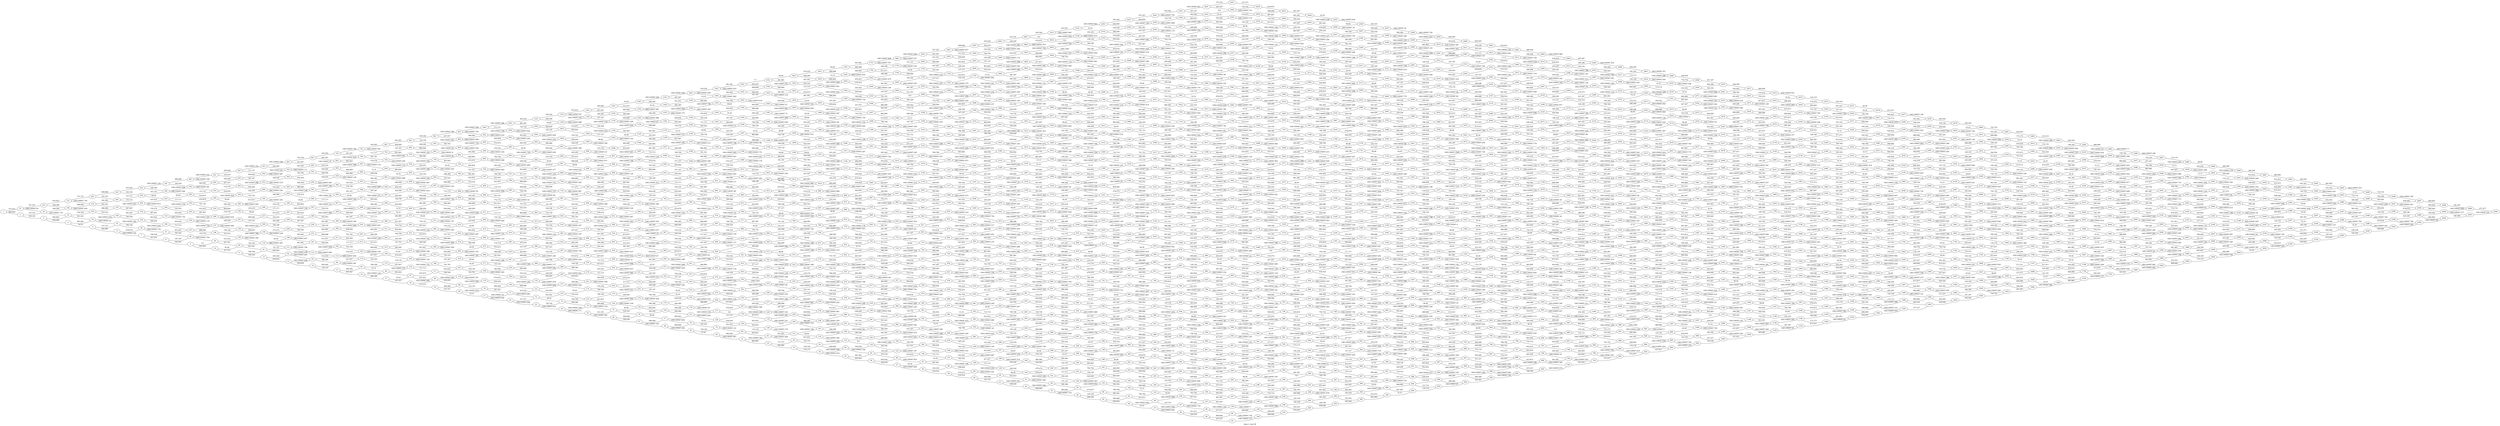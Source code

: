 graph ER {
rankdir=LR;
1 -- 51 [label="411,411"];
2 -- 52 [label="315,315"];
3 -- 53 [label="863,863"];
4 -- 54 [label="661,661"];
5 -- 55 [label="137,137"];
6 -- 56 [label="678,678"];
7 -- 57 [label="236,236"];
8 -- 58 [label="197,197"];
9 -- 59 [label="2,2"];
10 -- 60 [label="82,82"];
11 -- 61 [label="798,798"];
12 -- 62 [label="230,230"];
13 -- 63 [label="1061109567,408"];
14 -- 64 [label="495,495"];
15 -- 65 [label="592,592"];
16 -- 66 [label="1061109567,144"];
17 -- 67 [label="19,19"];
18 -- 68 [label="1061109567,483"];
19 -- 69 [label="406,406"];
20 -- 70 [label="1061109567,679"];
21 -- 71 [label="1061109567,53"];
22 -- 72 [label="317,317"];
23 -- 73 [label="720,720"];
24 -- 74 [label="1061109567,528"];
25 -- 75 [label="321,321"];
26 -- 76 [label="508,508"];
27 -- 77 [label="946,946"];
28 -- 78 [label="609,609"];
29 -- 79 [label="136,136"];
30 -- 80 [label="605,605"];
31 -- 81 [label="1061109567,764"];
32 -- 82 [label="777,777"];
33 -- 83 [label="156,156"];
34 -- 84 [label="1061109567,568"];
35 -- 85 [label="941,941"];
36 -- 86 [label="834,834"];
37 -- 87 [label="28,28"];
38 -- 88 [label="234,234"];
39 -- 89 [label="473,473"];
40 -- 90 [label="584,584"];
41 -- 91 [label="1061109567,541"];
42 -- 92 [label="1061109567,949"];
43 -- 93 [label="883,883"];
44 -- 94 [label="129,129"];
45 -- 95 [label="489,489"];
46 -- 96 [label="1061109567,902"];
47 -- 97 [label="1061109567,690"];
48 -- 98 [label="411,411"];
49 -- 99 [label="669,669"];
50 -- 100 [label="1061109567,737"];
51 -- 101 [label="327,327"];
52 -- 102 [label="590,590"];
53 -- 103 [label="534,534"];
54 -- 104 [label="1061109567,976"];
55 -- 105 [label="1061109567,302"];
56 -- 106 [label="1061109567,624"];
57 -- 107 [label="627,627"];
58 -- 108 [label="154,154"];
59 -- 109 [label="232,232"];
60 -- 110 [label="142,142"];
61 -- 111 [label="721,721"];
62 -- 112 [label="1061109567,149"];
63 -- 113 [label="414,414"];
64 -- 114 [label="457,457"];
65 -- 115 [label="188,188"];
66 -- 116 [label="1061109567,275"];
67 -- 117 [label="675,675"];
68 -- 118 [label="1061109567,483"];
69 -- 119 [label="1061109567,560"];
70 -- 120 [label="909,909"];
71 -- 121 [label="414,414"];
72 -- 122 [label="841,841"];
73 -- 123 [label="764,764"];
74 -- 124 [label="649,649"];
75 -- 125 [label="40,40"];
76 -- 126 [label="595,595"];
77 -- 127 [label="893,893"];
78 -- 128 [label="55,55"];
79 -- 129 [label="451,451"];
80 -- 130 [label="116,116"];
81 -- 131 [label="851,851"];
82 -- 132 [label="627,627"];
83 -- 133 [label="1061109567,192"];
84 -- 134 [label="509,509"];
85 -- 135 [label="129,129"];
86 -- 136 [label="814,814"];
87 -- 137 [label="61,61"];
88 -- 138 [label="1061109567,796"];
89 -- 139 [label="1061109567,553"];
90 -- 140 [label="48,48"];
91 -- 141 [label="1061109567,202"];
92 -- 142 [label="137,137"];
93 -- 143 [label="1061109567,853"];
94 -- 144 [label="789,789"];
95 -- 145 [label="764,764"];
96 -- 146 [label="1061109567,666"];
97 -- 147 [label="281,281"];
98 -- 148 [label="1061109567,102"];
99 -- 149 [label="894,894"];
100 -- 150 [label="666,666"];
101 -- 151 [label="623,623"];
102 -- 152 [label="908,908"];
103 -- 153 [label="988,988"];
104 -- 154 [label="481,481"];
105 -- 155 [label="822,822"];
106 -- 156 [label="634,634"];
107 -- 157 [label="1061109567,754"];
108 -- 158 [label="148,148"];
109 -- 159 [label="1061109567,388"];
110 -- 160 [label="26,26"];
111 -- 161 [label="981,981"];
112 -- 162 [label="1061109567,839"];
113 -- 163 [label="534,534"];
114 -- 164 [label="857,857"];
115 -- 165 [label="178,178"];
116 -- 166 [label="1061109567,751"];
117 -- 167 [label="622,622"];
118 -- 168 [label="783,783"];
119 -- 169 [label="674,674"];
120 -- 170 [label="1061109567,200"];
121 -- 171 [label="1061109567,636"];
122 -- 172 [label="93,93"];
123 -- 173 [label="196,196"];
124 -- 174 [label="1061109567,695"];
125 -- 175 [label="396,396"];
126 -- 176 [label="400,400"];
127 -- 177 [label="1061109567,379"];
128 -- 178 [label="727,727"];
129 -- 179 [label="933,933"];
130 -- 180 [label="10,10"];
131 -- 181 [label="1061109567,799"];
132 -- 182 [label="1061109567,625"];
133 -- 183 [label="195,195"];
134 -- 184 [label="1061109567,506"];
135 -- 185 [label="521,521"];
136 -- 186 [label="818,818"];
137 -- 187 [label="623,623"];
138 -- 188 [label="817,817"];
139 -- 189 [label="230,230"];
140 -- 190 [label="470,470"];
141 -- 191 [label="311,311"];
142 -- 192 [label="920,920"];
143 -- 193 [label="184,184"];
144 -- 194 [label="606,606"];
145 -- 195 [label="504,504"];
146 -- 196 [label="792,792"];
147 -- 197 [label="867,867"];
148 -- 198 [label="1061109567,235"];
149 -- 199 [label="1061109567,966"];
150 -- 200 [label="976,976"];
151 -- 201 [label="731,731"];
152 -- 202 [label="362,362"];
153 -- 203 [label="1061109567,837"];
154 -- 204 [label="378,378"];
155 -- 205 [label="924,924"];
156 -- 206 [label="1061109567,597"];
157 -- 207 [label="228,228"];
158 -- 208 [label="1061109567,625"];
159 -- 209 [label="273,273"];
160 -- 210 [label="645,645"];
161 -- 211 [label="871,871"];
162 -- 212 [label="117,117"];
163 -- 213 [label="600,600"];
164 -- 214 [label="67,67"];
165 -- 215 [label="901,901"];
166 -- 216 [label="187,187"];
167 -- 217 [label="30,30"];
168 -- 218 [label="365,365"];
169 -- 219 [label="514,514"];
170 -- 220 [label="405,405"];
171 -- 221 [label="595,595"];
172 -- 222 [label="278,278"];
173 -- 223 [label="1061109567,611"];
174 -- 224 [label="784,784"];
175 -- 225 [label="638,638"];
176 -- 226 [label="488,488"];
177 -- 227 [label="919,919"];
178 -- 228 [label="1061109567,126"];
179 -- 229 [label="1061109567,497"];
180 -- 230 [label="560,560"];
181 -- 231 [label="1061109567,76"];
182 -- 232 [label="1061109567,96"];
183 -- 233 [label="591,591"];
184 -- 234 [label="1061109567,851"];
185 -- 235 [label="447,447"];
186 -- 236 [label="762,762"];
187 -- 237 [label="953,953"];
188 -- 238 [label="1061109567,335"];
189 -- 239 [label="466,466"];
190 -- 240 [label="703,703"];
191 -- 241 [label="704,704"];
192 -- 242 [label="350,350"];
193 -- 243 [label="461,461"];
194 -- 244 [label="723,723"];
195 -- 245 [label="1061109567,213"];
196 -- 246 [label="442,442"];
197 -- 247 [label="164,164"];
198 -- 248 [label="1061109567,361"];
199 -- 249 [label="148,148"];
200 -- 250 [label="849,849"];
201 -- 251 [label="898,898"];
202 -- 252 [label="727,727"];
203 -- 253 [label="410,410"];
204 -- 254 [label="1061109567,576"];
205 -- 255 [label="410,410"];
206 -- 256 [label="776,776"];
207 -- 257 [label="680,680"];
208 -- 258 [label="403,403"];
209 -- 259 [label="726,726"];
210 -- 260 [label="682,682"];
211 -- 261 [label="791,791"];
212 -- 262 [label="1061109567,556"];
213 -- 263 [label="751,751"];
214 -- 264 [label="827,827"];
215 -- 265 [label="845,845"];
216 -- 266 [label="1061109567,797"];
217 -- 267 [label="1061109567,598"];
218 -- 268 [label="1061109567,164"];
219 -- 269 [label="1061109567,281"];
220 -- 270 [label="1061109567,951"];
221 -- 271 [label="950,950"];
222 -- 272 [label="317,317"];
223 -- 273 [label="299,299"];
224 -- 274 [label="65,65"];
225 -- 275 [label="1061109567,922"];
226 -- 276 [label="1061109567,232"];
227 -- 277 [label="204,204"];
228 -- 278 [label="567,567"];
229 -- 279 [label="929,929"];
230 -- 280 [label="455,455"];
231 -- 281 [label="107,107"];
232 -- 282 [label="803,803"];
233 -- 283 [label="247,247"];
234 -- 284 [label="1061109567,248"];
235 -- 285 [label="1061109567,54"];
236 -- 286 [label="335,335"];
237 -- 287 [label="1061109567,220"];
238 -- 288 [label="26,26"];
239 -- 289 [label="67,67"];
240 -- 290 [label="626,626"];
241 -- 291 [label="354,354"];
242 -- 292 [label="1061109567,762"];
243 -- 293 [label="845,845"];
244 -- 294 [label="829,829"];
245 -- 295 [label="701,701"];
246 -- 296 [label="833,833"];
247 -- 297 [label="101,101"];
248 -- 298 [label="889,889"];
249 -- 299 [label="262,262"];
250 -- 300 [label="246,246"];
251 -- 301 [label="423,423"];
252 -- 302 [label="161,161"];
253 -- 303 [label="84,84"];
254 -- 304 [label="878,878"];
255 -- 305 [label="349,349"];
256 -- 306 [label="218,218"];
257 -- 307 [label="915,915"];
258 -- 308 [label="833,833"];
259 -- 309 [label="991,991"];
260 -- 310 [label="1061109567,964"];
261 -- 311 [label="693,693"];
262 -- 312 [label="794,794"];
263 -- 313 [label="1061109567,791"];
264 -- 314 [label="1061109567,866"];
265 -- 315 [label="28,28"];
266 -- 316 [label="286,286"];
267 -- 317 [label="696,696"];
268 -- 318 [label="506,506"];
269 -- 319 [label="726,726"];
270 -- 320 [label="453,453"];
271 -- 321 [label="1061109567,665"];
272 -- 322 [label="1061109567,317"];
273 -- 323 [label="703,703"];
274 -- 324 [label="661,661"];
275 -- 325 [label="1061109567,21"];
276 -- 326 [label="569,569"];
277 -- 327 [label="1061109567,866"];
278 -- 328 [label="1061109567,887"];
279 -- 329 [label="811,811"];
280 -- 330 [label="426,426"];
281 -- 331 [label="219,219"];
282 -- 332 [label="1061109567,148"];
283 -- 333 [label="72,72"];
284 -- 334 [label="706,706"];
285 -- 335 [label="1061109567,423"];
286 -- 336 [label="1061109567,899"];
287 -- 337 [label="270,270"];
288 -- 338 [label="506,506"];
289 -- 339 [label="1061109567,183"];
290 -- 340 [label="1061109567,285"];
291 -- 341 [label="79,79"];
292 -- 342 [label="1061109567,152"];
293 -- 343 [label="1061109567,743"];
294 -- 344 [label="682,682"];
295 -- 345 [label="98,98"];
296 -- 346 [label="553,553"];
297 -- 347 [label="990,990"];
298 -- 348 [label="441,441"];
299 -- 349 [label="244,244"];
300 -- 350 [label="603,603"];
301 -- 351 [label="1061109567,152"];
302 -- 352 [label="1061109567,426"];
303 -- 353 [label="121,121"];
304 -- 354 [label="1061109567,816"];
305 -- 355 [label="613,613"];
306 -- 356 [label="278,278"];
307 -- 357 [label="1061109567,154"];
308 -- 358 [label="1061109567,868"];
309 -- 359 [label="281,281"];
310 -- 360 [label="919,919"];
311 -- 361 [label="724,724"];
312 -- 362 [label="1061109567,534"];
313 -- 363 [label="757,757"];
314 -- 364 [label="145,145"];
315 -- 365 [label="716,716"];
316 -- 366 [label="107,107"];
317 -- 367 [label="320,320"];
318 -- 368 [label="974,974"];
319 -- 369 [label="772,772"];
320 -- 370 [label="1061109567,986"];
321 -- 371 [label="748,748"];
322 -- 372 [label="736,736"];
323 -- 373 [label="23,23"];
324 -- 374 [label="1061109567,203"];
325 -- 375 [label="1061109567,938"];
326 -- 376 [label="790,790"];
327 -- 377 [label="235,235"];
328 -- 378 [label="868,868"];
329 -- 379 [label="1061109567,280"];
330 -- 380 [label="604,604"];
331 -- 381 [label="732,732"];
332 -- 382 [label="675,675"];
333 -- 383 [label="1061109567,475"];
334 -- 384 [label="713,713"];
335 -- 385 [label="105,105"];
336 -- 386 [label="228,228"];
337 -- 387 [label="612,612"];
338 -- 388 [label="43,43"];
339 -- 389 [label="1061109567,488"];
340 -- 390 [label="909,909"];
341 -- 391 [label="560,560"];
342 -- 392 [label="222,222"];
343 -- 393 [label="560,560"];
344 -- 394 [label="1061109567,134"];
345 -- 395 [label="581,581"];
346 -- 396 [label="6,6"];
347 -- 397 [label="733,733"];
348 -- 398 [label="923,923"];
349 -- 399 [label="1061109567,250"];
350 -- 400 [label="31,31"];
351 -- 401 [label="996,996"];
352 -- 402 [label="993,993"];
353 -- 403 [label="134,134"];
354 -- 404 [label="336,336"];
355 -- 405 [label="566,566"];
356 -- 406 [label="44,44"];
357 -- 407 [label="1061109567,10"];
358 -- 408 [label="1061109567,5"];
359 -- 409 [label="1061109567,133"];
360 -- 410 [label="693,693"];
361 -- 411 [label="735,735"];
362 -- 412 [label="314,314"];
363 -- 413 [label="802,802"];
364 -- 414 [label="1061109567,131"];
365 -- 415 [label="652,652"];
366 -- 416 [label="584,584"];
367 -- 417 [label="962,962"];
368 -- 418 [label="1061109567,293"];
369 -- 419 [label="1061109567,912"];
370 -- 420 [label="561,561"];
371 -- 421 [label="1061109567,696"];
372 -- 422 [label="1061109567,535"];
373 -- 423 [label="100,100"];
374 -- 424 [label="159,159"];
375 -- 425 [label="41,41"];
376 -- 426 [label="1061109567,331"];
377 -- 427 [label="129,129"];
378 -- 428 [label="378,378"];
379 -- 429 [label="1061109567,686"];
380 -- 430 [label="1061109567,665"];
381 -- 431 [label="514,514"];
382 -- 432 [label="31,31"];
383 -- 433 [label="812,812"];
384 -- 434 [label="1061109567,597"];
385 -- 435 [label="844,844"];
386 -- 436 [label="904,904"];
387 -- 437 [label="1061109567,776"];
388 -- 438 [label="315,315"];
389 -- 439 [label="417,417"];
390 -- 440 [label="1061109567,804"];
391 -- 441 [label="905,905"];
392 -- 442 [label="683,683"];
393 -- 443 [label="843,843"];
394 -- 444 [label="482,482"];
395 -- 445 [label="563,563"];
396 -- 446 [label="341,341"];
397 -- 447 [label="444,444"];
398 -- 448 [label="520,520"];
399 -- 449 [label="999,999"];
400 -- 450 [label="119,119"];
401 -- 451 [label="1061109567,531"];
402 -- 452 [label="166,166"];
403 -- 453 [label="1061109567,496"];
404 -- 454 [label="523,523"];
405 -- 455 [label="1061109567,109"];
406 -- 456 [label="1061109567,58"];
407 -- 457 [label="1061109567,549"];
408 -- 458 [label="492,492"];
409 -- 459 [label="75,75"];
410 -- 460 [label="1061109567,417"];
411 -- 461 [label="1061109567,777"];
412 -- 462 [label="416,416"];
413 -- 463 [label="859,859"];
414 -- 464 [label="396,396"];
415 -- 465 [label="1061109567,335"];
416 -- 466 [label="1061109567,720"];
417 -- 467 [label="394,394"];
418 -- 468 [label="361,361"];
419 -- 469 [label="634,634"];
420 -- 470 [label="727,727"];
421 -- 471 [label="1061109567,484"];
422 -- 472 [label="379,379"];
423 -- 473 [label="699,699"];
424 -- 474 [label="1061109567,150"];
425 -- 475 [label="1061109567,167"];
426 -- 476 [label="1061109567,167"];
427 -- 477 [label="722,722"];
428 -- 478 [label="803,803"];
429 -- 479 [label="634,634"];
430 -- 480 [label="567,567"];
431 -- 481 [label="1061109567,865"];
432 -- 482 [label="28,28"];
433 -- 483 [label="790,790"];
434 -- 484 [label="175,175"];
435 -- 485 [label="325,325"];
436 -- 486 [label="1061109567,460"];
437 -- 487 [label="1061109567,602"];
438 -- 488 [label="664,664"];
439 -- 489 [label="306,306"];
440 -- 490 [label="805,805"];
441 -- 491 [label="184,184"];
442 -- 492 [label="519,519"];
443 -- 493 [label="1061109567,440"];
444 -- 494 [label="126,126"];
445 -- 495 [label="1061109567,4"];
446 -- 496 [label="779,779"];
447 -- 497 [label="685,685"];
448 -- 498 [label="311,311"];
449 -- 499 [label="514,514"];
450 -- 500 [label="1061109567,87"];
451 -- 501 [label="209,209"];
452 -- 502 [label="659,659"];
453 -- 503 [label="528,528"];
454 -- 504 [label="506,506"];
455 -- 505 [label="1061109567,198"];
456 -- 506 [label="351,351"];
457 -- 507 [label="1061109567,371"];
458 -- 508 [label="756,756"];
459 -- 509 [label="981,981"];
460 -- 510 [label="644,644"];
461 -- 511 [label="1061109567,529"];
462 -- 512 [label="134,134"];
463 -- 513 [label="153,153"];
464 -- 514 [label="702,702"];
465 -- 515 [label="437,437"];
466 -- 516 [label="401,401"];
467 -- 517 [label="1000,1000"];
468 -- 518 [label="1061109567,648"];
469 -- 519 [label="356,356"];
470 -- 520 [label="904,904"];
471 -- 521 [label="252,252"];
472 -- 522 [label="1061109567,999"];
473 -- 523 [label="1061109567,972"];
474 -- 524 [label="941,941"];
475 -- 525 [label="290,290"];
476 -- 526 [label="318,318"];
477 -- 527 [label="900,900"];
478 -- 528 [label="1061109567,818"];
479 -- 529 [label="1061109567,797"];
480 -- 530 [label="792,792"];
481 -- 531 [label="328,328"];
482 -- 532 [label="703,703"];
483 -- 533 [label="539,539"];
484 -- 534 [label="362,362"];
485 -- 535 [label="621,621"];
486 -- 536 [label="1061109567,8"];
487 -- 537 [label="165,165"];
488 -- 538 [label="618,618"];
489 -- 539 [label="726,726"];
490 -- 540 [label="917,917"];
491 -- 541 [label="1061109567,741"];
492 -- 542 [label="1061109567,780"];
493 -- 543 [label="104,104"];
494 -- 544 [label="1061109567,673"];
495 -- 545 [label="179,179"];
496 -- 546 [label="67,67"];
497 -- 547 [label="289,289"];
498 -- 548 [label="1061109567,977"];
499 -- 549 [label="260,260"];
500 -- 550 [label="543,543"];
501 -- 551 [label="1061109567,101"];
502 -- 552 [label="1061109567,82"];
503 -- 553 [label="782,782"];
504 -- 554 [label="634,634"];
505 -- 555 [label="353,353"];
506 -- 556 [label="1061109567,697"];
507 -- 557 [label="506,506"];
508 -- 558 [label="406,406"];
509 -- 559 [label="1061109567,742"];
510 -- 560 [label="698,698"];
511 -- 561 [label="348,348"];
512 -- 562 [label="968,968"];
513 -- 563 [label="1061109567,253"];
514 -- 564 [label="320,320"];
515 -- 565 [label="1061109567,672"];
516 -- 566 [label="80,80"];
517 -- 567 [label="1061109567,15"];
518 -- 568 [label="554,554"];
519 -- 569 [label="937,937"];
520 -- 570 [label="777,777"];
521 -- 571 [label="1061109567,155"];
522 -- 572 [label="327,327"];
523 -- 573 [label="610,610"];
524 -- 574 [label="1061109567,704"];
525 -- 575 [label="1061109567,542"];
526 -- 576 [label="50,50"];
527 -- 577 [label="212,212"];
528 -- 578 [label="756,756"];
529 -- 579 [label="324,324"];
530 -- 580 [label="521,521"];
531 -- 581 [label="1061109567,827"];
532 -- 582 [label="624,624"];
533 -- 583 [label="353,353"];
534 -- 584 [label="5,5"];
535 -- 585 [label="153,153"];
536 -- 586 [label="988,988"];
537 -- 587 [label="118,118"];
538 -- 588 [label="1061109567,369"];
539 -- 589 [label="1061109567,992"];
540 -- 590 [label="472,472"];
541 -- 591 [label="1061109567,910"];
542 -- 592 [label="213,213"];
543 -- 593 [label="1061109567,571"];
544 -- 594 [label="137,137"];
545 -- 595 [label="1061109567,436"];
546 -- 596 [label="545,545"];
547 -- 597 [label="803,803"];
548 -- 598 [label="1061109567,442"];
549 -- 599 [label="1061109567,369"];
550 -- 600 [label="1061109567,190"];
551 -- 601 [label="1061109567,509"];
552 -- 602 [label="393,393"];
553 -- 603 [label="620,620"];
554 -- 604 [label="995,995"];
555 -- 605 [label="583,583"];
556 -- 606 [label="608,608"];
557 -- 607 [label="211,211"];
558 -- 608 [label="772,772"];
559 -- 609 [label="195,195"];
560 -- 610 [label="772,772"];
561 -- 611 [label="701,701"];
562 -- 612 [label="336,336"];
563 -- 613 [label="186,186"];
564 -- 614 [label="1061109567,904"];
565 -- 615 [label="1061109567,563"];
566 -- 616 [label="285,285"];
567 -- 617 [label="135,135"];
568 -- 618 [label="417,417"];
569 -- 619 [label="839,839"];
570 -- 620 [label="1061109567,838"];
571 -- 621 [label="1061109567,865"];
572 -- 622 [label="1061109567,509"];
573 -- 623 [label="747,747"];
574 -- 624 [label="331,331"];
575 -- 625 [label="108,108"];
576 -- 626 [label="1061109567,452"];
577 -- 627 [label="406,406"];
578 -- 628 [label="1061109567,410"];
579 -- 629 [label="1061109567,956"];
580 -- 630 [label="725,725"];
581 -- 631 [label="1061109567,353"];
582 -- 632 [label="443,443"];
583 -- 633 [label="25,25"];
584 -- 634 [label="167,167"];
585 -- 635 [label="577,577"];
586 -- 636 [label="1061109567,453"];
587 -- 637 [label="86,86"];
588 -- 638 [label="1061109567,48"];
589 -- 639 [label="1061109567,744"];
590 -- 640 [label="30,30"];
591 -- 641 [label="1061109567,906"];
592 -- 642 [label="1061109567,495"];
593 -- 643 [label="1061109567,834"];
594 -- 644 [label="1061109567,662"];
595 -- 645 [label="1061109567,148"];
596 -- 646 [label="498,498"];
597 -- 647 [label="666,666"];
598 -- 648 [label="220,220"];
599 -- 649 [label="1061109567,764"];
600 -- 650 [label="799,799"];
601 -- 651 [label="730,730"];
602 -- 652 [label="1061109567,37"];
603 -- 653 [label="1061109567,588"];
604 -- 654 [label="75,75"];
605 -- 655 [label="78,78"];
606 -- 656 [label="1061109567,452"];
607 -- 657 [label="906,906"];
608 -- 658 [label="517,517"];
609 -- 659 [label="1061109567,809"];
610 -- 660 [label="267,267"];
611 -- 661 [label="988,988"];
612 -- 662 [label="545,545"];
613 -- 663 [label="652,652"];
614 -- 664 [label="7,7"];
615 -- 665 [label="557,557"];
616 -- 666 [label="460,460"];
617 -- 667 [label="227,227"];
618 -- 668 [label="104,104"];
619 -- 669 [label="1061109567,178"];
620 -- 670 [label="105,105"];
621 -- 671 [label="1061109567,388"];
622 -- 672 [label="909,909"];
623 -- 673 [label="692,692"];
624 -- 674 [label="1061109567,671"];
625 -- 675 [label="678,678"];
626 -- 676 [label="367,367"];
627 -- 677 [label="747,747"];
628 -- 678 [label="1061109567,150"];
629 -- 679 [label="922,922"];
630 -- 680 [label="1061109567,777"];
631 -- 681 [label="993,993"];
632 -- 682 [label="273,273"];
633 -- 683 [label="58,58"];
634 -- 684 [label="622,622"];
635 -- 685 [label="120,120"];
636 -- 686 [label="969,969"];
637 -- 687 [label="933,933"];
638 -- 688 [label="22,22"];
639 -- 689 [label="1061109567,935"];
640 -- 690 [label="960,960"];
641 -- 691 [label="726,726"];
642 -- 692 [label="570,570"];
643 -- 693 [label="1061109567,851"];
644 -- 694 [label="270,270"];
645 -- 695 [label="802,802"];
646 -- 696 [label="489,489"];
647 -- 697 [label="285,285"];
648 -- 698 [label="835,835"];
649 -- 699 [label="1061109567,380"];
650 -- 700 [label="1061109567,673"];
651 -- 701 [label="443,443"];
652 -- 702 [label="1061109567,819"];
653 -- 703 [label="579,579"];
654 -- 704 [label="1061109567,115"];
655 -- 705 [label="1061109567,488"];
656 -- 706 [label="289,289"];
657 -- 707 [label="933,933"];
658 -- 708 [label="633,633"];
659 -- 709 [label="858,858"];
660 -- 710 [label="1061109567,157"];
661 -- 711 [label="662,662"];
662 -- 712 [label="407,407"];
663 -- 713 [label="239,239"];
664 -- 714 [label="754,754"];
665 -- 715 [label="1061109567,353"];
666 -- 716 [label="281,281"];
667 -- 717 [label="726,726"];
668 -- 718 [label="85,85"];
669 -- 719 [label="389,389"];
670 -- 720 [label="269,269"];
671 -- 721 [label="300,300"];
672 -- 722 [label="500,500"];
673 -- 723 [label="825,825"];
674 -- 724 [label="1061109567,193"];
675 -- 725 [label="669,669"];
676 -- 726 [label="1061109567,98"];
677 -- 727 [label="743,743"];
678 -- 728 [label="1061109567,254"];
679 -- 729 [label="527,527"];
680 -- 730 [label="417,417"];
681 -- 731 [label="262,262"];
682 -- 732 [label="524,524"];
683 -- 733 [label="1061109567,907"];
684 -- 734 [label="1061109567,735"];
685 -- 735 [label="714,714"];
686 -- 736 [label="488,488"];
687 -- 737 [label="14,14"];
688 -- 738 [label="956,956"];
689 -- 739 [label="6,6"];
690 -- 740 [label="677,677"];
691 -- 741 [label="1061109567,245"];
692 -- 742 [label="1061109567,187"];
693 -- 743 [label="1061109567,93"];
694 -- 744 [label="878,878"];
695 -- 745 [label="229,229"];
696 -- 746 [label="850,850"];
697 -- 747 [label="373,373"];
698 -- 748 [label="465,465"];
699 -- 749 [label="901,901"];
700 -- 750 [label="555,555"];
701 -- 751 [label="1061109567,746"];
702 -- 752 [label="717,717"];
703 -- 753 [label="1061109567,667"];
704 -- 754 [label="1061109567,958"];
705 -- 755 [label="43,43"];
706 -- 756 [label="351,351"];
707 -- 757 [label="796,796"];
708 -- 758 [label="125,125"];
709 -- 759 [label="1061109567,751"];
710 -- 760 [label="271,271"];
711 -- 761 [label="1061109567,89"];
712 -- 762 [label="1061109567,160"];
713 -- 763 [label="187,187"];
714 -- 764 [label="953,953"];
715 -- 765 [label="1061109567,513"];
716 -- 766 [label="1061109567,34"];
717 -- 767 [label="1061109567,423"];
718 -- 768 [label="141,141"];
719 -- 769 [label="323,323"];
720 -- 770 [label="1061109567,674"];
721 -- 771 [label="508,508"];
722 -- 772 [label="175,175"];
723 -- 773 [label="80,80"];
724 -- 774 [label="947,947"];
725 -- 775 [label="1061109567,568"];
726 -- 776 [label="325,325"];
727 -- 777 [label="652,652"];
728 -- 778 [label="99,99"];
729 -- 779 [label="987,987"];
730 -- 780 [label="479,479"];
731 -- 781 [label="387,387"];
732 -- 782 [label="266,266"];
733 -- 783 [label="12,12"];
734 -- 784 [label="1061109567,327"];
735 -- 785 [label="572,572"];
736 -- 786 [label="728,728"];
737 -- 787 [label="1061109567,730"];
738 -- 788 [label="76,76"];
739 -- 789 [label="754,754"];
740 -- 790 [label="264,264"];
741 -- 791 [label="328,328"];
742 -- 792 [label="809,809"];
743 -- 793 [label="1061109567,503"];
744 -- 794 [label="547,547"];
745 -- 795 [label="220,220"];
746 -- 796 [label="796,796"];
747 -- 797 [label="633,633"];
748 -- 798 [label="463,463"];
749 -- 799 [label="843,843"];
750 -- 800 [label="277,277"];
751 -- 801 [label="363,363"];
752 -- 802 [label="767,767"];
753 -- 803 [label="1061109567,325"];
754 -- 804 [label="1061109567,46"];
755 -- 805 [label="673,673"];
756 -- 806 [label="445,445"];
757 -- 807 [label="693,693"];
758 -- 808 [label="1061109567,322"];
759 -- 809 [label="668,668"];
760 -- 810 [label="460,460"];
761 -- 811 [label="602,602"];
762 -- 812 [label="436,436"];
763 -- 813 [label="340,340"];
764 -- 814 [label="1061109567,803"];
765 -- 815 [label="103,103"];
766 -- 816 [label="1061109567,234"];
767 -- 817 [label="46,46"];
768 -- 818 [label="1061109567,405"];
769 -- 819 [label="1061109567,125"];
770 -- 820 [label="1061109567,178"];
771 -- 821 [label="281,281"];
772 -- 822 [label="447,447"];
773 -- 823 [label="969,969"];
774 -- 824 [label="951,951"];
775 -- 825 [label="620,620"];
776 -- 826 [label="1061109567,995"];
777 -- 827 [label="1061109567,94"];
778 -- 828 [label="1061109567,851"];
779 -- 829 [label="174,174"];
780 -- 830 [label="1061109567,547"];
781 -- 831 [label="944,944"];
782 -- 832 [label="876,876"];
783 -- 833 [label="1061109567,651"];
784 -- 834 [label="778,778"];
785 -- 835 [label="1061109567,649"];
786 -- 836 [label="698,698"];
787 -- 837 [label="90,90"];
788 -- 838 [label="1061109567,971"];
789 -- 839 [label="987,987"];
790 -- 840 [label="1061109567,465"];
791 -- 841 [label="626,626"];
792 -- 842 [label="133,133"];
793 -- 843 [label="1061109567,407"];
794 -- 844 [label="86,86"];
795 -- 845 [label="111,111"];
796 -- 846 [label="663,663"];
797 -- 847 [label="622,622"];
798 -- 848 [label="1061109567,912"];
799 -- 849 [label="1061109567,391"];
800 -- 850 [label="575,575"];
801 -- 851 [label="641,641"];
802 -- 852 [label="268,268"];
803 -- 853 [label="1061109567,32"];
804 -- 854 [label="903,903"];
805 -- 855 [label="782,782"];
806 -- 856 [label="209,209"];
807 -- 857 [label="814,814"];
808 -- 858 [label="1061109567,64"];
809 -- 859 [label="1061109567,952"];
810 -- 860 [label="585,585"];
811 -- 861 [label="1061109567,411"];
812 -- 862 [label="335,335"];
813 -- 863 [label="582,582"];
814 -- 864 [label="483,483"];
815 -- 865 [label="1061109567,518"];
816 -- 866 [label="798,798"];
817 -- 867 [label="500,500"];
818 -- 868 [label="66,66"];
819 -- 869 [label="299,299"];
820 -- 870 [label="1061109567,703"];
821 -- 871 [label="652,652"];
822 -- 872 [label="818,818"];
823 -- 873 [label="977,977"];
824 -- 874 [label="642,642"];
825 -- 875 [label="252,252"];
826 -- 876 [label="196,196"];
827 -- 877 [label="885,885"];
828 -- 878 [label="1061109567,147"];
829 -- 879 [label="187,187"];
830 -- 880 [label="1061109567,945"];
831 -- 881 [label="991,991"];
832 -- 882 [label="944,944"];
833 -- 883 [label="495,495"];
834 -- 884 [label="942,942"];
835 -- 885 [label="1061109567,301"];
836 -- 886 [label="661,661"];
837 -- 887 [label="598,598"];
838 -- 888 [label="1061109567,617"];
839 -- 889 [label="1061109567,275"];
840 -- 890 [label="1061109567,298"];
841 -- 891 [label="689,689"];
842 -- 892 [label="1061109567,95"];
843 -- 893 [label="159,159"];
844 -- 894 [label="1061109567,926"];
845 -- 895 [label="255,255"];
846 -- 896 [label="1061109567,539"];
847 -- 897 [label="1061109567,864"];
848 -- 898 [label="732,732"];
849 -- 899 [label="176,176"];
850 -- 900 [label="817,817"];
851 -- 901 [label="244,244"];
852 -- 902 [label="1061109567,201"];
853 -- 903 [label="1061109567,735"];
854 -- 904 [label="316,316"];
855 -- 905 [label="1061109567,730"];
856 -- 906 [label="218,218"];
857 -- 907 [label="698,698"];
858 -- 908 [label="842,842"];
859 -- 909 [label="972,972"];
860 -- 910 [label="77,77"];
861 -- 911 [label="430,430"];
862 -- 912 [label="769,769"];
863 -- 913 [label="896,896"];
864 -- 914 [label="771,771"];
865 -- 915 [label="1061109567,566"];
866 -- 916 [label="1061109567,539"];
867 -- 917 [label="1061109567,158"];
868 -- 918 [label="1061109567,632"];
869 -- 919 [label="180,180"];
870 -- 920 [label="238,238"];
871 -- 921 [label="1061109567,831"];
872 -- 922 [label="1061109567,147"];
873 -- 923 [label="488,488"];
874 -- 924 [label="1061109567,339"];
875 -- 925 [label="1061109567,45"];
876 -- 926 [label="427,427"];
877 -- 927 [label="1061109567,10"];
878 -- 928 [label="679,679"];
879 -- 929 [label="1061109567,484"];
880 -- 930 [label="502,502"];
881 -- 931 [label="130,130"];
882 -- 932 [label="397,397"];
883 -- 933 [label="838,838"];
884 -- 934 [label="1061109567,426"];
885 -- 935 [label="4,4"];
886 -- 936 [label="358,358"];
887 -- 937 [label="820,820"];
888 -- 938 [label="757,757"];
889 -- 939 [label="467,467"];
890 -- 940 [label="99,99"];
891 -- 941 [label="1061109567,151"];
892 -- 942 [label="832,832"];
893 -- 943 [label="450,450"];
894 -- 944 [label="300,300"];
895 -- 945 [label="1061109567,209"];
896 -- 946 [label="145,145"];
897 -- 947 [label="222,222"];
898 -- 948 [label="581,581"];
899 -- 949 [label="1061109567,559"];
900 -- 950 [label="1061109567,154"];
901 -- 951 [label="1061109567,786"];
902 -- 952 [label="560,560"];
903 -- 953 [label="404,404"];
904 -- 954 [label="445,445"];
905 -- 955 [label="940,940"];
906 -- 956 [label="292,292"];
907 -- 957 [label="909,909"];
908 -- 958 [label="1061109567,196"];
909 -- 959 [label="763,763"];
910 -- 960 [label="107,107"];
911 -- 961 [label="1061109567,704"];
912 -- 962 [label="990,990"];
913 -- 963 [label="196,196"];
914 -- 964 [label="618,618"];
915 -- 965 [label="214,214"];
916 -- 966 [label="1061109567,73"];
917 -- 967 [label="986,986"];
918 -- 968 [label="1061109567,609"];
919 -- 969 [label="238,238"];
920 -- 970 [label="859,859"];
921 -- 971 [label="424,424"];
922 -- 972 [label="534,534"];
923 -- 973 [label="1061109567,938"];
924 -- 974 [label="845,845"];
925 -- 975 [label="712,712"];
926 -- 976 [label="1061109567,77"];
927 -- 977 [label="886,886"];
928 -- 978 [label="26,26"];
929 -- 979 [label="1061109567,327"];
930 -- 980 [label="959,959"];
931 -- 981 [label="55,55"];
932 -- 982 [label="414,414"];
933 -- 983 [label="1061109567,130"];
934 -- 984 [label="63,63"];
935 -- 985 [label="124,124"];
936 -- 986 [label="301,301"];
937 -- 987 [label="1061109567,502"];
938 -- 988 [label="363,363"];
939 -- 989 [label="788,788"];
940 -- 990 [label="1061109567,147"];
941 -- 991 [label="1061109567,74"];
942 -- 992 [label="458,458"];
943 -- 993 [label="514,514"];
944 -- 994 [label="653,653"];
945 -- 995 [label="958,958"];
946 -- 996 [label="1061109567,330"];
947 -- 997 [label="1061109567,100"];
948 -- 998 [label="130,130"];
949 -- 999 [label="152,152"];
950 -- 1000 [label="149,149"];
951 -- 1001 [label="1061109567,309"];
952 -- 1002 [label="1061109567,106"];
953 -- 1003 [label="823,823"];
954 -- 1004 [label="1061109567,610"];
955 -- 1005 [label="539,539"];
956 -- 1006 [label="125,125"];
957 -- 1007 [label="1061109567,897"];
958 -- 1008 [label="1061109567,219"];
959 -- 1009 [label="377,377"];
960 -- 1010 [label="469,469"];
961 -- 1011 [label="1061109567,275"];
962 -- 1012 [label="719,719"];
963 -- 1013 [label="847,847"];
964 -- 1014 [label="1061109567,991"];
965 -- 1015 [label="128,128"];
966 -- 1016 [label="650,650"];
967 -- 1017 [label="1061109567,597"];
968 -- 1018 [label="518,518"];
969 -- 1019 [label="612,612"];
970 -- 1020 [label="49,49"];
971 -- 1021 [label="854,854"];
972 -- 1022 [label="1061109567,747"];
973 -- 1023 [label="794,794"];
974 -- 1024 [label="1061109567,457"];
975 -- 1025 [label="350,350"];
976 -- 1026 [label="510,510"];
977 -- 1027 [label="1061109567,146"];
978 -- 1028 [label="493,493"];
979 -- 1029 [label="550,550"];
980 -- 1030 [label="234,234"];
981 -- 1031 [label="1061109567,22"];
982 -- 1032 [label="407,407"];
983 -- 1033 [label="1061109567,16"];
984 -- 1034 [label="227,227"];
985 -- 1035 [label="1061109567,971"];
986 -- 1036 [label="176,176"];
987 -- 1037 [label="1061109567,880"];
988 -- 1038 [label="226,226"];
989 -- 1039 [label="110,110"];
990 -- 1040 [label="998,998"];
991 -- 1041 [label="947,947"];
992 -- 1042 [label="498,498"];
993 -- 1043 [label="658,658"];
994 -- 1044 [label="192,192"];
995 -- 1045 [label="391,391"];
996 -- 1046 [label="1061109567,607"];
997 -- 1047 [label="986,986"];
998 -- 1048 [label="65,65"];
999 -- 1049 [label="340,340"];
1000 -- 1050 [label="411,411"];
1001 -- 1051 [label="1061109567,390"];
1002 -- 1052 [label="726,726"];
1003 -- 1053 [label="105,105"];
1004 -- 1054 [label="152,152"];
1005 -- 1055 [label="98,98"];
1006 -- 1056 [label="685,685"];
1007 -- 1057 [label="487,487"];
1008 -- 1058 [label="799,799"];
1009 -- 1059 [label="962,962"];
1010 -- 1060 [label="472,472"];
1011 -- 1061 [label="1061109567,341"];
1012 -- 1062 [label="749,749"];
1013 -- 1063 [label="547,547"];
1014 -- 1064 [label="255,255"];
1015 -- 1065 [label="458,458"];
1016 -- 1066 [label="485,485"];
1017 -- 1067 [label="881,881"];
1018 -- 1068 [label="679,679"];
1019 -- 1069 [label="501,501"];
1020 -- 1070 [label="736,736"];
1021 -- 1071 [label="40,40"];
1022 -- 1072 [label="1061109567,823"];
1023 -- 1073 [label="488,488"];
1024 -- 1074 [label="1061109567,575"];
1025 -- 1075 [label="1061109567,64"];
1026 -- 1076 [label="877,877"];
1027 -- 1077 [label="847,847"];
1028 -- 1078 [label="935,935"];
1029 -- 1079 [label="1061109567,903"];
1030 -- 1080 [label="545,545"];
1031 -- 1081 [label="8,8"];
1032 -- 1082 [label="805,805"];
1033 -- 1083 [label="1061109567,181"];
1034 -- 1084 [label="123,123"];
1035 -- 1085 [label="402,402"];
1036 -- 1086 [label="1061109567,981"];
1037 -- 1087 [label="751,751"];
1038 -- 1088 [label="1061109567,391"];
1039 -- 1089 [label="1061109567,741"];
1040 -- 1090 [label="1061109567,741"];
1041 -- 1091 [label="1061109567,886"];
1042 -- 1092 [label="251,251"];
1043 -- 1093 [label="1061109567,211"];
1044 -- 1094 [label="457,457"];
1045 -- 1095 [label="1061109567,271"];
1046 -- 1096 [label="626,626"];
1047 -- 1097 [label="1061109567,131"];
1048 -- 1098 [label="74,74"];
1049 -- 1099 [label="671,671"];
1050 -- 1100 [label="993,993"];
1051 -- 1101 [label="424,424"];
1052 -- 1102 [label="69,69"];
1053 -- 1103 [label="972,972"];
1054 -- 1104 [label="1061109567,614"];
1055 -- 1105 [label="58,58"];
1056 -- 1106 [label="490,490"];
1057 -- 1107 [label="1061109567,265"];
1058 -- 1108 [label="882,882"];
1059 -- 1109 [label="1061109567,863"];
1060 -- 1110 [label="1061109567,957"];
1061 -- 1111 [label="181,181"];
1062 -- 1112 [label="299,299"];
1063 -- 1113 [label="1061109567,683"];
1064 -- 1114 [label="528,528"];
1065 -- 1115 [label="1061109567,179"];
1066 -- 1116 [label="1061109567,215"];
1067 -- 1117 [label="1061109567,858"];
1068 -- 1118 [label="654,654"];
1069 -- 1119 [label="336,336"];
1070 -- 1120 [label="621,621"];
1071 -- 1121 [label="414,414"];
1072 -- 1122 [label="487,487"];
1073 -- 1123 [label="1061109567,866"];
1074 -- 1124 [label="834,834"];
1075 -- 1125 [label="1061109567,534"];
1076 -- 1126 [label="884,884"];
1077 -- 1127 [label="795,795"];
1078 -- 1128 [label="970,970"];
1079 -- 1129 [label="83,83"];
1080 -- 1130 [label="1061109567,380"];
1081 -- 1131 [label="560,560"];
1082 -- 1132 [label="140,140"];
1083 -- 1133 [label="908,908"];
1084 -- 1134 [label="1061109567,416"];
1085 -- 1135 [label="1061109567,124"];
1086 -- 1136 [label="699,699"];
1087 -- 1137 [label="1061109567,462"];
1088 -- 1138 [label="883,883"];
1089 -- 1139 [label="265,265"];
1090 -- 1140 [label="549,549"];
1091 -- 1141 [label="1061109567,643"];
1092 -- 1142 [label="786,786"];
1093 -- 1143 [label="45,45"];
1094 -- 1144 [label="1061109567,202"];
1095 -- 1145 [label="1061109567,761"];
1096 -- 1146 [label="1061109567,86"];
1097 -- 1147 [label="4,4"];
1098 -- 1148 [label="1061109567,191"];
1099 -- 1149 [label="1061109567,807"];
1100 -- 1150 [label="1061109567,45"];
1101 -- 1151 [label="305,305"];
1102 -- 1152 [label="1061109567,123"];
1103 -- 1153 [label="1061109567,158"];
1104 -- 1154 [label="1061109567,494"];
1105 -- 1155 [label="661,661"];
1106 -- 1156 [label="1061109567,757"];
1107 -- 1157 [label="423,423"];
1108 -- 1158 [label="1061109567,196"];
1109 -- 1159 [label="260,260"];
1110 -- 1160 [label="48,48"];
1111 -- 1161 [label="599,599"];
1112 -- 1162 [label="1061109567,242"];
1113 -- 1163 [label="286,286"];
1114 -- 1164 [label="253,253"];
1115 -- 1165 [label="1061109567,303"];
1116 -- 1166 [label="1061109567,152"];
1117 -- 1167 [label="330,330"];
1118 -- 1168 [label="535,535"];
1119 -- 1169 [label="1061109567,107"];
1120 -- 1170 [label="1061109567,405"];
1121 -- 1171 [label="50,50"];
1122 -- 1172 [label="43,43"];
1123 -- 1173 [label="647,647"];
1124 -- 1174 [label="1061109567,735"];
1125 -- 1175 [label="284,284"];
1126 -- 1176 [label="4,4"];
1127 -- 1177 [label="871,871"];
1128 -- 1178 [label="1061109567,326"];
1129 -- 1179 [label="163,163"];
1130 -- 1180 [label="966,966"];
1131 -- 1181 [label="678,678"];
1132 -- 1182 [label="1061109567,734"];
1133 -- 1183 [label="703,703"];
1134 -- 1184 [label="110,110"];
1135 -- 1185 [label="1061109567,458"];
1136 -- 1186 [label="1061109567,743"];
1137 -- 1187 [label="1061109567,814"];
1138 -- 1188 [label="687,687"];
1139 -- 1189 [label="825,825"];
1140 -- 1190 [label="235,235"];
1141 -- 1191 [label="526,526"];
1142 -- 1192 [label="491,491"];
1143 -- 1193 [label="1061109567,250"];
1144 -- 1194 [label="463,463"];
1145 -- 1195 [label="519,519"];
1146 -- 1196 [label="591,591"];
1147 -- 1197 [label="399,399"];
1148 -- 1198 [label="733,733"];
1149 -- 1199 [label="1061109567,582"];
1150 -- 1200 [label="671,671"];
1151 -- 1201 [label="915,915"];
1152 -- 1202 [label="385,385"];
1153 -- 1203 [label="695,695"];
1154 -- 1204 [label="1061109567,67"];
1155 -- 1205 [label="734,734"];
1156 -- 1206 [label="60,60"];
1157 -- 1207 [label="530,530"];
1158 -- 1208 [label="598,598"];
1159 -- 1209 [label="358,358"];
1160 -- 1210 [label="142,142"];
1161 -- 1211 [label="241,241"];
1162 -- 1212 [label="645,645"];
1163 -- 1213 [label="970,970"];
1164 -- 1214 [label="794,794"];
1165 -- 1215 [label="549,549"];
1166 -- 1216 [label="28,28"];
1167 -- 1217 [label="371,371"];
1168 -- 1218 [label="1061109567,10"];
1169 -- 1219 [label="146,146"];
1170 -- 1220 [label="293,293"];
1171 -- 1221 [label="1061109567,123"];
1172 -- 1222 [label="1061109567,932"];
1173 -- 1223 [label="1061109567,102"];
1174 -- 1224 [label="143,143"];
1175 -- 1225 [label="1061109567,481"];
1176 -- 1226 [label="839,839"];
1177 -- 1227 [label="466,466"];
1178 -- 1228 [label="249,249"];
1179 -- 1229 [label="1061109567,517"];
1180 -- 1230 [label="213,213"];
1181 -- 1231 [label="1061109567,897"];
1182 -- 1232 [label="84,84"];
1183 -- 1233 [label="409,409"];
1184 -- 1234 [label="199,199"];
1185 -- 1235 [label="881,881"];
1186 -- 1236 [label="965,965"];
1187 -- 1237 [label="68,68"];
1188 -- 1238 [label="956,956"];
1189 -- 1239 [label="1061109567,944"];
1190 -- 1240 [label="429,429"];
1191 -- 1241 [label="524,524"];
1192 -- 1242 [label="988,988"];
1193 -- 1243 [label="214,214"];
1194 -- 1244 [label="743,743"];
1195 -- 1245 [label="103,103"];
1196 -- 1246 [label="293,293"];
1197 -- 1247 [label="954,954"];
1198 -- 1248 [label="95,95"];
1199 -- 1249 [label="446,446"];
1200 -- 1250 [label="1061109567,42"];
1201 -- 1251 [label="644,644"];
1202 -- 1252 [label="682,682"];
1203 -- 1253 [label="260,260"];
1204 -- 1254 [label="959,959"];
1205 -- 1255 [label="711,711"];
1206 -- 1256 [label="1061109567,13"];
1207 -- 1257 [label="22,22"];
1208 -- 1258 [label="758,758"];
1209 -- 1259 [label="525,525"];
1210 -- 1260 [label="1061109567,465"];
1211 -- 1261 [label="598,598"];
1212 -- 1262 [label="265,265"];
1213 -- 1263 [label="116,116"];
1214 -- 1264 [label="558,558"];
1215 -- 1265 [label="171,171"];
1216 -- 1266 [label="424,424"];
1217 -- 1267 [label="959,959"];
1218 -- 1268 [label="952,952"];
1219 -- 1269 [label="368,368"];
1220 -- 1270 [label="1061109567,255"];
1221 -- 1271 [label="274,274"];
1222 -- 1272 [label="1061109567,786"];
1223 -- 1273 [label="912,912"];
1224 -- 1274 [label="483,483"];
1225 -- 1275 [label="556,556"];
1226 -- 1276 [label="677,677"];
1227 -- 1277 [label="914,914"];
1228 -- 1278 [label="1061109567,706"];
1229 -- 1279 [label="861,861"];
1230 -- 1280 [label="1061109567,421"];
1231 -- 1281 [label="489,489"];
1232 -- 1282 [label="329,329"];
1233 -- 1283 [label="1061109567,913"];
1234 -- 1284 [label="63,63"];
1235 -- 1285 [label="1061109567,820"];
1236 -- 1286 [label="663,663"];
1237 -- 1287 [label="954,954"];
1238 -- 1288 [label="802,802"];
1239 -- 1289 [label="678,678"];
1240 -- 1290 [label="423,423"];
1241 -- 1291 [label="920,920"];
1242 -- 1292 [label="1061109567,629"];
1243 -- 1293 [label="629,629"];
1244 -- 1294 [label="1061109567,922"];
1245 -- 1295 [label="251,251"];
1246 -- 1296 [label="464,464"];
1247 -- 1297 [label="1061109567,764"];
1248 -- 1298 [label="975,975"];
1249 -- 1299 [label="1061109567,382"];
1250 -- 1300 [label="970,970"];
1251 -- 1301 [label="45,45"];
1252 -- 1302 [label="55,55"];
1253 -- 1303 [label="1061109567,848"];
1254 -- 1304 [label="416,416"];
1255 -- 1305 [label="197,197"];
1256 -- 1306 [label="769,769"];
1257 -- 1307 [label="285,285"];
1258 -- 1308 [label="46,46"];
1259 -- 1309 [label="140,140"];
1260 -- 1310 [label="1061109567,106"];
1261 -- 1311 [label="324,324"];
1262 -- 1312 [label="1061109567,837"];
1263 -- 1313 [label="789,789"];
1264 -- 1314 [label="1061109567,696"];
1265 -- 1315 [label="846,846"];
1266 -- 1316 [label="1061109567,635"];
1267 -- 1317 [label="463,463"];
1268 -- 1318 [label="564,564"];
1269 -- 1319 [label="353,353"];
1270 -- 1320 [label="1061109567,55"];
1271 -- 1321 [label="640,640"];
1272 -- 1322 [label="560,560"];
1273 -- 1323 [label="909,909"];
1274 -- 1324 [label="1061109567,840"];
1275 -- 1325 [label="281,281"];
1276 -- 1326 [label="544,544"];
1277 -- 1327 [label="786,786"];
1278 -- 1328 [label="1061109567,264"];
1279 -- 1329 [label="677,677"];
1280 -- 1330 [label="1061109567,922"];
1281 -- 1331 [label="951,951"];
1282 -- 1332 [label="1061109567,590"];
1283 -- 1333 [label="975,975"];
1284 -- 1334 [label="428,428"];
1285 -- 1335 [label="738,738"];
1286 -- 1336 [label="159,159"];
1287 -- 1337 [label="757,757"];
1288 -- 1338 [label="1061109567,826"];
1289 -- 1339 [label="1061109567,289"];
1290 -- 1340 [label="782,782"];
1291 -- 1341 [label="530,530"];
1292 -- 1342 [label="614,614"];
1293 -- 1343 [label="821,821"];
1294 -- 1344 [label="1061109567,709"];
1295 -- 1345 [label="1061109567,95"];
1296 -- 1346 [label="609,609"];
1297 -- 1347 [label="376,376"];
1298 -- 1348 [label="779,779"];
1299 -- 1349 [label="648,648"];
1300 -- 1350 [label="1061109567,618"];
1301 -- 1351 [label="1061109567,380"];
1302 -- 1352 [label="551,551"];
1303 -- 1353 [label="1061109567,746"];
1304 -- 1354 [label="855,855"];
1305 -- 1355 [label="326,326"];
1306 -- 1356 [label="1061109567,689"];
1307 -- 1357 [label="255,255"];
1308 -- 1358 [label="1061109567,236"];
1309 -- 1359 [label="225,225"];
1310 -- 1360 [label="589,589"];
1311 -- 1361 [label="334,334"];
1312 -- 1362 [label="1061109567,489"];
1313 -- 1363 [label="1061109567,646"];
1314 -- 1364 [label="584,584"];
1315 -- 1365 [label="374,374"];
1316 -- 1366 [label="77,77"];
1317 -- 1367 [label="21,21"];
1318 -- 1368 [label="934,934"];
1319 -- 1369 [label="1061109567,57"];
1320 -- 1370 [label="449,449"];
1321 -- 1371 [label="194,194"];
1322 -- 1372 [label="228,228"];
1323 -- 1373 [label="1061109567,362"];
1324 -- 1374 [label="1061109567,181"];
1325 -- 1375 [label="474,474"];
1326 -- 1376 [label="1061109567,231"];
1327 -- 1377 [label="785,785"];
1328 -- 1378 [label="222,222"];
1329 -- 1379 [label="131,131"];
1330 -- 1380 [label="370,370"];
1331 -- 1381 [label="1061109567,854"];
1332 -- 1382 [label="99,99"];
1333 -- 1383 [label="227,227"];
1334 -- 1384 [label="1061109567,226"];
1335 -- 1385 [label="165,165"];
1336 -- 1386 [label="749,749"];
1337 -- 1387 [label="1061109567,659"];
1338 -- 1388 [label="653,653"];
1339 -- 1389 [label="891,891"];
1340 -- 1390 [label="505,505"];
1341 -- 1391 [label="311,311"];
1342 -- 1392 [label="606,606"];
1343 -- 1393 [label="482,482"];
1344 -- 1394 [label="995,995"];
1345 -- 1395 [label="1061109567,580"];
1346 -- 1396 [label="353,353"];
1347 -- 1397 [label="1061109567,376"];
1348 -- 1398 [label="594,594"];
1349 -- 1399 [label="1061109567,486"];
1350 -- 1400 [label="277,277"];
1351 -- 1401 [label="1061109567,599"];
1352 -- 1402 [label="19,19"];
1353 -- 1403 [label="794,794"];
1354 -- 1404 [label="945,945"];
1355 -- 1405 [label="1061109567,661"];
1356 -- 1406 [label="39,39"];
1357 -- 1407 [label="956,956"];
1358 -- 1408 [label="1061109567,743"];
1359 -- 1409 [label="1061109567,160"];
1360 -- 1410 [label="454,454"];
1361 -- 1411 [label="346,346"];
1362 -- 1412 [label="1061109567,145"];
1363 -- 1413 [label="478,478"];
1364 -- 1414 [label="803,803"];
1365 -- 1415 [label="752,752"];
1366 -- 1416 [label="334,334"];
1367 -- 1417 [label="1061109567,347"];
1368 -- 1418 [label="1061109567,107"];
1369 -- 1419 [label="1061109567,551"];
1370 -- 1420 [label="787,787"];
1371 -- 1421 [label="460,460"];
1372 -- 1422 [label="1061109567,787"];
1373 -- 1423 [label="33,33"];
1374 -- 1424 [label="638,638"];
1375 -- 1425 [label="274,274"];
1376 -- 1426 [label="317,317"];
1377 -- 1427 [label="548,548"];
1378 -- 1428 [label="180,180"];
1379 -- 1429 [label="1061109567,236"];
1380 -- 1430 [label="1061109567,769"];
1381 -- 1431 [label="1061109567,119"];
1382 -- 1432 [label="95,95"];
1383 -- 1433 [label="896,896"];
1384 -- 1434 [label="84,84"];
1385 -- 1435 [label="886,886"];
1386 -- 1436 [label="1061109567,749"];
1387 -- 1437 [label="1061109567,569"];
1388 -- 1438 [label="777,777"];
1389 -- 1439 [label="437,437"];
1390 -- 1440 [label="1061109567,206"];
1391 -- 1441 [label="1061109567,884"];
1392 -- 1442 [label="406,406"];
1393 -- 1443 [label="466,466"];
1394 -- 1444 [label="778,778"];
1395 -- 1445 [label="716,716"];
1396 -- 1446 [label="1061109567,205"];
1397 -- 1447 [label="112,112"];
1398 -- 1448 [label="734,734"];
1399 -- 1449 [label="994,994"];
1400 -- 1450 [label="936,936"];
1401 -- 1451 [label="534,534"];
1402 -- 1452 [label="582,582"];
1403 -- 1453 [label="767,767"];
1404 -- 1454 [label="944,944"];
1405 -- 1455 [label="1061109567,531"];
1406 -- 1456 [label="1061109567,437"];
1407 -- 1457 [label="754,754"];
1408 -- 1458 [label="813,813"];
1409 -- 1459 [label="747,747"];
1410 -- 1460 [label="73,73"];
1411 -- 1461 [label="366,366"];
1412 -- 1462 [label="769,769"];
1413 -- 1463 [label="639,639"];
1414 -- 1464 [label="1061109567,675"];
1415 -- 1465 [label="155,155"];
1416 -- 1466 [label="1061109567,554"];
1417 -- 1467 [label="469,469"];
1418 -- 1468 [label="114,114"];
1419 -- 1469 [label="469,469"];
1420 -- 1470 [label="168,168"];
1421 -- 1471 [label="782,782"];
1422 -- 1472 [label="1061109567,109"];
1423 -- 1473 [label="664,664"];
1424 -- 1474 [label="33,33"];
1425 -- 1475 [label="732,732"];
1426 -- 1476 [label="440,440"];
1427 -- 1477 [label="1061109567,553"];
1428 -- 1478 [label="1061109567,871"];
1429 -- 1479 [label="1061109567,286"];
1430 -- 1480 [label="73,73"];
1431 -- 1481 [label="1061109567,324"];
1432 -- 1482 [label="1061109567,340"];
1433 -- 1483 [label="903,903"];
1434 -- 1484 [label="655,655"];
1435 -- 1485 [label="614,614"];
1436 -- 1486 [label="261,261"];
1437 -- 1487 [label="1061109567,839"];
1438 -- 1488 [label="1061109567,520"];
1439 -- 1489 [label="570,570"];
1440 -- 1490 [label="427,427"];
1441 -- 1491 [label="248,248"];
1442 -- 1492 [label="1061109567,281"];
1443 -- 1493 [label="608,608"];
1444 -- 1494 [label="599,599"];
1445 -- 1495 [label="559,559"];
1446 -- 1496 [label="1061109567,607"];
1447 -- 1497 [label="289,289"];
1448 -- 1498 [label="860,860"];
1449 -- 1499 [label="517,517"];
1450 -- 1500 [label="362,362"];
1451 -- 1501 [label="491,491"];
1452 -- 1502 [label="668,668"];
1453 -- 1503 [label="567,567"];
1454 -- 1504 [label="481,481"];
1455 -- 1505 [label="297,297"];
1456 -- 1506 [label="537,537"];
1457 -- 1507 [label="941,941"];
1458 -- 1508 [label="269,269"];
1459 -- 1509 [label="66,66"];
1460 -- 1510 [label="1061109567,144"];
1461 -- 1511 [label="935,935"];
1462 -- 1512 [label="1061109567,48"];
1463 -- 1513 [label="256,256"];
1464 -- 1514 [label="955,955"];
1465 -- 1515 [label="1061109567,786"];
1466 -- 1516 [label="1061109567,92"];
1467 -- 1517 [label="721,721"];
1468 -- 1518 [label="1061109567,904"];
1469 -- 1519 [label="1061109567,202"];
1470 -- 1520 [label="1061109567,46"];
1471 -- 1521 [label="969,969"];
1472 -- 1522 [label="156,156"];
1473 -- 1523 [label="981,981"];
1474 -- 1524 [label="1061109567,927"];
1475 -- 1525 [label="562,562"];
1476 -- 1526 [label="1061109567,828"];
1477 -- 1527 [label="399,399"];
1478 -- 1528 [label="388,388"];
1479 -- 1529 [label="202,202"];
1480 -- 1530 [label="236,236"];
1481 -- 1531 [label="317,317"];
1482 -- 1532 [label="280,280"];
1483 -- 1533 [label="242,242"];
1484 -- 1534 [label="116,116"];
1485 -- 1535 [label="274,274"];
1486 -- 1536 [label="160,160"];
1487 -- 1537 [label="691,691"];
1488 -- 1538 [label="538,538"];
1489 -- 1539 [label="325,325"];
1490 -- 1540 [label="1061109567,759"];
1491 -- 1541 [label="1061109567,689"];
1492 -- 1542 [label="525,525"];
1493 -- 1543 [label="1061109567,269"];
1494 -- 1544 [label="902,902"];
1495 -- 1545 [label="1061109567,987"];
1496 -- 1546 [label="1061109567,166"];
1497 -- 1547 [label="877,877"];
1498 -- 1548 [label="305,305"];
1499 -- 1549 [label="346,346"];
1500 -- 1550 [label="724,724"];
1501 -- 1551 [label="7,7"];
1502 -- 1552 [label="1061109567,531"];
1503 -- 1553 [label="115,115"];
1504 -- 1554 [label="1061109567,853"];
1505 -- 1555 [label="594,594"];
1506 -- 1556 [label="832,832"];
1507 -- 1557 [label="542,542"];
1508 -- 1558 [label="1061109567,518"];
1509 -- 1559 [label="147,147"];
1510 -- 1560 [label="412,412"];
1511 -- 1561 [label="411,411"];
1512 -- 1562 [label="1061109567,56"];
1513 -- 1563 [label="763,763"];
1514 -- 1564 [label="391,391"];
1515 -- 1565 [label="249,249"];
1516 -- 1566 [label="902,902"];
1517 -- 1567 [label="831,831"];
1518 -- 1568 [label="392,392"];
1519 -- 1569 [label="1061109567,976"];
1520 -- 1570 [label="1061109567,11"];
1521 -- 1571 [label="588,588"];
1522 -- 1572 [label="743,743"];
1523 -- 1573 [label="404,404"];
1524 -- 1574 [label="184,184"];
1525 -- 1575 [label="1061109567,641"];
1526 -- 1576 [label="54,54"];
1527 -- 1577 [label="519,519"];
1528 -- 1578 [label="1061109567,101"];
1529 -- 1579 [label="196,196"];
1530 -- 1580 [label="133,133"];
1531 -- 1581 [label="105,105"];
1532 -- 1582 [label="6,6"];
1533 -- 1583 [label="69,69"];
1534 -- 1584 [label="84,84"];
1535 -- 1585 [label="37,37"];
1536 -- 1586 [label="1061109567,188"];
1537 -- 1587 [label="614,614"];
1538 -- 1588 [label="341,341"];
1539 -- 1589 [label="202,202"];
1540 -- 1590 [label="183,183"];
1541 -- 1591 [label="913,913"];
1542 -- 1592 [label="1061109567,362"];
1543 -- 1593 [label="29,29"];
1544 -- 1594 [label="928,928"];
1545 -- 1595 [label="675,675"];
1546 -- 1596 [label="1061109567,539"];
1547 -- 1597 [label="1061109567,560"];
1548 -- 1598 [label="163,163"];
1549 -- 1599 [label="740,740"];
1550 -- 1600 [label="201,201"];
1551 -- 1601 [label="60,60"];
1552 -- 1602 [label="597,597"];
1553 -- 1603 [label="1061109567,888"];
1554 -- 1604 [label="203,203"];
1555 -- 1605 [label="357,357"];
1556 -- 1606 [label="9,9"];
1557 -- 1607 [label="755,755"];
1558 -- 1608 [label="803,803"];
1559 -- 1609 [label="1061109567,745"];
1560 -- 1610 [label="732,732"];
1561 -- 1611 [label="1061109567,812"];
1562 -- 1612 [label="94,94"];
1563 -- 1613 [label="298,298"];
1564 -- 1614 [label="609,609"];
1565 -- 1615 [label="973,973"];
1566 -- 1616 [label="1061109567,764"];
1567 -- 1617 [label="269,269"];
1568 -- 1618 [label="407,407"];
1569 -- 1619 [label="453,453"];
1570 -- 1620 [label="1061109567,93"];
1571 -- 1621 [label="1061109567,989"];
1572 -- 1622 [label="565,565"];
1573 -- 1623 [label="1061109567,911"];
1574 -- 1624 [label="45,45"];
1575 -- 1625 [label="431,431"];
1576 -- 1626 [label="668,668"];
1577 -- 1627 [label="1061109567,133"];
1578 -- 1628 [label="168,168"];
1579 -- 1629 [label="806,806"];
1580 -- 1630 [label="739,739"];
1581 -- 1631 [label="600,600"];
1582 -- 1632 [label="1061109567,126"];
1583 -- 1633 [label="936,936"];
1584 -- 1634 [label="984,984"];
1585 -- 1635 [label="600,600"];
1586 -- 1636 [label="467,467"];
1587 -- 1637 [label="147,147"];
1588 -- 1638 [label="1061109567,670"];
1589 -- 1639 [label="792,792"];
1590 -- 1640 [label="1061109567,27"];
1591 -- 1641 [label="585,585"];
1592 -- 1642 [label="1061109567,298"];
1593 -- 1643 [label="849,849"];
1594 -- 1644 [label="1061109567,575"];
1595 -- 1645 [label="849,849"];
1596 -- 1646 [label="743,743"];
1597 -- 1647 [label="42,42"];
1598 -- 1648 [label="1061109567,296"];
1599 -- 1649 [label="698,698"];
1600 -- 1650 [label="1061109567,480"];
1601 -- 1651 [label="225,225"];
1602 -- 1652 [label="12,12"];
1603 -- 1653 [label="655,655"];
1604 -- 1654 [label="841,841"];
1605 -- 1655 [label="367,367"];
1606 -- 1656 [label="1061109567,918"];
1607 -- 1657 [label="1061109567,866"];
1608 -- 1658 [label="305,305"];
1609 -- 1659 [label="351,351"];
1610 -- 1660 [label="29,29"];
1611 -- 1661 [label="1061109567,532"];
1612 -- 1662 [label="159,159"];
1613 -- 1663 [label="994,994"];
1614 -- 1664 [label="21,21"];
1615 -- 1665 [label="385,385"];
1616 -- 1666 [label="1061109567,803"];
1617 -- 1667 [label="872,872"];
1618 -- 1668 [label="953,953"];
1619 -- 1669 [label="360,360"];
1620 -- 1670 [label="628,628"];
1621 -- 1671 [label="418,418"];
1622 -- 1672 [label="412,412"];
1623 -- 1673 [label="60,60"];
1624 -- 1674 [label="347,347"];
1625 -- 1675 [label="741,741"];
1626 -- 1676 [label="212,212"];
1627 -- 1677 [label="152,152"];
1628 -- 1678 [label="867,867"];
1629 -- 1679 [label="1061109567,333"];
1630 -- 1680 [label="177,177"];
1631 -- 1681 [label="579,579"];
1632 -- 1682 [label="1061109567,158"];
1633 -- 1683 [label="1061109567,135"];
1634 -- 1684 [label="824,824"];
1635 -- 1685 [label="927,927"];
1636 -- 1686 [label="726,726"];
1637 -- 1687 [label="1061109567,760"];
1638 -- 1688 [label="508,508"];
1639 -- 1689 [label="442,442"];
1640 -- 1690 [label="543,543"];
1641 -- 1691 [label="871,871"];
1642 -- 1692 [label="304,304"];
1643 -- 1693 [label="335,335"];
1644 -- 1694 [label="679,679"];
1645 -- 1695 [label="391,391"];
1646 -- 1696 [label="1061109567,937"];
1647 -- 1697 [label="692,692"];
1648 -- 1698 [label="273,273"];
1649 -- 1699 [label="37,37"];
1650 -- 1700 [label="960,960"];
1651 -- 1701 [label="64,64"];
1652 -- 1702 [label="983,983"];
1653 -- 1703 [label="480,480"];
1654 -- 1704 [label="765,765"];
1655 -- 1705 [label="1061109567,557"];
1656 -- 1706 [label="1061109567,840"];
1657 -- 1707 [label="1061109567,453"];
1658 -- 1708 [label="197,197"];
1659 -- 1709 [label="923,923"];
1660 -- 1710 [label="525,525"];
1661 -- 1711 [label="200,200"];
1662 -- 1712 [label="360,360"];
1663 -- 1713 [label="826,826"];
1664 -- 1714 [label="271,271"];
1665 -- 1715 [label="1061109567,34"];
1666 -- 1716 [label="1061109567,901"];
1667 -- 1717 [label="879,879"];
1668 -- 1718 [label="1061109567,35"];
1669 -- 1719 [label="483,483"];
1670 -- 1720 [label="551,551"];
1671 -- 1721 [label="738,738"];
1672 -- 1722 [label="841,841"];
1673 -- 1723 [label="1061109567,953"];
1674 -- 1724 [label="776,776"];
1675 -- 1725 [label="1061109567,96"];
1676 -- 1726 [label="1061109567,142"];
1677 -- 1727 [label="427,427"];
1678 -- 1728 [label="592,592"];
1679 -- 1729 [label="458,458"];
1680 -- 1730 [label="211,211"];
1681 -- 1731 [label="1061109567,321"];
1682 -- 1732 [label="24,24"];
1683 -- 1733 [label="1061109567,105"];
1684 -- 1734 [label="4,4"];
1685 -- 1735 [label="851,851"];
1686 -- 1736 [label="1061109567,60"];
1687 -- 1737 [label="765,765"];
1688 -- 1738 [label="333,333"];
1689 -- 1739 [label="1061109567,30"];
1690 -- 1740 [label="491,491"];
1691 -- 1741 [label="86,86"];
1692 -- 1742 [label="757,757"];
1693 -- 1743 [label="754,754"];
1694 -- 1744 [label="73,73"];
1695 -- 1745 [label="142,142"];
1696 -- 1746 [label="251,251"];
1697 -- 1747 [label="511,511"];
1698 -- 1748 [label="305,305"];
1699 -- 1749 [label="896,896"];
1700 -- 1750 [label="1061109567,137"];
1701 -- 1751 [label="961,961"];
1702 -- 1752 [label="290,290"];
1703 -- 1753 [label="28,28"];
1704 -- 1754 [label="1061109567,416"];
1705 -- 1755 [label="152,152"];
1706 -- 1756 [label="1061109567,257"];
1707 -- 1757 [label="1061109567,726"];
1708 -- 1758 [label="1061109567,780"];
1709 -- 1759 [label="1061109567,192"];
1710 -- 1760 [label="1061109567,973"];
1711 -- 1761 [label="1061109567,123"];
1712 -- 1762 [label="647,647"];
1713 -- 1763 [label="227,227"];
1714 -- 1764 [label="552,552"];
1715 -- 1765 [label="7,7"];
1716 -- 1766 [label="1061109567,413"];
1717 -- 1767 [label="388,388"];
1718 -- 1768 [label="735,735"];
1719 -- 1769 [label="914,914"];
1720 -- 1770 [label="88,88"];
1721 -- 1771 [label="257,257"];
1722 -- 1772 [label="44,44"];
1723 -- 1773 [label="538,538"];
1724 -- 1774 [label="922,922"];
1725 -- 1775 [label="310,310"];
1726 -- 1776 [label="997,997"];
1727 -- 1777 [label="820,820"];
1728 -- 1778 [label="819,819"];
1729 -- 1779 [label="509,509"];
1730 -- 1780 [label="433,433"];
1731 -- 1781 [label="341,341"];
1732 -- 1782 [label="601,601"];
1733 -- 1783 [label="1061109567,536"];
1734 -- 1784 [label="903,903"];
1735 -- 1785 [label="1061109567,571"];
1736 -- 1786 [label="109,109"];
1737 -- 1787 [label="1061109567,778"];
1738 -- 1788 [label="221,221"];
1739 -- 1789 [label="1061109567,315"];
1740 -- 1790 [label="201,201"];
1741 -- 1791 [label="206,206"];
1742 -- 1792 [label="1061109567,180"];
1743 -- 1793 [label="55,55"];
1744 -- 1794 [label="1061109567,260"];
1745 -- 1795 [label="136,136"];
1746 -- 1796 [label="1061109567,637"];
1747 -- 1797 [label="402,402"];
1748 -- 1798 [label="445,445"];
1749 -- 1799 [label="475,475"];
1750 -- 1800 [label="821,821"];
1751 -- 1801 [label="1061109567,608"];
1752 -- 1802 [label="727,727"];
1753 -- 1803 [label="467,467"];
1754 -- 1804 [label="137,137"];
1755 -- 1805 [label="37,37"];
1756 -- 1806 [label="262,262"];
1757 -- 1807 [label="1061109567,727"];
1758 -- 1808 [label="712,712"];
1759 -- 1809 [label="44,44"];
1760 -- 1810 [label="1061109567,743"];
1761 -- 1811 [label="803,803"];
1762 -- 1812 [label="962,962"];
1763 -- 1813 [label="468,468"];
1764 -- 1814 [label="1061109567,155"];
1765 -- 1815 [label="1061109567,179"];
1766 -- 1816 [label="476,476"];
1767 -- 1817 [label="1061109567,397"];
1768 -- 1818 [label="768,768"];
1769 -- 1819 [label="649,649"];
1770 -- 1820 [label="1061109567,694"];
1771 -- 1821 [label="1061109567,88"];
1772 -- 1822 [label="103,103"];
1773 -- 1823 [label="1061109567,1000"];
1774 -- 1824 [label="542,542"];
1775 -- 1825 [label="256,256"];
1776 -- 1826 [label="1061109567,153"];
1777 -- 1827 [label="409,409"];
1778 -- 1828 [label="82,82"];
1779 -- 1829 [label="1061109567,414"];
1780 -- 1830 [label="1061109567,456"];
1781 -- 1831 [label="1061109567,991"];
1782 -- 1832 [label="1061109567,99"];
1783 -- 1833 [label="453,453"];
1784 -- 1834 [label="51,51"];
1785 -- 1835 [label="841,841"];
1786 -- 1836 [label="279,279"];
1787 -- 1837 [label="937,937"];
1788 -- 1838 [label="35,35"];
1789 -- 1839 [label="519,519"];
1790 -- 1840 [label="648,648"];
1791 -- 1841 [label="228,228"];
1792 -- 1842 [label="1061109567,748"];
1793 -- 1843 [label="1061109567,31"];
1794 -- 1844 [label="176,176"];
1795 -- 1845 [label="213,213"];
1796 -- 1846 [label="1061109567,937"];
1797 -- 1847 [label="56,56"];
1798 -- 1848 [label="1061109567,585"];
1799 -- 1849 [label="1061109567,175"];
1800 -- 1850 [label="1061109567,562"];
1801 -- 1851 [label="1061109567,646"];
1802 -- 1852 [label="531,531"];
1803 -- 1853 [label="403,403"];
1804 -- 1854 [label="803,803"];
1805 -- 1855 [label="1061109567,999"];
1806 -- 1856 [label="1061109567,882"];
1807 -- 1857 [label="1061109567,953"];
1808 -- 1858 [label="522,522"];
1809 -- 1859 [label="682,682"];
1810 -- 1860 [label="103,103"];
1811 -- 1861 [label="725,725"];
1812 -- 1862 [label="218,218"];
1813 -- 1863 [label="1061109567,918"];
1814 -- 1864 [label="97,97"];
1815 -- 1865 [label="600,600"];
1816 -- 1866 [label="1061109567,907"];
1817 -- 1867 [label="1061109567,579"];
1818 -- 1868 [label="1061109567,682"];
1819 -- 1869 [label="1061109567,967"];
1820 -- 1870 [label="993,993"];
1821 -- 1871 [label="835,835"];
1822 -- 1872 [label="202,202"];
1823 -- 1873 [label="1061109567,230"];
1824 -- 1874 [label="1061109567,338"];
1825 -- 1875 [label="318,318"];
1826 -- 1876 [label="1061109567,989"];
1827 -- 1877 [label="523,523"];
1828 -- 1878 [label="280,280"];
1829 -- 1879 [label="1061109567,507"];
1830 -- 1880 [label="445,445"];
1831 -- 1881 [label="860,860"];
1832 -- 1882 [label="1061109567,444"];
1833 -- 1883 [label="722,722"];
1834 -- 1884 [label="1061109567,650"];
1835 -- 1885 [label="439,439"];
1836 -- 1886 [label="1061109567,410"];
1837 -- 1887 [label="395,395"];
1838 -- 1888 [label="586,586"];
1839 -- 1889 [label="713,713"];
1840 -- 1890 [label="531,531"];
1841 -- 1891 [label="245,245"];
1842 -- 1892 [label="735,735"];
1843 -- 1893 [label="556,556"];
1844 -- 1894 [label="589,589"];
1845 -- 1895 [label="196,196"];
1846 -- 1896 [label="681,681"];
1847 -- 1897 [label="446,446"];
1848 -- 1898 [label="174,174"];
1849 -- 1899 [label="891,891"];
1850 -- 1900 [label="998,998"];
1851 -- 1901 [label="527,527"];
1852 -- 1902 [label="211,211"];
1853 -- 1903 [label="165,165"];
1854 -- 1904 [label="1061109567,386"];
1855 -- 1905 [label="1061109567,961"];
1856 -- 1906 [label="747,747"];
1857 -- 1907 [label="1061109567,318"];
1858 -- 1908 [label="330,330"];
1859 -- 1909 [label="58,58"];
1860 -- 1910 [label="36,36"];
1861 -- 1911 [label="114,114"];
1862 -- 1912 [label="876,876"];
1863 -- 1913 [label="217,217"];
1864 -- 1914 [label="499,499"];
1865 -- 1915 [label="722,722"];
1866 -- 1916 [label="1061109567,836"];
1867 -- 1917 [label="52,52"];
1868 -- 1918 [label="1061109567,705"];
1869 -- 1919 [label="1061109567,874"];
1870 -- 1920 [label="438,438"];
1871 -- 1921 [label="593,593"];
1872 -- 1922 [label="570,570"];
1873 -- 1923 [label="994,994"];
1874 -- 1924 [label="215,215"];
1875 -- 1925 [label="939,939"];
1876 -- 1926 [label="222,222"];
1877 -- 1927 [label="1061109567,924"];
1878 -- 1928 [label="923,923"];
1879 -- 1929 [label="1061109567,624"];
1880 -- 1930 [label="286,286"];
1881 -- 1931 [label="356,356"];
1882 -- 1932 [label="924,924"];
1883 -- 1933 [label="647,647"];
1884 -- 1934 [label="1061109567,872"];
1885 -- 1935 [label="1061109567,837"];
1886 -- 1936 [label="139,139"];
1887 -- 1937 [label="1061109567,687"];
1888 -- 1938 [label="210,210"];
1889 -- 1939 [label="1061109567,219"];
1890 -- 1940 [label="256,256"];
1891 -- 1941 [label="567,567"];
1892 -- 1942 [label="329,329"];
1893 -- 1943 [label="192,192"];
1894 -- 1944 [label="1061109567,660"];
1895 -- 1945 [label="101,101"];
1896 -- 1946 [label="33,33"];
1897 -- 1947 [label="790,790"];
1898 -- 1948 [label="1061109567,20"];
1899 -- 1949 [label="1061109567,186"];
1900 -- 1950 [label="172,172"];
1901 -- 1951 [label="848,848"];
1902 -- 1952 [label="252,252"];
1903 -- 1953 [label="814,814"];
1904 -- 1954 [label="662,662"];
1905 -- 1955 [label="1061109567,734"];
1906 -- 1956 [label="199,199"];
1907 -- 1957 [label="392,392"];
1908 -- 1958 [label="291,291"];
1909 -- 1959 [label="1061109567,952"];
1910 -- 1960 [label="162,162"];
1911 -- 1961 [label="108,108"];
1912 -- 1962 [label="664,664"];
1913 -- 1963 [label="975,975"];
1914 -- 1964 [label="945,945"];
1915 -- 1965 [label="302,302"];
1916 -- 1966 [label="795,795"];
1917 -- 1967 [label="444,444"];
1918 -- 1968 [label="520,520"];
1919 -- 1969 [label="536,536"];
1920 -- 1970 [label="564,564"];
1921 -- 1971 [label="1061109567,760"];
1922 -- 1972 [label="469,469"];
1923 -- 1973 [label="914,914"];
1924 -- 1974 [label="447,447"];
1925 -- 1975 [label="625,625"];
1926 -- 1976 [label="328,328"];
1927 -- 1977 [label="1061109567,502"];
1928 -- 1978 [label="1061109567,145"];
1929 -- 1979 [label="1061109567,163"];
1930 -- 1980 [label="627,627"];
1931 -- 1981 [label="1061109567,292"];
1932 -- 1982 [label="769,769"];
1933 -- 1983 [label="524,524"];
1934 -- 1984 [label="1061109567,12"];
1935 -- 1985 [label="807,807"];
1936 -- 1986 [label="428,428"];
1937 -- 1987 [label="543,543"];
1938 -- 1988 [label="254,254"];
1939 -- 1989 [label="1061109567,290"];
1940 -- 1990 [label="313,313"];
1941 -- 1991 [label="232,232"];
1942 -- 1992 [label="1061109567,913"];
1943 -- 1993 [label="1061109567,438"];
1944 -- 1994 [label="585,585"];
1945 -- 1995 [label="61,61"];
1946 -- 1996 [label="6,6"];
1947 -- 1997 [label="240,240"];
1948 -- 1998 [label="481,481"];
1949 -- 1999 [label="697,697"];
1950 -- 2000 [label="1061109567,760"];
1951 -- 2001 [label="430,430"];
1952 -- 2002 [label="1061109567,865"];
1953 -- 2003 [label="1061109567,702"];
1954 -- 2004 [label="1061109567,787"];
1955 -- 2005 [label="381,381"];
1956 -- 2006 [label="832,832"];
1957 -- 2007 [label="692,692"];
1958 -- 2008 [label="939,939"];
1959 -- 2009 [label="532,532"];
1960 -- 2010 [label="194,194"];
1961 -- 2011 [label="233,233"];
1962 -- 2012 [label="254,254"];
1963 -- 2013 [label="409,409"];
1964 -- 2014 [label="230,230"];
1965 -- 2015 [label="1061109567,22"];
1966 -- 2016 [label="307,307"];
1967 -- 2017 [label="74,74"];
1968 -- 2018 [label="304,304"];
1969 -- 2019 [label="96,96"];
1970 -- 2020 [label="453,453"];
1971 -- 2021 [label="955,955"];
1972 -- 2022 [label="236,236"];
1973 -- 2023 [label="69,69"];
1974 -- 2024 [label="1061109567,683"];
1975 -- 2025 [label="490,490"];
1976 -- 2026 [label="577,577"];
1977 -- 2027 [label="1061109567,610"];
1978 -- 2028 [label="946,946"];
1979 -- 2029 [label="1061109567,727"];
1980 -- 2030 [label="647,647"];
1981 -- 2031 [label="92,92"];
1982 -- 2032 [label="1061109567,660"];
1983 -- 2033 [label="472,472"];
1984 -- 2034 [label="437,437"];
1985 -- 2035 [label="95,95"];
1986 -- 2036 [label="88,88"];
1987 -- 2037 [label="180,180"];
1988 -- 2038 [label="15,15"];
1989 -- 2039 [label="167,167"];
1990 -- 2040 [label="1061109567,691"];
1991 -- 2041 [label="958,958"];
1992 -- 2042 [label="1061109567,888"];
1993 -- 2043 [label="1061109567,166"];
1994 -- 2044 [label="269,269"];
1995 -- 2045 [label="1061109567,340"];
1996 -- 2046 [label="1061109567,843"];
1997 -- 2047 [label="1061109567,682"];
1998 -- 2048 [label="1061109567,283"];
1999 -- 2049 [label="499,499"];
2000 -- 2050 [label="55,55"];
2001 -- 2051 [label="431,431"];
2002 -- 2052 [label="975,975"];
2003 -- 2053 [label="1061109567,582"];
2004 -- 2054 [label="346,346"];
2005 -- 2055 [label="1061109567,191"];
2006 -- 2056 [label="397,397"];
2007 -- 2057 [label="659,659"];
2008 -- 2058 [label="634,634"];
2009 -- 2059 [label="141,141"];
2010 -- 2060 [label="1061109567,338"];
2011 -- 2061 [label="779,779"];
2012 -- 2062 [label="971,971"];
2013 -- 2063 [label="414,414"];
2014 -- 2064 [label="1061109567,498"];
2015 -- 2065 [label="232,232"];
2016 -- 2066 [label="238,238"];
2017 -- 2067 [label="1061109567,235"];
2018 -- 2068 [label="76,76"];
2019 -- 2069 [label="567,567"];
2020 -- 2070 [label="1061109567,165"];
2021 -- 2071 [label="438,438"];
2022 -- 2072 [label="1061109567,909"];
2023 -- 2073 [label="1061109567,228"];
2024 -- 2074 [label="111,111"];
2025 -- 2075 [label="158,158"];
2026 -- 2076 [label="342,342"];
2027 -- 2077 [label="867,867"];
2028 -- 2078 [label="1061109567,631"];
2029 -- 2079 [label="707,707"];
2030 -- 2080 [label="126,126"];
2031 -- 2081 [label="256,256"];
2032 -- 2082 [label="337,337"];
2033 -- 2083 [label="731,731"];
2034 -- 2084 [label="714,714"];
2035 -- 2085 [label="1061109567,195"];
2036 -- 2086 [label="44,44"];
2037 -- 2087 [label="832,832"];
2038 -- 2088 [label="394,394"];
2039 -- 2089 [label="304,304"];
2040 -- 2090 [label="578,578"];
2041 -- 2091 [label="1061109567,739"];
2042 -- 2092 [label="66,66"];
2043 -- 2093 [label="718,718"];
2044 -- 2094 [label="560,560"];
2045 -- 2095 [label="346,346"];
2046 -- 2096 [label="1061109567,229"];
2047 -- 2097 [label="446,446"];
2048 -- 2098 [label="367,367"];
2049 -- 2099 [label="595,595"];
2050 -- 2100 [label="1061109567,640"];
2051 -- 2101 [label="540,540"];
2052 -- 2102 [label="1061109567,954"];
2053 -- 2103 [label="138,138"];
2054 -- 2104 [label="1061109567,582"];
2055 -- 2105 [label="1061109567,649"];
2056 -- 2106 [label="445,445"];
2057 -- 2107 [label="639,639"];
2058 -- 2108 [label="692,692"];
2059 -- 2109 [label="1061109567,317"];
2060 -- 2110 [label="428,428"];
2061 -- 2111 [label="710,710"];
2062 -- 2112 [label="206,206"];
2063 -- 2113 [label="1061109567,862"];
2064 -- 2114 [label="761,761"];
2065 -- 2115 [label="983,983"];
2066 -- 2116 [label="1061109567,249"];
2067 -- 2117 [label="657,657"];
2068 -- 2118 [label="1061109567,839"];
2069 -- 2119 [label="883,883"];
2070 -- 2120 [label="1061109567,899"];
2071 -- 2121 [label="138,138"];
2072 -- 2122 [label="307,307"];
2073 -- 2123 [label="610,610"];
2074 -- 2124 [label="694,694"];
2075 -- 2125 [label="318,318"];
2076 -- 2126 [label="1061109567,529"];
2077 -- 2127 [label="466,466"];
2078 -- 2128 [label="75,75"];
2079 -- 2129 [label="1061109567,11"];
2080 -- 2130 [label="346,346"];
2081 -- 2131 [label="274,274"];
2082 -- 2132 [label="430,430"];
2083 -- 2133 [label="293,293"];
2084 -- 2134 [label="627,627"];
2085 -- 2135 [label="1061109567,176"];
2086 -- 2136 [label="75,75"];
2087 -- 2137 [label="547,547"];
2088 -- 2138 [label="735,735"];
2089 -- 2139 [label="1061109567,639"];
2090 -- 2140 [label="135,135"];
2091 -- 2141 [label="1061109567,915"];
2092 -- 2142 [label="1061109567,872"];
2093 -- 2143 [label="164,164"];
2094 -- 2144 [label="1061109567,302"];
2095 -- 2145 [label="811,811"];
2096 -- 2146 [label="1061109567,737"];
2097 -- 2147 [label="642,642"];
2098 -- 2148 [label="1061109567,87"];
2099 -- 2149 [label="163,163"];
2100 -- 2150 [label="626,626"];
2101 -- 2151 [label="627,627"];
2102 -- 2152 [label="164,164"];
2103 -- 2153 [label="226,226"];
2104 -- 2154 [label="1061109567,482"];
2105 -- 2155 [label="45,45"];
2106 -- 2156 [label="819,819"];
2107 -- 2157 [label="1061109567,292"];
2108 -- 2158 [label="7,7"];
2109 -- 2159 [label="715,715"];
2110 -- 2160 [label="1061109567,652"];
2111 -- 2161 [label="291,291"];
2112 -- 2162 [label="509,509"];
2113 -- 2163 [label="753,753"];
2114 -- 2164 [label="147,147"];
2115 -- 2165 [label="532,532"];
2116 -- 2166 [label="1061109567,88"];
2117 -- 2167 [label="686,686"];
2118 -- 2168 [label="775,775"];
2119 -- 2169 [label="342,342"];
2120 -- 2170 [label="364,364"];
2121 -- 2171 [label="1061109567,784"];
2122 -- 2172 [label="590,590"];
2123 -- 2173 [label="1061109567,204"];
2124 -- 2174 [label="898,898"];
2125 -- 2175 [label="1061109567,593"];
2126 -- 2176 [label="1061109567,234"];
2127 -- 2177 [label="114,114"];
2128 -- 2178 [label="649,649"];
2129 -- 2179 [label="1061109567,158"];
2130 -- 2180 [label="1061109567,31"];
2131 -- 2181 [label="75,75"];
2132 -- 2182 [label="26,26"];
2133 -- 2183 [label="485,485"];
2134 -- 2184 [label="722,722"];
2135 -- 2185 [label="954,954"];
2136 -- 2186 [label="1061109567,445"];
2137 -- 2187 [label="561,561"];
2138 -- 2188 [label="476,476"];
2139 -- 2189 [label="485,485"];
2140 -- 2190 [label="1061109567,661"];
2141 -- 2191 [label="209,209"];
2142 -- 2192 [label="1061109567,558"];
2143 -- 2193 [label="425,425"];
2144 -- 2194 [label="876,876"];
2145 -- 2195 [label="699,699"];
2146 -- 2196 [label="279,279"];
2147 -- 2197 [label="1061109567,807"];
2148 -- 2198 [label="262,262"];
2149 -- 2199 [label="630,630"];
2150 -- 2200 [label="673,673"];
2151 -- 2201 [label="1061109567,663"];
2152 -- 2202 [label="226,226"];
2153 -- 2203 [label="537,537"];
2154 -- 2204 [label="46,46"];
2155 -- 2205 [label="1061109567,278"];
2156 -- 2206 [label="460,460"];
2157 -- 2207 [label="864,864"];
2158 -- 2208 [label="140,140"];
2159 -- 2209 [label="1061109567,348"];
2160 -- 2210 [label="344,344"];
2161 -- 2211 [label="435,435"];
2162 -- 2212 [label="1061109567,649"];
2163 -- 2213 [label="554,554"];
2164 -- 2214 [label="743,743"];
2165 -- 2215 [label="376,376"];
2166 -- 2216 [label="1061109567,85"];
2167 -- 2217 [label="601,601"];
2168 -- 2218 [label="368,368"];
2169 -- 2219 [label="131,131"];
2170 -- 2220 [label="148,148"];
2171 -- 2221 [label="965,965"];
2172 -- 2222 [label="95,95"];
2173 -- 2223 [label="1061109567,126"];
2174 -- 2224 [label="48,48"];
2175 -- 2225 [label="952,952"];
2176 -- 2226 [label="398,398"];
2177 -- 2227 [label="103,103"];
2178 -- 2228 [label="1061109567,318"];
2179 -- 2229 [label="759,759"];
2180 -- 2230 [label="346,346"];
2181 -- 2231 [label="10,10"];
2182 -- 2232 [label="858,858"];
2183 -- 2233 [label="576,576"];
2184 -- 2234 [label="737,737"];
2185 -- 2235 [label="944,944"];
2186 -- 2236 [label="776,776"];
2187 -- 2237 [label="961,961"];
2188 -- 2238 [label="1061109567,872"];
2189 -- 2239 [label="44,44"];
2190 -- 2240 [label="236,236"];
2191 -- 2241 [label="385,385"];
2192 -- 2242 [label="409,409"];
2193 -- 2243 [label="1061109567,465"];
2194 -- 2244 [label="1061109567,61"];
2195 -- 2245 [label="1061109567,148"];
2196 -- 2246 [label="676,676"];
2197 -- 2247 [label="735,735"];
2198 -- 2248 [label="196,196"];
2199 -- 2249 [label="950,950"];
2200 -- 2250 [label="534,534"];
2201 -- 2251 [label="345,345"];
2202 -- 2252 [label="1061109567,140"];
2203 -- 2253 [label="553,553"];
2204 -- 2254 [label="1061109567,430"];
2205 -- 2255 [label="478,478"];
2206 -- 2256 [label="371,371"];
2207 -- 2257 [label="1061109567,127"];
2208 -- 2258 [label="1061109567,54"];
2209 -- 2259 [label="672,672"];
2210 -- 2260 [label="1061109567,399"];
2211 -- 2261 [label="664,664"];
2212 -- 2262 [label="1061109567,799"];
2213 -- 2263 [label="930,930"];
2214 -- 2264 [label="642,642"];
2215 -- 2265 [label="1061109567,410"];
2216 -- 2266 [label="677,677"];
2217 -- 2267 [label="665,665"];
2218 -- 2268 [label="829,829"];
2219 -- 2269 [label="347,347"];
2220 -- 2270 [label="184,184"];
2221 -- 2271 [label="286,286"];
2222 -- 2272 [label="699,699"];
2223 -- 2273 [label="759,759"];
2224 -- 2274 [label="641,641"];
2225 -- 2275 [label="296,296"];
2226 -- 2276 [label="1061109567,790"];
2227 -- 2277 [label="344,344"];
2228 -- 2278 [label="748,748"];
2229 -- 2279 [label="812,812"];
2230 -- 2280 [label="789,789"];
2231 -- 2281 [label="124,124"];
2232 -- 2282 [label="642,642"];
2233 -- 2283 [label="211,211"];
2234 -- 2284 [label="245,245"];
2235 -- 2285 [label="180,180"];
2236 -- 2286 [label="154,154"];
2237 -- 2287 [label="1061109567,428"];
2238 -- 2288 [label="762,762"];
2239 -- 2289 [label="1061109567,970"];
2240 -- 2290 [label="681,681"];
2241 -- 2291 [label="987,987"];
2242 -- 2292 [label="1061109567,191"];
2243 -- 2293 [label="965,965"];
2244 -- 2294 [label="399,399"];
2245 -- 2295 [label="842,842"];
2246 -- 2296 [label="600,600"];
2247 -- 2297 [label="397,397"];
2248 -- 2298 [label="966,966"];
2249 -- 2299 [label="91,91"];
2250 -- 2300 [label="898,898"];
2251 -- 2301 [label="437,437"];
2252 -- 2302 [label="176,176"];
2253 -- 2303 [label="1061109567,388"];
2254 -- 2304 [label="990,990"];
2255 -- 2305 [label="562,562"];
2256 -- 2306 [label="1061109567,904"];
2257 -- 2307 [label="756,756"];
2258 -- 2308 [label="852,852"];
2259 -- 2309 [label="998,998"];
2260 -- 2310 [label="90,90"];
2261 -- 2311 [label="617,617"];
2262 -- 2312 [label="120,120"];
2263 -- 2313 [label="3,3"];
2264 -- 2314 [label="878,878"];
2265 -- 2315 [label="1061109567,276"];
2266 -- 2316 [label="291,291"];
2267 -- 2317 [label="1061109567,240"];
2268 -- 2318 [label="1061109567,79"];
2269 -- 2319 [label="1061109567,119"];
2270 -- 2320 [label="75,75"];
2271 -- 2321 [label="352,352"];
2272 -- 2322 [label="447,447"];
2273 -- 2323 [label="1061109567,32"];
2274 -- 2324 [label="666,666"];
2275 -- 2325 [label="1061109567,487"];
2276 -- 2326 [label="328,328"];
2277 -- 2327 [label="192,192"];
2278 -- 2328 [label="74,74"];
2279 -- 2329 [label="522,522"];
2280 -- 2330 [label="1061109567,885"];
2281 -- 2331 [label="1061109567,663"];
2282 -- 2332 [label="1061109567,516"];
2283 -- 2333 [label="120,120"];
2284 -- 2334 [label="611,611"];
2285 -- 2335 [label="72,72"];
2286 -- 2336 [label="470,470"];
2287 -- 2337 [label="1061109567,560"];
2288 -- 2338 [label="1061109567,838"];
2289 -- 2339 [label="829,829"];
2290 -- 2340 [label="977,977"];
2291 -- 2341 [label="786,786"];
2292 -- 2342 [label="1061109567,318"];
2293 -- 2343 [label="1061109567,84"];
2294 -- 2344 [label="180,180"];
2295 -- 2345 [label="1061109567,848"];
2296 -- 2346 [label="1061109567,456"];
2297 -- 2347 [label="699,699"];
2298 -- 2348 [label="241,241"];
2299 -- 2349 [label="916,916"];
2300 -- 2350 [label="1061109567,444"];
2301 -- 2351 [label="632,632"];
2302 -- 2352 [label="302,302"];
2303 -- 2353 [label="563,563"];
2304 -- 2354 [label="155,155"];
2305 -- 2355 [label="1061109567,320"];
2306 -- 2356 [label="967,967"];
2307 -- 2357 [label="1061109567,237"];
2308 -- 2358 [label="394,394"];
2309 -- 2359 [label="1061109567,990"];
2310 -- 2360 [label="1061109567,722"];
2311 -- 2361 [label="1061109567,959"];
2312 -- 2362 [label="1061109567,531"];
2313 -- 2363 [label="30,30"];
2314 -- 2364 [label="1061109567,529"];
2315 -- 2365 [label="496,496"];
2316 -- 2366 [label="434,434"];
2317 -- 2367 [label="1061109567,515"];
2318 -- 2368 [label="1061109567,326"];
2319 -- 2369 [label="800,800"];
2320 -- 2370 [label="1061109567,209"];
2321 -- 2371 [label="864,864"];
2322 -- 2372 [label="1061109567,121"];
2323 -- 2373 [label="285,285"];
2324 -- 2374 [label="587,587"];
2325 -- 2375 [label="885,885"];
2326 -- 2376 [label="545,545"];
2327 -- 2377 [label="752,752"];
2328 -- 2378 [label="106,106"];
2329 -- 2379 [label="918,918"];
2330 -- 2380 [label="686,686"];
2331 -- 2381 [label="655,655"];
2332 -- 2382 [label="488,488"];
2333 -- 2383 [label="981,981"];
2334 -- 2384 [label="472,472"];
2335 -- 2385 [label="1061109567,378"];
2336 -- 2386 [label="463,463"];
2337 -- 2387 [label="12,12"];
2338 -- 2388 [label="1061109567,830"];
2339 -- 2389 [label="1061109567,995"];
2340 -- 2390 [label="1061109567,504"];
2341 -- 2391 [label="1061109567,405"];
2342 -- 2392 [label="826,826"];
2343 -- 2393 [label="1061109567,998"];
2344 -- 2394 [label="449,449"];
2345 -- 2395 [label="1061109567,502"];
2346 -- 2396 [label="1061109567,502"];
2347 -- 2397 [label="583,583"];
2348 -- 2398 [label="709,709"];
2349 -- 2399 [label="345,345"];
2350 -- 2400 [label="1061109567,90"];
2351 -- 2401 [label="1061109567,407"];
2352 -- 2402 [label="6,6"];
2353 -- 2403 [label="975,975"];
2354 -- 2404 [label="716,716"];
2355 -- 2405 [label="687,687"];
2356 -- 2406 [label="854,854"];
2357 -- 2407 [label="196,196"];
2358 -- 2408 [label="542,542"];
2359 -- 2409 [label="1061109567,125"];
2360 -- 2410 [label="861,861"];
2361 -- 2411 [label="1061109567,491"];
2362 -- 2412 [label="177,177"];
2363 -- 2413 [label="77,77"];
2364 -- 2414 [label="1061109567,418"];
2365 -- 2415 [label="255,255"];
2366 -- 2416 [label="1061109567,769"];
2367 -- 2417 [label="1061109567,782"];
2368 -- 2418 [label="128,128"];
2369 -- 2419 [label="47,47"];
2370 -- 2420 [label="532,532"];
2371 -- 2421 [label="1061109567,862"];
2372 -- 2422 [label="851,851"];
2373 -- 2423 [label="817,817"];
2374 -- 2424 [label="1061109567,807"];
2375 -- 2425 [label="727,727"];
2376 -- 2426 [label="1061109567,726"];
2377 -- 2427 [label="1061109567,355"];
2378 -- 2428 [label="1061109567,975"];
2379 -- 2429 [label="236,236"];
2380 -- 2430 [label="1061109567,519"];
2381 -- 2431 [label="75,75"];
2382 -- 2432 [label="1061109567,452"];
2383 -- 2433 [label="679,679"];
2384 -- 2434 [label="1061109567,693"];
2385 -- 2435 [label="1061109567,121"];
2386 -- 2436 [label="1061109567,888"];
2387 -- 2437 [label="890,890"];
2388 -- 2438 [label="789,789"];
2389 -- 2439 [label="607,607"];
2390 -- 2440 [label="71,71"];
2391 -- 2441 [label="114,114"];
2392 -- 2442 [label="939,939"];
2393 -- 2443 [label="855,855"];
2394 -- 2444 [label="734,734"];
2395 -- 2445 [label="1061109567,749"];
2396 -- 2446 [label="269,269"];
2397 -- 2447 [label="1061109567,444"];
2398 -- 2448 [label="678,678"];
2399 -- 2449 [label="284,284"];
2400 -- 2450 [label="386,386"];
2401 -- 2451 [label="372,372"];
2402 -- 2452 [label="162,162"];
2403 -- 2453 [label="698,698"];
2404 -- 2454 [label="481,481"];
2405 -- 2455 [label="1061109567,536"];
2406 -- 2456 [label="69,69"];
2407 -- 2457 [label="549,549"];
2408 -- 2458 [label="580,580"];
2409 -- 2459 [label="1061109567,447"];
2410 -- 2460 [label="874,874"];
2411 -- 2461 [label="166,166"];
2412 -- 2462 [label="1061109567,102"];
2413 -- 2463 [label="308,308"];
2414 -- 2464 [label="818,818"];
2415 -- 2465 [label="189,189"];
2416 -- 2466 [label="492,492"];
2417 -- 2467 [label="182,182"];
2418 -- 2468 [label="1061109567,398"];
2419 -- 2469 [label="779,779"];
2420 -- 2470 [label="308,308"];
2421 -- 2471 [label="453,453"];
2422 -- 2472 [label="279,279"];
2423 -- 2473 [label="30,30"];
2424 -- 2474 [label="570,570"];
2425 -- 2475 [label="427,427"];
2426 -- 2476 [label="24,24"];
2427 -- 2477 [label="643,643"];
2428 -- 2478 [label="441,441"];
2429 -- 2479 [label="729,729"];
2430 -- 2480 [label="25,25"];
2431 -- 2481 [label="341,341"];
2432 -- 2482 [label="175,175"];
2433 -- 2483 [label="1061109567,365"];
2434 -- 2484 [label="180,180"];
2435 -- 2485 [label="1061109567,53"];
2436 -- 2486 [label="730,730"];
2437 -- 2487 [label="125,125"];
2438 -- 2488 [label="1061109567,235"];
2439 -- 2489 [label="635,635"];
2440 -- 2490 [label="1061109567,179"];
2441 -- 2491 [label="912,912"];
2442 -- 2492 [label="412,412"];
2443 -- 2493 [label="597,597"];
2444 -- 2494 [label="551,551"];
2445 -- 2495 [label="37,37"];
2446 -- 2496 [label="784,784"];
2447 -- 2497 [label="438,438"];
2448 -- 2498 [label="824,824"];
2449 -- 2499 [label="1061109567,620"];
2450 -- 2500 [label="1061109567,231"];
1 -- 2 [label="990,990"];
51 -- 52 [label="1061109567,92"];
101 -- 102 [label="288,288"];
151 -- 152 [label="1061109567,740"];
201 -- 202 [label="347,347"];
251 -- 252 [label="182,182"];
301 -- 302 [label="169,169"];
351 -- 352 [label="320,320"];
401 -- 402 [label="1061109567,184"];
451 -- 452 [label="270,270"];
501 -- 502 [label="757,757"];
551 -- 552 [label="460,460"];
601 -- 602 [label="547,547"];
651 -- 652 [label="481,481"];
701 -- 702 [label="201,201"];
751 -- 752 [label="1061109567,491"];
801 -- 802 [label="659,659"];
851 -- 852 [label="739,739"];
901 -- 902 [label="427,427"];
951 -- 952 [label="1061109567,758"];
1001 -- 1002 [label="271,271"];
1051 -- 1052 [label="481,481"];
1101 -- 1102 [label="599,599"];
1151 -- 1152 [label="1061109567,59"];
1201 -- 1202 [label="467,467"];
1251 -- 1252 [label="513,513"];
1301 -- 1302 [label="500,500"];
1351 -- 1352 [label="497,497"];
1401 -- 1402 [label="1061109567,509"];
1451 -- 1452 [label="1061109567,810"];
1501 -- 1502 [label="625,625"];
1551 -- 1552 [label="981,981"];
1601 -- 1602 [label="288,288"];
1651 -- 1652 [label="686,686"];
1701 -- 1702 [label="698,698"];
1751 -- 1752 [label="1061109567,521"];
1801 -- 1802 [label="1061109567,237"];
1851 -- 1852 [label="207,207"];
1901 -- 1902 [label="1061109567,637"];
1951 -- 1952 [label="878,878"];
2001 -- 2002 [label="200,200"];
2051 -- 2052 [label="6,6"];
2101 -- 2102 [label="1061109567,963"];
2151 -- 2152 [label="97,97"];
2201 -- 2202 [label="604,604"];
2251 -- 2252 [label="940,940"];
2301 -- 2302 [label="1061109567,762"];
2351 -- 2352 [label="197,197"];
2401 -- 2402 [label="383,383"];
2451 -- 2452 [label="271,271"];
2 -- 3 [label="165,165"];
52 -- 53 [label="1061109567,776"];
102 -- 103 [label="1061109567,429"];
152 -- 153 [label="441,441"];
202 -- 203 [label="153,153"];
252 -- 253 [label="94,94"];
302 -- 303 [label="1061109567,398"];
352 -- 353 [label="1061109567,86"];
402 -- 403 [label="247,247"];
452 -- 453 [label="347,347"];
502 -- 503 [label="1061109567,667"];
552 -- 553 [label="1061109567,711"];
602 -- 603 [label="233,233"];
652 -- 653 [label="663,663"];
702 -- 703 [label="797,797"];
752 -- 753 [label="691,691"];
802 -- 803 [label="689,689"];
852 -- 853 [label="783,783"];
902 -- 903 [label="1061109567,698"];
952 -- 953 [label="1061109567,816"];
1002 -- 1003 [label="1061109567,922"];
1052 -- 1053 [label="829,829"];
1102 -- 1103 [label="1061109567,868"];
1152 -- 1153 [label="707,707"];
1202 -- 1203 [label="588,588"];
1252 -- 1253 [label="1061109567,981"];
1302 -- 1303 [label="285,285"];
1352 -- 1353 [label="485,485"];
1402 -- 1403 [label="1061109567,802"];
1452 -- 1453 [label="430,430"];
1502 -- 1503 [label="995,995"];
1552 -- 1553 [label="105,105"];
1602 -- 1603 [label="800,800"];
1652 -- 1653 [label="1061109567,854"];
1702 -- 1703 [label="671,671"];
1752 -- 1753 [label="1061109567,522"];
1802 -- 1803 [label="499,499"];
1852 -- 1853 [label="659,659"];
1902 -- 1903 [label="700,700"];
1952 -- 1953 [label="1061109567,364"];
2002 -- 2003 [label="1061109567,270"];
2052 -- 2053 [label="9,9"];
2102 -- 2103 [label="1061109567,875"];
2152 -- 2153 [label="306,306"];
2202 -- 2203 [label="441,441"];
2252 -- 2253 [label="1061109567,896"];
2302 -- 2303 [label="923,923"];
2352 -- 2353 [label="55,55"];
2402 -- 2403 [label="1061109567,714"];
2452 -- 2453 [label="919,919"];
3 -- 4 [label="956,956"];
53 -- 54 [label="421,421"];
103 -- 104 [label="533,533"];
153 -- 154 [label="697,697"];
203 -- 204 [label="1061109567,672"];
253 -- 254 [label="117,117"];
303 -- 304 [label="914,914"];
353 -- 354 [label="876,876"];
403 -- 404 [label="836,836"];
453 -- 454 [label="1061109567,372"];
503 -- 504 [label="424,424"];
553 -- 554 [label="946,946"];
603 -- 604 [label="869,869"];
653 -- 654 [label="1061109567,118"];
703 -- 704 [label="1061109567,284"];
753 -- 754 [label="960,960"];
803 -- 804 [label="1061109567,6"];
853 -- 854 [label="1061109567,529"];
903 -- 904 [label="874,874"];
953 -- 954 [label="1061109567,495"];
1003 -- 1004 [label="1061109567,839"];
1053 -- 1054 [label="820,820"];
1103 -- 1104 [label="358,358"];
1153 -- 1154 [label="1061109567,298"];
1203 -- 1204 [label="1061109567,889"];
1253 -- 1254 [label="1061109567,773"];
1303 -- 1304 [label="1061109567,363"];
1353 -- 1354 [label="99,99"];
1403 -- 1404 [label="1061109567,619"];
1453 -- 1454 [label="1061109567,116"];
1503 -- 1504 [label="914,914"];
1553 -- 1554 [label="1061109567,861"];
1603 -- 1604 [label="216,216"];
1653 -- 1654 [label="1061109567,474"];
1703 -- 1704 [label="696,696"];
1753 -- 1754 [label="225,225"];
1803 -- 1804 [label="228,228"];
1853 -- 1854 [label="757,757"];
1903 -- 1904 [label="1061109567,172"];
1953 -- 1954 [label="866,866"];
2003 -- 2004 [label="1000,1000"];
2053 -- 2054 [label="186,186"];
2103 -- 2104 [label="836,836"];
2153 -- 2154 [label="241,241"];
2203 -- 2204 [label="1061109567,170"];
2253 -- 2254 [label="298,298"];
2303 -- 2304 [label="842,842"];
2353 -- 2354 [label="1061109567,170"];
2403 -- 2404 [label="887,887"];
2453 -- 2454 [label="457,457"];
4 -- 5 [label="54,54"];
54 -- 55 [label="1061109567,22"];
104 -- 105 [label="540,540"];
154 -- 155 [label="461,461"];
204 -- 205 [label="322,322"];
254 -- 255 [label="701,701"];
304 -- 305 [label="64,64"];
354 -- 355 [label="752,752"];
404 -- 405 [label="1061109567,303"];
454 -- 455 [label="990,990"];
504 -- 505 [label="1061109567,492"];
554 -- 555 [label="1061109567,126"];
604 -- 605 [label="938,938"];
654 -- 655 [label="695,695"];
704 -- 705 [label="452,452"];
754 -- 755 [label="403,403"];
804 -- 805 [label="806,806"];
854 -- 855 [label="1061109567,354"];
904 -- 905 [label="28,28"];
954 -- 955 [label="480,480"];
1004 -- 1005 [label="636,636"];
1054 -- 1055 [label="157,157"];
1104 -- 1105 [label="563,563"];
1154 -- 1155 [label="906,906"];
1204 -- 1205 [label="945,945"];
1254 -- 1255 [label="330,330"];
1304 -- 1305 [label="35,35"];
1354 -- 1355 [label="496,496"];
1404 -- 1405 [label="1061109567,27"];
1454 -- 1455 [label="19,19"];
1504 -- 1505 [label="896,896"];
1554 -- 1555 [label="930,930"];
1604 -- 1605 [label="1061109567,186"];
1654 -- 1655 [label="1061109567,430"];
1704 -- 1705 [label="217,217"];
1754 -- 1755 [label="412,412"];
1804 -- 1805 [label="232,232"];
1854 -- 1855 [label="1061109567,340"];
1904 -- 1905 [label="617,617"];
1954 -- 1955 [label="744,744"];
2004 -- 2005 [label="1061109567,624"];
2054 -- 2055 [label="976,976"];
2104 -- 2105 [label="667,667"];
2154 -- 2155 [label="716,716"];
2204 -- 2205 [label="328,328"];
2254 -- 2255 [label="513,513"];
2304 -- 2305 [label="98,98"];
2354 -- 2355 [label="917,917"];
2404 -- 2405 [label="456,456"];
2454 -- 2455 [label="43,43"];
5 -- 6 [label="895,895"];
55 -- 56 [label="780,780"];
105 -- 106 [label="569,569"];
155 -- 156 [label="1061109567,732"];
205 -- 206 [label="907,907"];
255 -- 256 [label="804,804"];
305 -- 306 [label="1061109567,650"];
355 -- 356 [label="1061109567,405"];
405 -- 406 [label="218,218"];
455 -- 456 [label="255,255"];
505 -- 506 [label="120,120"];
555 -- 556 [label="146,146"];
605 -- 606 [label="1061109567,968"];
655 -- 656 [label="103,103"];
705 -- 706 [label="1061109567,955"];
755 -- 756 [label="944,944"];
805 -- 806 [label="1061109567,996"];
855 -- 856 [label="25,25"];
905 -- 906 [label="1061109567,626"];
955 -- 956 [label="1061109567,396"];
1005 -- 1006 [label="1061109567,590"];
1055 -- 1056 [label="1061109567,742"];
1105 -- 1106 [label="223,223"];
1155 -- 1156 [label="51,51"];
1205 -- 1206 [label="930,930"];
1255 -- 1256 [label="469,469"];
1305 -- 1306 [label="458,458"];
1355 -- 1356 [label="1061109567,75"];
1405 -- 1406 [label="1061109567,936"];
1455 -- 1456 [label="878,878"];
1505 -- 1506 [label="1061109567,718"];
1555 -- 1556 [label="791,791"];
1605 -- 1606 [label="531,531"];
1655 -- 1656 [label="542,542"];
1705 -- 1706 [label="1061109567,270"];
1755 -- 1756 [label="1061109567,865"];
1805 -- 1806 [label="387,387"];
1855 -- 1856 [label="916,916"];
1905 -- 1906 [label="1061109567,409"];
1955 -- 1956 [label="1061109567,901"];
2005 -- 2006 [label="789,789"];
2055 -- 2056 [label="1061109567,279"];
2105 -- 2106 [label="1061109567,715"];
2155 -- 2156 [label="752,752"];
2205 -- 2206 [label="586,586"];
2255 -- 2256 [label="490,490"];
2305 -- 2306 [label="1061109567,543"];
2355 -- 2356 [label="230,230"];
2405 -- 2406 [label="481,481"];
2455 -- 2456 [label="1061109567,904"];
6 -- 7 [label="1061109567,294"];
56 -- 57 [label="1061109567,776"];
106 -- 107 [label="713,713"];
156 -- 157 [label="1061109567,110"];
206 -- 207 [label="1061109567,834"];
256 -- 257 [label="98,98"];
306 -- 307 [label="177,177"];
356 -- 357 [label="804,804"];
406 -- 407 [label="177,177"];
456 -- 457 [label="44,44"];
506 -- 507 [label="397,397"];
556 -- 557 [label="439,439"];
606 -- 607 [label="1061109567,887"];
656 -- 657 [label="525,525"];
706 -- 707 [label="961,961"];
756 -- 757 [label="1061109567,663"];
806 -- 807 [label="1061109567,609"];
856 -- 857 [label="85,85"];
906 -- 907 [label="975,975"];
956 -- 957 [label="1061109567,18"];
1006 -- 1007 [label="835,835"];
1056 -- 1057 [label="662,662"];
1106 -- 1107 [label="687,687"];
1156 -- 1157 [label="128,128"];
1206 -- 1207 [label="525,525"];
1256 -- 1257 [label="156,156"];
1306 -- 1307 [label="1061109567,650"];
1356 -- 1357 [label="99,99"];
1406 -- 1407 [label="1061109567,997"];
1456 -- 1457 [label="603,603"];
1506 -- 1507 [label="990,990"];
1556 -- 1557 [label="180,180"];
1606 -- 1607 [label="956,956"];
1656 -- 1657 [label="59,59"];
1706 -- 1707 [label="509,509"];
1756 -- 1757 [label="1061109567,445"];
1806 -- 1807 [label="62,62"];
1856 -- 1857 [label="326,326"];
1906 -- 1907 [label="343,343"];
1956 -- 1957 [label="980,980"];
2006 -- 2007 [label="1061109567,388"];
2056 -- 2057 [label="92,92"];
2106 -- 2107 [label="965,965"];
2156 -- 2157 [label="1061109567,192"];
2206 -- 2207 [label="1061109567,487"];
2256 -- 2257 [label="189,189"];
2306 -- 2307 [label="1061109567,757"];
2356 -- 2357 [label="230,230"];
2406 -- 2407 [label="1061109567,78"];
2456 -- 2457 [label="163,163"];
7 -- 8 [label="551,551"];
57 -- 58 [label="345,345"];
107 -- 108 [label="686,686"];
157 -- 158 [label="1061109567,860"];
207 -- 208 [label="143,143"];
257 -- 258 [label="234,234"];
307 -- 308 [label="923,923"];
357 -- 358 [label="216,216"];
407 -- 408 [label="6,6"];
457 -- 458 [label="642,642"];
507 -- 508 [label="945,945"];
557 -- 558 [label="1061109567,814"];
607 -- 608 [label="1061109567,355"];
657 -- 658 [label="579,579"];
707 -- 708 [label="422,422"];
757 -- 758 [label="377,377"];
807 -- 808 [label="1061109567,477"];
857 -- 858 [label="68,68"];
907 -- 908 [label="1061109567,977"];
957 -- 958 [label="1061109567,816"];
1007 -- 1008 [label="715,715"];
1057 -- 1058 [label="208,208"];
1107 -- 1108 [label="1061109567,313"];
1157 -- 1158 [label="1061109567,463"];
1207 -- 1208 [label="869,869"];
1257 -- 1258 [label="98,98"];
1307 -- 1308 [label="59,59"];
1357 -- 1358 [label="1061109567,46"];
1407 -- 1408 [label="1061109567,154"];
1457 -- 1458 [label="960,960"];
1507 -- 1508 [label="174,174"];
1557 -- 1558 [label="294,294"];
1607 -- 1608 [label="1061109567,362"];
1657 -- 1658 [label="474,474"];
1707 -- 1708 [label="1061109567,295"];
1757 -- 1758 [label="984,984"];
1807 -- 1808 [label="1061109567,278"];
1857 -- 1858 [label="672,672"];
1907 -- 1908 [label="1061109567,218"];
1957 -- 1958 [label="28,28"];
2007 -- 2008 [label="336,336"];
2057 -- 2058 [label="391,391"];
2107 -- 2108 [label="241,241"];
2157 -- 2158 [label="346,346"];
2207 -- 2208 [label="53,53"];
2257 -- 2258 [label="1061109567,904"];
2307 -- 2308 [label="1061109567,284"];
2357 -- 2358 [label="1061109567,700"];
2407 -- 2408 [label="350,350"];
2457 -- 2458 [label="1061109567,34"];
8 -- 9 [label="593,593"];
58 -- 59 [label="1061109567,764"];
108 -- 109 [label="374,374"];
158 -- 159 [label="659,659"];
208 -- 209 [label="188,188"];
258 -- 259 [label="397,397"];
308 -- 309 [label="953,953"];
358 -- 359 [label="468,468"];
408 -- 409 [label="1061109567,652"];
458 -- 459 [label="829,829"];
508 -- 509 [label="949,949"];
558 -- 559 [label="356,356"];
608 -- 609 [label="1061109567,59"];
658 -- 659 [label="115,115"];
708 -- 709 [label="688,688"];
758 -- 759 [label="1061109567,369"];
808 -- 809 [label="1061109567,607"];
858 -- 859 [label="347,347"];
908 -- 909 [label="460,460"];
958 -- 959 [label="676,676"];
1008 -- 1009 [label="90,90"];
1058 -- 1059 [label="351,351"];
1108 -- 1109 [label="478,478"];
1158 -- 1159 [label="1061109567,88"];
1208 -- 1209 [label="1061109567,156"];
1258 -- 1259 [label="1061109567,915"];
1308 -- 1309 [label="1061109567,313"];
1358 -- 1359 [label="1061109567,640"];
1408 -- 1409 [label="748,748"];
1458 -- 1459 [label="12,12"];
1508 -- 1509 [label="1061109567,739"];
1558 -- 1559 [label="168,168"];
1608 -- 1609 [label="1061109567,237"];
1658 -- 1659 [label="1061109567,140"];
1708 -- 1709 [label="1061109567,327"];
1758 -- 1759 [label="94,94"];
1808 -- 1809 [label="209,209"];
1858 -- 1859 [label="956,956"];
1908 -- 1909 [label="668,668"];
1958 -- 1959 [label="930,930"];
2008 -- 2009 [label="345,345"];
2058 -- 2059 [label="7,7"];
2108 -- 2109 [label="742,742"];
2158 -- 2159 [label="585,585"];
2208 -- 2209 [label="710,710"];
2258 -- 2259 [label="102,102"];
2308 -- 2309 [label="782,782"];
2358 -- 2359 [label="601,601"];
2408 -- 2409 [label="1061109567,589"];
2458 -- 2459 [label="1061109567,792"];
9 -- 10 [label="825,825"];
59 -- 60 [label="457,457"];
109 -- 110 [label="1061109567,206"];
159 -- 160 [label="1061109567,229"];
209 -- 210 [label="394,394"];
259 -- 260 [label="149,149"];
309 -- 310 [label="1061109567,509"];
359 -- 360 [label="177,177"];
409 -- 410 [label="76,76"];
459 -- 460 [label="206,206"];
509 -- 510 [label="964,964"];
559 -- 560 [label="898,898"];
609 -- 610 [label="251,251"];
659 -- 660 [label="706,706"];
709 -- 710 [label="848,848"];
759 -- 760 [label="1061109567,493"];
809 -- 810 [label="740,740"];
859 -- 860 [label="1061109567,120"];
909 -- 910 [label="668,668"];
959 -- 960 [label="684,684"];
1009 -- 1010 [label="1061109567,308"];
1059 -- 1060 [label="1061109567,461"];
1109 -- 1110 [label="1061109567,751"];
1159 -- 1160 [label="119,119"];
1209 -- 1210 [label="454,454"];
1259 -- 1260 [label="649,649"];
1309 -- 1310 [label="12,12"];
1359 -- 1360 [label="451,451"];
1409 -- 1410 [label="1061109567,338"];
1459 -- 1460 [label="1061109567,478"];
1509 -- 1510 [label="720,720"];
1559 -- 1560 [label="523,523"];
1609 -- 1610 [label="834,834"];
1659 -- 1660 [label="1061109567,160"];
1709 -- 1710 [label="1061109567,908"];
1759 -- 1760 [label="424,424"];
1809 -- 1810 [label="35,35"];
1859 -- 1860 [label="1061109567,721"];
1909 -- 1910 [label="309,309"];
1959 -- 1960 [label="344,344"];
2009 -- 2010 [label="1061109567,48"];
2059 -- 2060 [label="530,530"];
2109 -- 2110 [label="99,99"];
2159 -- 2160 [label="933,933"];
2209 -- 2210 [label="1061109567,85"];
2259 -- 2260 [label="1061109567,269"];
2309 -- 2310 [label="552,552"];
2359 -- 2360 [label="1061109567,248"];
2409 -- 2410 [label="174,174"];
2459 -- 2460 [label="850,850"];
10 -- 11 [label="727,727"];
60 -- 61 [label="947,947"];
110 -- 111 [label="1061109567,407"];
160 -- 161 [label="1061109567,657"];
210 -- 211 [label="898,898"];
260 -- 261 [label="858,858"];
310 -- 311 [label="1061109567,847"];
360 -- 361 [label="837,837"];
410 -- 411 [label="49,49"];
460 -- 461 [label="1061109567,366"];
510 -- 511 [label="208,208"];
560 -- 561 [label="611,611"];
610 -- 611 [label="1061109567,43"];
660 -- 661 [label="1061109567,64"];
710 -- 711 [label="1061109567,887"];
760 -- 761 [label="238,238"];
810 -- 811 [label="987,987"];
860 -- 861 [label="146,146"];
910 -- 911 [label="442,442"];
960 -- 961 [label="620,620"];
1010 -- 1011 [label="728,728"];
1060 -- 1061 [label="1061109567,134"];
1110 -- 1111 [label="808,808"];
1160 -- 1161 [label="84,84"];
1210 -- 1211 [label="537,537"];
1260 -- 1261 [label="458,458"];
1310 -- 1311 [label="491,491"];
1360 -- 1361 [label="731,731"];
1410 -- 1411 [label="886,886"];
1460 -- 1461 [label="51,51"];
1510 -- 1511 [label="884,884"];
1560 -- 1561 [label="816,816"];
1610 -- 1611 [label="622,622"];
1660 -- 1661 [label="1061109567,820"];
1710 -- 1711 [label="1061109567,275"];
1760 -- 1761 [label="639,639"];
1810 -- 1811 [label="329,329"];
1860 -- 1861 [label="611,611"];
1910 -- 1911 [label="1061109567,770"];
1960 -- 1961 [label="1061109567,322"];
2010 -- 2011 [label="241,241"];
2060 -- 2061 [label="656,656"];
2110 -- 2111 [label="926,926"];
2160 -- 2161 [label="74,74"];
2210 -- 2211 [label="326,326"];
2260 -- 2261 [label="867,867"];
2310 -- 2311 [label="1061109567,671"];
2360 -- 2361 [label="1061109567,155"];
2410 -- 2411 [label="1061109567,387"];
2460 -- 2461 [label="625,625"];
11 -- 12 [label="538,538"];
61 -- 62 [label="663,663"];
111 -- 112 [label="1061109567,706"];
161 -- 162 [label="630,630"];
211 -- 212 [label="465,465"];
261 -- 262 [label="260,260"];
311 -- 312 [label="602,602"];
361 -- 362 [label="957,957"];
411 -- 412 [label="1061109567,741"];
461 -- 462 [label="109,109"];
511 -- 512 [label="111,111"];
561 -- 562 [label="533,533"];
611 -- 612 [label="181,181"];
661 -- 662 [label="533,533"];
711 -- 712 [label="895,895"];
761 -- 762 [label="626,626"];
811 -- 812 [label="72,72"];
861 -- 862 [label="113,113"];
911 -- 912 [label="200,200"];
961 -- 962 [label="1061109567,903"];
1011 -- 1012 [label="810,810"];
1061 -- 1062 [label="603,603"];
1111 -- 1112 [label="763,763"];
1161 -- 1162 [label="654,654"];
1211 -- 1212 [label="1061109567,307"];
1261 -- 1262 [label="290,290"];
1311 -- 1312 [label="557,557"];
1361 -- 1362 [label="856,856"];
1411 -- 1412 [label="296,296"];
1461 -- 1462 [label="181,181"];
1511 -- 1512 [label="426,426"];
1561 -- 1562 [label="807,807"];
1611 -- 1612 [label="907,907"];
1661 -- 1662 [label="402,402"];
1711 -- 1712 [label="896,896"];
1761 -- 1762 [label="1061109567,475"];
1811 -- 1812 [label="374,374"];
1861 -- 1862 [label="52,52"];
1911 -- 1912 [label="107,107"];
1961 -- 1962 [label="260,260"];
2011 -- 2012 [label="346,346"];
2061 -- 2062 [label="502,502"];
2111 -- 2112 [label="448,448"];
2161 -- 2162 [label="42,42"];
2211 -- 2212 [label="195,195"];
2261 -- 2262 [label="978,978"];
2311 -- 2312 [label="400,400"];
2361 -- 2362 [label="806,806"];
2411 -- 2412 [label="325,325"];
2461 -- 2462 [label="814,814"];
12 -- 13 [label="879,879"];
62 -- 63 [label="1061109567,643"];
112 -- 113 [label="1061109567,848"];
162 -- 163 [label="330,330"];
212 -- 213 [label="877,877"];
262 -- 263 [label="535,535"];
312 -- 313 [label="614,614"];
362 -- 363 [label="1061109567,340"];
412 -- 413 [label="94,94"];
462 -- 463 [label="1061109567,826"];
512 -- 513 [label="1061109567,664"];
562 -- 563 [label="734,734"];
612 -- 613 [label="20,20"];
662 -- 663 [label="1061109567,389"];
712 -- 713 [label="893,893"];
762 -- 763 [label="156,156"];
812 -- 813 [label="632,632"];
862 -- 863 [label="967,967"];
912 -- 913 [label="1061109567,15"];
962 -- 963 [label="1061109567,463"];
1012 -- 1013 [label="1061109567,350"];
1062 -- 1063 [label="678,678"];
1112 -- 1113 [label="1061109567,173"];
1162 -- 1163 [label="499,499"];
1212 -- 1213 [label="1061109567,782"];
1262 -- 1263 [label="1061109567,228"];
1312 -- 1313 [label="616,616"];
1362 -- 1363 [label="111,111"];
1412 -- 1413 [label="849,849"];
1462 -- 1463 [label="826,826"];
1512 -- 1513 [label="1061109567,253"];
1562 -- 1563 [label="1061109567,800"];
1612 -- 1613 [label="648,648"];
1662 -- 1663 [label="891,891"];
1712 -- 1713 [label="444,444"];
1762 -- 1763 [label="781,781"];
1812 -- 1813 [label="233,233"];
1862 -- 1863 [label="473,473"];
1912 -- 1913 [label="682,682"];
1962 -- 1963 [label="236,236"];
2012 -- 2013 [label="1061109567,921"];
2062 -- 2063 [label="626,626"];
2112 -- 2113 [label="815,815"];
2162 -- 2163 [label="1061109567,109"];
2212 -- 2213 [label="1061109567,874"];
2262 -- 2263 [label="906,906"];
2312 -- 2313 [label="787,787"];
2362 -- 2363 [label="1061109567,707"];
2412 -- 2413 [label="1061109567,695"];
2462 -- 2463 [label="589,589"];
13 -- 14 [label="628,628"];
63 -- 64 [label="366,366"];
113 -- 114 [label="1061109567,656"];
163 -- 164 [label="1061109567,192"];
213 -- 214 [label="582,582"];
263 -- 264 [label="595,595"];
313 -- 314 [label="680,680"];
363 -- 364 [label="1061109567,487"];
413 -- 414 [label="511,511"];
463 -- 464 [label="404,404"];
513 -- 514 [label="646,646"];
563 -- 564 [label="763,763"];
613 -- 614 [label="578,578"];
663 -- 664 [label="1061109567,530"];
713 -- 714 [label="1061109567,380"];
763 -- 764 [label="315,315"];
813 -- 814 [label="975,975"];
863 -- 864 [label="1061109567,96"];
913 -- 914 [label="564,564"];
963 -- 964 [label="790,790"];
1013 -- 1014 [label="983,983"];
1063 -- 1064 [label="77,77"];
1113 -- 1114 [label="527,527"];
1163 -- 1164 [label="1061109567,184"];
1213 -- 1214 [label="1061109567,11"];
1263 -- 1264 [label="1061109567,815"];
1313 -- 1314 [label="985,985"];
1363 -- 1364 [label="1061109567,621"];
1413 -- 1414 [label="1061109567,105"];
1463 -- 1464 [label="776,776"];
1513 -- 1514 [label="1061109567,249"];
1563 -- 1564 [label="1061109567,336"];
1613 -- 1614 [label="94,94"];
1663 -- 1664 [label="220,220"];
1713 -- 1714 [label="763,763"];
1763 -- 1764 [label="1061109567,924"];
1813 -- 1814 [label="1061109567,785"];
1863 -- 1864 [label="1061109567,720"];
1913 -- 1914 [label="1061109567,713"];
1963 -- 1964 [label="640,640"];
2013 -- 2014 [label="879,879"];
2063 -- 2064 [label="241,241"];
2113 -- 2114 [label="80,80"];
2163 -- 2164 [label="883,883"];
2213 -- 2214 [label="1061109567,260"];
2263 -- 2264 [label="536,536"];
2313 -- 2314 [label="1061109567,559"];
2363 -- 2364 [label="676,676"];
2413 -- 2414 [label="1061109567,758"];
2463 -- 2464 [label="1061109567,989"];
14 -- 15 [label="116,116"];
64 -- 65 [label="1061109567,481"];
114 -- 115 [label="335,335"];
164 -- 165 [label="474,474"];
214 -- 215 [label="1061109567,446"];
264 -- 265 [label="1061109567,299"];
314 -- 315 [label="308,308"];
364 -- 365 [label="1061109567,110"];
414 -- 415 [label="857,857"];
464 -- 465 [label="723,723"];
514 -- 515 [label="1061109567,457"];
564 -- 565 [label="283,283"];
614 -- 615 [label="1061109567,857"];
664 -- 665 [label="236,236"];
714 -- 715 [label="670,670"];
764 -- 765 [label="93,93"];
814 -- 815 [label="598,598"];
864 -- 865 [label="394,394"];
914 -- 915 [label="368,368"];
964 -- 965 [label="1061109567,579"];
1014 -- 1015 [label="969,969"];
1064 -- 1065 [label="914,914"];
1114 -- 1115 [label="1061109567,503"];
1164 -- 1165 [label="477,477"];
1214 -- 1215 [label="69,69"];
1264 -- 1265 [label="1061109567,871"];
1314 -- 1315 [label="464,464"];
1364 -- 1365 [label="802,802"];
1414 -- 1415 [label="1061109567,972"];
1464 -- 1465 [label="1061109567,817"];
1514 -- 1515 [label="1061109567,696"];
1564 -- 1565 [label="1061109567,270"];
1614 -- 1615 [label="731,731"];
1664 -- 1665 [label="1061109567,935"];
1714 -- 1715 [label="190,190"];
1764 -- 1765 [label="599,599"];
1814 -- 1815 [label="492,492"];
1864 -- 1865 [label="433,433"];
1914 -- 1915 [label="597,597"];
1964 -- 1965 [label="1061109567,508"];
2014 -- 2015 [label="647,647"];
2064 -- 2065 [label="399,399"];
2114 -- 2115 [label="161,161"];
2164 -- 2165 [label="626,626"];
2214 -- 2215 [label="1061109567,332"];
2264 -- 2265 [label="727,727"];
2314 -- 2315 [label="313,313"];
2364 -- 2365 [label="371,371"];
2414 -- 2415 [label="618,618"];
2464 -- 2465 [label="497,497"];
15 -- 16 [label="907,907"];
65 -- 66 [label="51,51"];
115 -- 116 [label="837,837"];
165 -- 166 [label="1061109567,745"];
215 -- 216 [label="755,755"];
265 -- 266 [label="1061109567,332"];
315 -- 316 [label="973,973"];
365 -- 366 [label="576,576"];
415 -- 416 [label="865,865"];
465 -- 466 [label="1061109567,197"];
515 -- 516 [label="785,785"];
565 -- 566 [label="557,557"];
615 -- 616 [label="1061109567,542"];
665 -- 666 [label="567,567"];
715 -- 716 [label="991,991"];
765 -- 766 [label="646,646"];
815 -- 816 [label="852,852"];
865 -- 866 [label="629,629"];
915 -- 916 [label="254,254"];
965 -- 966 [label="1061109567,666"];
1015 -- 1016 [label="1061109567,861"];
1065 -- 1066 [label="623,623"];
1115 -- 1116 [label="878,878"];
1165 -- 1166 [label="527,527"];
1215 -- 1216 [label="1061109567,691"];
1265 -- 1266 [label="674,674"];
1315 -- 1316 [label="59,59"];
1365 -- 1366 [label="863,863"];
1415 -- 1416 [label="1061109567,388"];
1465 -- 1466 [label="351,351"];
1515 -- 1516 [label="768,768"];
1565 -- 1566 [label="89,89"];
1615 -- 1616 [label="990,990"];
1665 -- 1666 [label="1061109567,965"];
1715 -- 1716 [label="1061109567,781"];
1765 -- 1766 [label="513,513"];
1815 -- 1816 [label="1061109567,881"];
1865 -- 1866 [label="529,529"];
1915 -- 1916 [label="1061109567,846"];
1965 -- 1966 [label="1061109567,489"];
2015 -- 2016 [label="1061109567,354"];
2065 -- 2066 [label="1061109567,779"];
2115 -- 2116 [label="1061109567,104"];
2165 -- 2166 [label="176,176"];
2215 -- 2216 [label="298,298"];
2265 -- 2266 [label="550,550"];
2315 -- 2316 [label="1061109567,734"];
2365 -- 2366 [label="245,245"];
2415 -- 2416 [label="104,104"];
2465 -- 2466 [label="1061109567,454"];
16 -- 17 [label="309,309"];
66 -- 67 [label="955,955"];
116 -- 117 [label="711,711"];
166 -- 167 [label="791,791"];
216 -- 217 [label="84,84"];
266 -- 267 [label="561,561"];
316 -- 317 [label="423,423"];
366 -- 367 [label="327,327"];
416 -- 417 [label="295,295"];
466 -- 467 [label="758,758"];
516 -- 517 [label="872,872"];
566 -- 567 [label="1061109567,677"];
616 -- 617 [label="686,686"];
666 -- 667 [label="669,669"];
716 -- 717 [label="1061109567,316"];
766 -- 767 [label="722,722"];
816 -- 817 [label="377,377"];
866 -- 867 [label="550,550"];
916 -- 917 [label="310,310"];
966 -- 967 [label="951,951"];
1016 -- 1017 [label="592,592"];
1066 -- 1067 [label="522,522"];
1116 -- 1117 [label="630,630"];
1166 -- 1167 [label="1061109567,412"];
1216 -- 1217 [label="291,291"];
1266 -- 1267 [label="288,288"];
1316 -- 1317 [label="81,81"];
1366 -- 1367 [label="1061109567,588"];
1416 -- 1417 [label="872,872"];
1466 -- 1467 [label="714,714"];
1516 -- 1517 [label="215,215"];
1566 -- 1567 [label="800,800"];
1616 -- 1617 [label="943,943"];
1666 -- 1667 [label="305,305"];
1716 -- 1717 [label="1061109567,381"];
1766 -- 1767 [label="124,124"];
1816 -- 1817 [label="679,679"];
1866 -- 1867 [label="286,286"];
1916 -- 1917 [label="326,326"];
1966 -- 1967 [label="908,908"];
2016 -- 2017 [label="798,798"];
2066 -- 2067 [label="550,550"];
2116 -- 2117 [label="1061109567,69"];
2166 -- 2167 [label="950,950"];
2216 -- 2217 [label="1061109567,179"];
2266 -- 2267 [label="938,938"];
2316 -- 2317 [label="1061109567,243"];
2366 -- 2367 [label="1061109567,167"];
2416 -- 2417 [label="645,645"];
2466 -- 2467 [label="459,459"];
17 -- 18 [label="357,357"];
67 -- 68 [label="831,831"];
117 -- 118 [label="540,540"];
167 -- 168 [label="138,138"];
217 -- 218 [label="145,145"];
267 -- 268 [label="172,172"];
317 -- 318 [label="1061109567,263"];
367 -- 368 [label="1061109567,730"];
417 -- 418 [label="202,202"];
467 -- 468 [label="514,514"];
517 -- 518 [label="360,360"];
567 -- 568 [label="259,259"];
617 -- 618 [label="926,926"];
667 -- 668 [label="528,528"];
717 -- 718 [label="907,907"];
767 -- 768 [label="127,127"];
817 -- 818 [label="1061109567,516"];
867 -- 868 [label="1061109567,697"];
917 -- 918 [label="664,664"];
967 -- 968 [label="375,375"];
1017 -- 1018 [label="1061109567,812"];
1067 -- 1068 [label="485,485"];
1117 -- 1118 [label="565,565"];
1167 -- 1168 [label="609,609"];
1217 -- 1218 [label="1061109567,499"];
1267 -- 1268 [label="663,663"];
1317 -- 1318 [label="657,657"];
1367 -- 1368 [label="70,70"];
1417 -- 1418 [label="13,13"];
1467 -- 1468 [label="589,589"];
1517 -- 1518 [label="605,605"];
1567 -- 1568 [label="500,500"];
1617 -- 1618 [label="1061109567,657"];
1667 -- 1668 [label="948,948"];
1717 -- 1718 [label="140,140"];
1767 -- 1768 [label="285,285"];
1817 -- 1818 [label="1061109567,585"];
1867 -- 1868 [label="1061109567,561"];
1917 -- 1918 [label="1061109567,959"];
1967 -- 1968 [label="236,236"];
2017 -- 2018 [label="810,810"];
2067 -- 2068 [label="775,775"];
2117 -- 2118 [label="888,888"];
2167 -- 2168 [label="554,554"];
2217 -- 2218 [label="1061109567,929"];
2267 -- 2268 [label="310,310"];
2317 -- 2318 [label="1061109567,156"];
2367 -- 2368 [label="1061109567,295"];
2417 -- 2418 [label="113,113"];
2467 -- 2468 [label="1061109567,351"];
18 -- 19 [label="275,275"];
68 -- 69 [label="655,655"];
118 -- 119 [label="1061109567,351"];
168 -- 169 [label="1061109567,363"];
218 -- 219 [label="909,909"];
268 -- 269 [label="1061109567,177"];
318 -- 319 [label="1061109567,458"];
368 -- 369 [label="947,947"];
418 -- 419 [label="1061109567,413"];
468 -- 469 [label="992,992"];
518 -- 519 [label="571,571"];
568 -- 569 [label="1061109567,402"];
618 -- 619 [label="1061109567,730"];
668 -- 669 [label="152,152"];
718 -- 719 [label="331,331"];
768 -- 769 [label="468,468"];
818 -- 819 [label="412,412"];
868 -- 869 [label="358,358"];
918 -- 919 [label="730,730"];
968 -- 969 [label="1061109567,713"];
1018 -- 1019 [label="196,196"];
1068 -- 1069 [label="1061109567,472"];
1118 -- 1119 [label="897,897"];
1168 -- 1169 [label="238,238"];
1218 -- 1219 [label="601,601"];
1268 -- 1269 [label="1061109567,668"];
1318 -- 1319 [label="634,634"];
1368 -- 1369 [label="201,201"];
1418 -- 1419 [label="208,208"];
1468 -- 1469 [label="530,530"];
1518 -- 1519 [label="291,291"];
1568 -- 1569 [label="690,690"];
1618 -- 1619 [label="1061109567,688"];
1668 -- 1669 [label="1061109567,865"];
1718 -- 1719 [label="1061109567,855"];
1768 -- 1769 [label="359,359"];
1818 -- 1819 [label="878,878"];
1868 -- 1869 [label="795,795"];
1918 -- 1919 [label="732,732"];
1968 -- 1969 [label="888,888"];
2018 -- 2019 [label="412,412"];
2068 -- 2069 [label="241,241"];
2118 -- 2119 [label="201,201"];
2168 -- 2169 [label="241,241"];
2218 -- 2219 [label="395,395"];
2268 -- 2269 [label="275,275"];
2318 -- 2319 [label="540,540"];
2368 -- 2369 [label="1061109567,391"];
2418 -- 2419 [label="1061109567,926"];
2468 -- 2469 [label="258,258"];
19 -- 20 [label="121,121"];
69 -- 70 [label="116,116"];
119 -- 120 [label="459,459"];
169 -- 170 [label="535,535"];
219 -- 220 [label="329,329"];
269 -- 270 [label="386,386"];
319 -- 320 [label="613,613"];
369 -- 370 [label="1061109567,31"];
419 -- 420 [label="1061109567,87"];
469 -- 470 [label="975,975"];
519 -- 520 [label="728,728"];
569 -- 570 [label="1061109567,177"];
619 -- 620 [label="737,737"];
669 -- 670 [label="131,131"];
719 -- 720 [label="1061109567,750"];
769 -- 770 [label="490,490"];
819 -- 820 [label="319,319"];
869 -- 870 [label="974,974"];
919 -- 920 [label="299,299"];
969 -- 970 [label="103,103"];
1019 -- 1020 [label="302,302"];
1069 -- 1070 [label="255,255"];
1119 -- 1120 [label="1061109567,240"];
1169 -- 1170 [label="891,891"];
1219 -- 1220 [label="1061109567,49"];
1269 -- 1270 [label="1061109567,610"];
1319 -- 1320 [label="268,268"];
1369 -- 1370 [label="456,456"];
1419 -- 1420 [label="1061109567,285"];
1469 -- 1470 [label="1061109567,822"];
1519 -- 1520 [label="918,918"];
1569 -- 1570 [label="1061109567,138"];
1619 -- 1620 [label="537,537"];
1669 -- 1670 [label="1061109567,742"];
1719 -- 1720 [label="799,799"];
1769 -- 1770 [label="351,351"];
1819 -- 1820 [label="1061109567,108"];
1869 -- 1870 [label="589,589"];
1919 -- 1920 [label="384,384"];
1969 -- 1970 [label="827,827"];
2019 -- 2020 [label="940,940"];
2069 -- 2070 [label="323,323"];
2119 -- 2120 [label="343,343"];
2169 -- 2170 [label="1061109567,877"];
2219 -- 2220 [label="319,319"];
2269 -- 2270 [label="891,891"];
2319 -- 2320 [label="133,133"];
2369 -- 2370 [label="114,114"];
2419 -- 2420 [label="1061109567,596"];
2469 -- 2470 [label="187,187"];
20 -- 21 [label="14,14"];
70 -- 71 [label="261,261"];
120 -- 121 [label="606,606"];
170 -- 171 [label="1061109567,636"];
220 -- 221 [label="433,433"];
270 -- 271 [label="115,115"];
320 -- 321 [label="1061109567,637"];
370 -- 371 [label="25,25"];
420 -- 421 [label="1061109567,389"];
470 -- 471 [label="1061109567,61"];
520 -- 521 [label="71,71"];
570 -- 571 [label="906,906"];
620 -- 621 [label="885,885"];
670 -- 671 [label="96,96"];
720 -- 721 [label="399,399"];
770 -- 771 [label="1061109567,283"];
820 -- 821 [label="541,541"];
870 -- 871 [label="1061109567,454"];
920 -- 921 [label="229,229"];
970 -- 971 [label="1061109567,410"];
1020 -- 1021 [label="324,324"];
1070 -- 1071 [label="1061109567,555"];
1120 -- 1121 [label="158,158"];
1170 -- 1171 [label="599,599"];
1220 -- 1221 [label="1061109567,450"];
1270 -- 1271 [label="804,804"];
1320 -- 1321 [label="372,372"];
1370 -- 1371 [label="374,374"];
1420 -- 1421 [label="738,738"];
1470 -- 1471 [label="283,283"];
1520 -- 1521 [label="245,245"];
1570 -- 1571 [label="1061109567,664"];
1620 -- 1621 [label="1061109567,776"];
1670 -- 1671 [label="1061109567,231"];
1720 -- 1721 [label="602,602"];
1770 -- 1771 [label="332,332"];
1820 -- 1821 [label="533,533"];
1870 -- 1871 [label="826,826"];
1920 -- 1921 [label="86,86"];
1970 -- 1971 [label="614,614"];
2020 -- 2021 [label="509,509"];
2070 -- 2071 [label="624,624"];
2120 -- 2121 [label="464,464"];
2170 -- 2171 [label="235,235"];
2220 -- 2221 [label="788,788"];
2270 -- 2271 [label="372,372"];
2320 -- 2321 [label="973,973"];
2370 -- 2371 [label="74,74"];
2420 -- 2421 [label="104,104"];
2470 -- 2471 [label="558,558"];
21 -- 22 [label="1061109567,669"];
71 -- 72 [label="1061109567,962"];
121 -- 122 [label="910,910"];
171 -- 172 [label="1061109567,928"];
221 -- 222 [label="1061109567,598"];
271 -- 272 [label="479,479"];
321 -- 322 [label="325,325"];
371 -- 372 [label="1061109567,836"];
421 -- 422 [label="864,864"];
471 -- 472 [label="313,313"];
521 -- 522 [label="1061109567,649"];
571 -- 572 [label="66,66"];
621 -- 622 [label="683,683"];
671 -- 672 [label="764,764"];
721 -- 722 [label="495,495"];
771 -- 772 [label="902,902"];
821 -- 822 [label="1061109567,65"];
871 -- 872 [label="874,874"];
921 -- 922 [label="639,639"];
971 -- 972 [label="1061109567,704"];
1021 -- 1022 [label="1061109567,807"];
1071 -- 1072 [label="444,444"];
1121 -- 1122 [label="876,876"];
1171 -- 1172 [label="150,150"];
1221 -- 1222 [label="717,717"];
1271 -- 1272 [label="649,649"];
1321 -- 1322 [label="120,120"];
1371 -- 1372 [label="1061109567,737"];
1421 -- 1422 [label="834,834"];
1471 -- 1472 [label="1061109567,324"];
1521 -- 1522 [label="619,619"];
1571 -- 1572 [label="1061109567,635"];
1621 -- 1622 [label="1061109567,836"];
1671 -- 1672 [label="1061109567,297"];
1721 -- 1722 [label="80,80"];
1771 -- 1772 [label="361,361"];
1821 -- 1822 [label="617,617"];
1871 -- 1872 [label="1061109567,580"];
1921 -- 1922 [label="40,40"];
1971 -- 1972 [label="910,910"];
2021 -- 2022 [label="345,345"];
2071 -- 2072 [label="739,739"];
2121 -- 2122 [label="1061109567,548"];
2171 -- 2172 [label="415,415"];
2221 -- 2222 [label="548,548"];
2271 -- 2272 [label="1061109567,958"];
2321 -- 2322 [label="383,383"];
2371 -- 2372 [label="1061109567,861"];
2421 -- 2422 [label="784,784"];
2471 -- 2472 [label="684,684"];
22 -- 23 [label="1061109567,608"];
72 -- 73 [label="29,29"];
122 -- 123 [label="570,570"];
172 -- 173 [label="780,780"];
222 -- 223 [label="912,912"];
272 -- 273 [label="558,558"];
322 -- 323 [label="127,127"];
372 -- 373 [label="816,816"];
422 -- 423 [label="1061109567,720"];
472 -- 473 [label="217,217"];
522 -- 523 [label="1061109567,205"];
572 -- 573 [label="694,694"];
622 -- 623 [label="1061109567,275"];
672 -- 673 [label="57,57"];
722 -- 723 [label="411,411"];
772 -- 773 [label="1061109567,399"];
822 -- 823 [label="1061109567,595"];
872 -- 873 [label="602,602"];
922 -- 923 [label="1061109567,517"];
972 -- 973 [label="488,488"];
1022 -- 1023 [label="1061109567,960"];
1072 -- 1073 [label="1061109567,926"];
1122 -- 1123 [label="1061109567,868"];
1172 -- 1173 [label="857,857"];
1222 -- 1223 [label="419,419"];
1272 -- 1273 [label="1061109567,825"];
1322 -- 1323 [label="1061109567,946"];
1372 -- 1373 [label="321,321"];
1422 -- 1423 [label="553,553"];
1472 -- 1473 [label="420,420"];
1522 -- 1523 [label="409,409"];
1572 -- 1573 [label="215,215"];
1622 -- 1623 [label="834,834"];
1672 -- 1673 [label="406,406"];
1722 -- 1723 [label="263,263"];
1772 -- 1773 [label="613,613"];
1822 -- 1823 [label="810,810"];
1872 -- 1873 [label="1061109567,954"];
1922 -- 1923 [label="1061109567,483"];
1972 -- 1973 [label="763,763"];
2022 -- 2023 [label="103,103"];
2072 -- 2073 [label="816,816"];
2122 -- 2123 [label="205,205"];
2172 -- 2173 [label="252,252"];
2222 -- 2223 [label="1061109567,868"];
2272 -- 2273 [label="90,90"];
2322 -- 2323 [label="1061109567,283"];
2372 -- 2373 [label="1061109567,618"];
2422 -- 2423 [label="370,370"];
2472 -- 2473 [label="1061109567,831"];
23 -- 24 [label="1061109567,614"];
73 -- 74 [label="289,289"];
123 -- 124 [label="827,827"];
173 -- 174 [label="200,200"];
223 -- 224 [label="167,167"];
273 -- 274 [label="1061109567,342"];
323 -- 324 [label="329,329"];
373 -- 374 [label="439,439"];
423 -- 424 [label="538,538"];
473 -- 474 [label="728,728"];
523 -- 524 [label="1061109567,398"];
573 -- 574 [label="629,629"];
623 -- 624 [label="647,647"];
673 -- 674 [label="389,389"];
723 -- 724 [label="523,523"];
773 -- 774 [label="1061109567,867"];
823 -- 824 [label="1061109567,440"];
873 -- 874 [label="1061109567,852"];
923 -- 924 [label="1061109567,920"];
973 -- 974 [label="131,131"];
1023 -- 1024 [label="288,288"];
1073 -- 1074 [label="1061109567,423"];
1123 -- 1124 [label="750,750"];
1173 -- 1174 [label="1061109567,197"];
1223 -- 1224 [label="1061109567,686"];
1273 -- 1274 [label="156,156"];
1323 -- 1324 [label="724,724"];
1373 -- 1374 [label="1061109567,71"];
1423 -- 1424 [label="223,223"];
1473 -- 1474 [label="40,40"];
1523 -- 1524 [label="13,13"];
1573 -- 1574 [label="554,554"];
1623 -- 1624 [label="1061109567,187"];
1673 -- 1674 [label="106,106"];
1723 -- 1724 [label="833,833"];
1773 -- 1774 [label="633,633"];
1823 -- 1824 [label="1061109567,728"];
1873 -- 1874 [label="562,562"];
1923 -- 1924 [label="1061109567,779"];
1973 -- 1974 [label="345,345"];
2023 -- 2024 [label="1061109567,86"];
2073 -- 2074 [label="564,564"];
2123 -- 2124 [label="695,695"];
2173 -- 2174 [label="1061109567,320"];
2223 -- 2224 [label="1061109567,1"];
2273 -- 2274 [label="828,828"];
2323 -- 2324 [label="1061109567,909"];
2373 -- 2374 [label="1061109567,149"];
2423 -- 2424 [label="468,468"];
2473 -- 2474 [label="116,116"];
24 -- 25 [label="1061109567,171"];
74 -- 75 [label="1061109567,729"];
124 -- 125 [label="1061109567,109"];
174 -- 175 [label="1061109567,458"];
224 -- 225 [label="32,32"];
274 -- 275 [label="227,227"];
324 -- 325 [label="1061109567,733"];
374 -- 375 [label="1000,1000"];
424 -- 425 [label="1061109567,358"];
474 -- 475 [label="116,116"];
524 -- 525 [label="722,722"];
574 -- 575 [label="1061109567,498"];
624 -- 625 [label="675,675"];
674 -- 675 [label="1061109567,519"];
724 -- 725 [label="989,989"];
774 -- 775 [label="262,262"];
824 -- 825 [label="1061109567,153"];
874 -- 875 [label="535,535"];
924 -- 925 [label="117,117"];
974 -- 975 [label="752,752"];
1024 -- 1025 [label="1061109567,133"];
1074 -- 1075 [label="1061109567,159"];
1124 -- 1125 [label="1061109567,38"];
1174 -- 1175 [label="358,358"];
1224 -- 1225 [label="1061109567,549"];
1274 -- 1275 [label="211,211"];
1324 -- 1325 [label="1061109567,931"];
1374 -- 1375 [label="1061109567,841"];
1424 -- 1425 [label="666,666"];
1474 -- 1475 [label="27,27"];
1524 -- 1525 [label="372,372"];
1574 -- 1575 [label="1061109567,323"];
1624 -- 1625 [label="1061109567,308"];
1674 -- 1675 [label="809,809"];
1724 -- 1725 [label="726,726"];
1774 -- 1775 [label="221,221"];
1824 -- 1825 [label="215,215"];
1874 -- 1875 [label="1061109567,539"];
1924 -- 1925 [label="369,369"];
1974 -- 1975 [label="273,273"];
2024 -- 2025 [label="246,246"];
2074 -- 2075 [label="353,353"];
2124 -- 2125 [label="1061109567,261"];
2174 -- 2175 [label="955,955"];
2224 -- 2225 [label="1061109567,30"];
2274 -- 2275 [label="290,290"];
2324 -- 2325 [label="896,896"];
2374 -- 2375 [label="615,615"];
2424 -- 2425 [label="663,663"];
2474 -- 2475 [label="163,163"];
25 -- 26 [label="1061109567,985"];
75 -- 76 [label="324,324"];
125 -- 126 [label="692,692"];
175 -- 176 [label="360,360"];
225 -- 226 [label="1061109567,518"];
275 -- 276 [label="939,939"];
325 -- 326 [label="589,589"];
375 -- 376 [label="1061109567,46"];
425 -- 426 [label="239,239"];
475 -- 476 [label="1061109567,438"];
525 -- 526 [label="993,993"];
575 -- 576 [label="596,596"];
625 -- 626 [label="263,263"];
675 -- 676 [label="790,790"];
725 -- 726 [label="663,663"];
775 -- 776 [label="961,961"];
825 -- 826 [label="1061109567,688"];
875 -- 876 [label="350,350"];
925 -- 926 [label="1061109567,846"];
975 -- 976 [label="703,703"];
1025 -- 1026 [label="872,872"];
1075 -- 1076 [label="891,891"];
1125 -- 1126 [label="311,311"];
1175 -- 1176 [label="888,888"];
1225 -- 1226 [label="446,446"];
1275 -- 1276 [label="425,425"];
1325 -- 1326 [label="465,465"];
1375 -- 1376 [label="268,268"];
1425 -- 1426 [label="629,629"];
1475 -- 1476 [label="120,120"];
1525 -- 1526 [label="1061109567,209"];
1575 -- 1576 [label="964,964"];
1625 -- 1626 [label="136,136"];
1675 -- 1676 [label="474,474"];
1725 -- 1726 [label="1061109567,56"];
1775 -- 1776 [label="701,701"];
1825 -- 1826 [label="1061109567,123"];
1875 -- 1876 [label="453,453"];
1925 -- 1926 [label="1061109567,355"];
1975 -- 1976 [label="623,623"];
2025 -- 2026 [label="402,402"];
2075 -- 2076 [label="412,412"];
2125 -- 2126 [label="696,696"];
2175 -- 2176 [label="1061109567,541"];
2225 -- 2226 [label="1061109567,345"];
2275 -- 2276 [label="453,453"];
2325 -- 2326 [label="613,613"];
2375 -- 2376 [label="1061109567,762"];
2425 -- 2426 [label="147,147"];
2475 -- 2476 [label="20,20"];
26 -- 27 [label="358,358"];
76 -- 77 [label="69,69"];
126 -- 127 [label="484,484"];
176 -- 177 [label="1061109567,62"];
226 -- 227 [label="813,813"];
276 -- 277 [label="640,640"];
326 -- 327 [label="1061109567,553"];
376 -- 377 [label="161,161"];
426 -- 427 [label="1061109567,226"];
476 -- 477 [label="1061109567,709"];
526 -- 527 [label="1061109567,98"];
576 -- 577 [label="576,576"];
626 -- 627 [label="448,448"];
676 -- 677 [label="843,843"];
726 -- 727 [label="29,29"];
776 -- 777 [label="961,961"];
826 -- 827 [label="706,706"];
876 -- 877 [label="1061109567,408"];
926 -- 927 [label="71,71"];
976 -- 977 [label="969,969"];
1026 -- 1027 [label="995,995"];
1076 -- 1077 [label="753,753"];
1126 -- 1127 [label="29,29"];
1176 -- 1177 [label="717,717"];
1226 -- 1227 [label="1061109567,999"];
1276 -- 1277 [label="1061109567,240"];
1326 -- 1327 [label="206,206"];
1376 -- 1377 [label="396,396"];
1426 -- 1427 [label="615,615"];
1476 -- 1477 [label="1061109567,833"];
1526 -- 1527 [label="707,707"];
1576 -- 1577 [label="1061109567,186"];
1626 -- 1627 [label="505,505"];
1676 -- 1677 [label="536,536"];
1726 -- 1727 [label="300,300"];
1776 -- 1777 [label="1061109567,27"];
1826 -- 1827 [label="232,232"];
1876 -- 1877 [label="1061109567,468"];
1926 -- 1927 [label="808,808"];
1976 -- 1977 [label="1061109567,941"];
2026 -- 2027 [label="478,478"];
2076 -- 2077 [label="1061109567,793"];
2126 -- 2127 [label="86,86"];
2176 -- 2177 [label="138,138"];
2226 -- 2227 [label="437,437"];
2276 -- 2277 [label="481,481"];
2326 -- 2327 [label="1061109567,448"];
2376 -- 2377 [label="912,912"];
2426 -- 2427 [label="158,158"];
2476 -- 2477 [label="611,611"];
27 -- 28 [label="1061109567,320"];
77 -- 78 [label="1061109567,804"];
127 -- 128 [label="1061109567,506"];
177 -- 178 [label="6,6"];
227 -- 228 [label="1061109567,390"];
277 -- 278 [label="988,988"];
327 -- 328 [label="650,650"];
377 -- 378 [label="820,820"];
427 -- 428 [label="351,351"];
477 -- 478 [label="126,126"];
527 -- 528 [label="894,894"];
577 -- 578 [label="1061109567,790"];
627 -- 628 [label="1061109567,641"];
677 -- 678 [label="1061109567,637"];
727 -- 728 [label="371,371"];
777 -- 778 [label="1061109567,828"];
827 -- 828 [label="1061109567,695"];
877 -- 878 [label="69,69"];
927 -- 928 [label="93,93"];
977 -- 978 [label="677,677"];
1027 -- 1028 [label="914,914"];
1077 -- 1078 [label="365,365"];
1127 -- 1128 [label="1061109567,227"];
1177 -- 1178 [label="902,902"];
1227 -- 1228 [label="1061109567,937"];
1277 -- 1278 [label="1061109567,990"];
1327 -- 1328 [label="258,258"];
1377 -- 1378 [label="656,656"];
1427 -- 1428 [label="1061109567,260"];
1477 -- 1478 [label="945,945"];
1527 -- 1528 [label="859,859"];
1577 -- 1578 [label="343,343"];
1627 -- 1628 [label="833,833"];
1677 -- 1678 [label="1061109567,642"];
1727 -- 1728 [label="1061109567,477"];
1777 -- 1778 [label="116,116"];
1827 -- 1828 [label="436,436"];
1877 -- 1878 [label="1061109567,181"];
1927 -- 1928 [label="1061109567,257"];
1977 -- 1978 [label="1061109567,465"];
2027 -- 2028 [label="1061109567,773"];
2077 -- 2078 [label="2,2"];
2127 -- 2128 [label="1061109567,937"];
2177 -- 2178 [label="305,305"];
2227 -- 2228 [label="1061109567,577"];
2277 -- 2278 [label="632,632"];
2327 -- 2328 [label="291,291"];
2377 -- 2378 [label="858,858"];
2427 -- 2428 [label="714,714"];
2477 -- 2478 [label="1061109567,106"];
28 -- 29 [label="1061109567,992"];
78 -- 79 [label="245,245"];
128 -- 129 [label="934,934"];
178 -- 179 [label="975,975"];
228 -- 229 [label="1061109567,322"];
278 -- 279 [label="193,193"];
328 -- 329 [label="1061109567,265"];
378 -- 379 [label="364,364"];
428 -- 429 [label="236,236"];
478 -- 479 [label="1061109567,791"];
528 -- 529 [label="828,828"];
578 -- 579 [label="365,365"];
628 -- 629 [label="1061109567,339"];
678 -- 679 [label="346,346"];
728 -- 729 [label="488,488"];
778 -- 779 [label="142,142"];
828 -- 829 [label="235,235"];
878 -- 879 [label="275,275"];
928 -- 929 [label="1061109567,454"];
978 -- 979 [label="1061109567,803"];
1028 -- 1029 [label="697,697"];
1078 -- 1079 [label="141,141"];
1128 -- 1129 [label="1061109567,625"];
1178 -- 1179 [label="1061109567,833"];
1228 -- 1229 [label="65,65"];
1278 -- 1279 [label="1061109567,603"];
1328 -- 1329 [label="546,546"];
1378 -- 1379 [label="225,225"];
1428 -- 1429 [label="415,415"];
1478 -- 1479 [label="326,326"];
1528 -- 1529 [label="156,156"];
1578 -- 1579 [label="1061109567,550"];
1628 -- 1629 [label="279,279"];
1678 -- 1679 [label="556,556"];
1728 -- 1729 [label="880,880"];
1778 -- 1779 [label="877,877"];
1828 -- 1829 [label="807,807"];
1878 -- 1879 [label="421,421"];
1928 -- 1929 [label="1061109567,542"];
1978 -- 1979 [label="1061109567,763"];
2028 -- 2029 [label="352,352"];
2078 -- 2079 [label="417,417"];
2128 -- 2129 [label="848,848"];
2178 -- 2179 [label="957,957"];
2228 -- 2229 [label="595,595"];
2278 -- 2279 [label="471,471"];
2328 -- 2329 [label="850,850"];
2378 -- 2379 [label="208,208"];
2428 -- 2429 [label="106,106"];
2478 -- 2479 [label="582,582"];
29 -- 30 [label="97,97"];
79 -- 80 [label="1061109567,121"];
129 -- 130 [label="855,855"];
179 -- 180 [label="1061109567,221"];
229 -- 230 [label="694,694"];
279 -- 280 [label="1061109567,861"];
329 -- 330 [label="1061109567,795"];
379 -- 380 [label="605,605"];
429 -- 430 [label="1061109567,814"];
479 -- 480 [label="1061109567,343"];
529 -- 530 [label="676,676"];
579 -- 580 [label="242,242"];
629 -- 630 [label="570,570"];
679 -- 680 [label="828,828"];
729 -- 730 [label="410,410"];
779 -- 780 [label="933,933"];
829 -- 830 [label="535,535"];
879 -- 880 [label="989,989"];
929 -- 930 [label="346,346"];
979 -- 980 [label="72,72"];
1029 -- 1030 [label="609,609"];
1079 -- 1080 [label="881,881"];
1129 -- 1130 [label="504,504"];
1179 -- 1180 [label="229,229"];
1229 -- 1230 [label="445,445"];
1279 -- 1280 [label="1061109567,236"];
1329 -- 1330 [label="111,111"];
1379 -- 1380 [label="994,994"];
1429 -- 1430 [label="150,150"];
1479 -- 1480 [label="1061109567,674"];
1529 -- 1530 [label="75,75"];
1579 -- 1580 [label="1061109567,970"];
1629 -- 1630 [label="686,686"];
1679 -- 1680 [label="112,112"];
1729 -- 1730 [label="629,629"];
1779 -- 1780 [label="929,929"];
1829 -- 1830 [label="371,371"];
1879 -- 1880 [label="1061109567,53"];
1929 -- 1930 [label="928,928"];
1979 -- 1980 [label="687,687"];
2029 -- 2030 [label="828,828"];
2079 -- 2080 [label="53,53"];
2129 -- 2130 [label="580,580"];
2179 -- 2180 [label="789,789"];
2229 -- 2230 [label="708,708"];
2279 -- 2280 [label="1061109567,873"];
2329 -- 2330 [label="408,408"];
2379 -- 2380 [label="1061109567,903"];
2429 -- 2430 [label="856,856"];
2479 -- 2480 [label="545,545"];
30 -- 31 [label="1061109567,867"];
80 -- 81 [label="832,832"];
130 -- 131 [label="1061109567,178"];
180 -- 181 [label="1061109567,310"];
230 -- 231 [label="1061109567,203"];
280 -- 281 [label="718,718"];
330 -- 331 [label="1061109567,958"];
380 -- 381 [label="1061109567,183"];
430 -- 431 [label="837,837"];
480 -- 481 [label="278,278"];
530 -- 531 [label="6,6"];
580 -- 581 [label="508,508"];
630 -- 631 [label="283,283"];
680 -- 681 [label="1061109567,765"];
730 -- 731 [label="780,780"];
780 -- 781 [label="1061109567,877"];
830 -- 831 [label="689,689"];
880 -- 881 [label="637,637"];
930 -- 931 [label="1061109567,710"];
980 -- 981 [label="930,930"];
1030 -- 1031 [label="1061109567,269"];
1080 -- 1081 [label="355,355"];
1130 -- 1131 [label="976,976"];
1180 -- 1181 [label="15,15"];
1230 -- 1231 [label="574,574"];
1280 -- 1281 [label="945,945"];
1330 -- 1331 [label="260,260"];
1380 -- 1381 [label="623,623"];
1430 -- 1431 [label="619,619"];
1480 -- 1481 [label="54,54"];
1530 -- 1531 [label="1061109567,303"];
1580 -- 1581 [label="196,196"];
1630 -- 1631 [label="1061109567,45"];
1680 -- 1681 [label="491,491"];
1730 -- 1731 [label="973,973"];
1780 -- 1781 [label="1061109567,838"];
1830 -- 1831 [label="100,100"];
1880 -- 1881 [label="523,523"];
1930 -- 1931 [label="1061109567,637"];
1980 -- 1981 [label="346,346"];
2030 -- 2031 [label="1061109567,561"];
2080 -- 2081 [label="264,264"];
2130 -- 2131 [label="37,37"];
2180 -- 2181 [label="320,320"];
2230 -- 2231 [label="250,250"];
2280 -- 2281 [label="886,886"];
2330 -- 2331 [label="466,466"];
2380 -- 2381 [label="291,291"];
2430 -- 2431 [label="1061109567,782"];
2480 -- 2481 [label="755,755"];
31 -- 32 [label="862,862"];
81 -- 82 [label="1061109567,649"];
131 -- 132 [label="94,94"];
181 -- 182 [label="298,298"];
231 -- 232 [label="747,747"];
281 -- 282 [label="557,557"];
331 -- 332 [label="1061109567,69"];
381 -- 382 [label="304,304"];
431 -- 432 [label="35,35"];
481 -- 482 [label="1061109567,449"];
531 -- 532 [label="683,683"];
581 -- 582 [label="278,278"];
631 -- 632 [label="998,998"];
681 -- 682 [label="536,536"];
731 -- 732 [label="740,740"];
781 -- 782 [label="19,19"];
831 -- 832 [label="625,625"];
881 -- 882 [label="770,770"];
931 -- 932 [label="96,96"];
981 -- 982 [label="13,13"];
1031 -- 1032 [label="574,574"];
1081 -- 1082 [label="946,946"];
1131 -- 1132 [label="1000,1000"];
1181 -- 1182 [label="900,900"];
1231 -- 1232 [label="371,371"];
1281 -- 1282 [label="997,997"];
1331 -- 1332 [label="676,676"];
1381 -- 1382 [label="1061109567,3"];
1431 -- 1432 [label="30,30"];
1481 -- 1482 [label="1061109567,118"];
1531 -- 1532 [label="362,362"];
1581 -- 1582 [label="1061109567,356"];
1631 -- 1632 [label="859,859"];
1681 -- 1682 [label="1061109567,545"];
1731 -- 1732 [label="1061109567,99"];
1781 -- 1782 [label="6,6"];
1831 -- 1832 [label="357,357"];
1881 -- 1882 [label="287,287"];
1931 -- 1932 [label="845,845"];
1981 -- 1982 [label="705,705"];
2031 -- 2032 [label="1061109567,526"];
2081 -- 2082 [label="1061109567,114"];
2131 -- 2132 [label="74,74"];
2181 -- 2182 [label="565,565"];
2231 -- 2232 [label="993,993"];
2281 -- 2282 [label="186,186"];
2331 -- 2332 [label="1061109567,299"];
2381 -- 2382 [label="1061109567,326"];
2431 -- 2432 [label="980,980"];
2481 -- 2482 [label="442,442"];
32 -- 33 [label="862,862"];
82 -- 83 [label="155,155"];
132 -- 133 [label="1061109567,466"];
182 -- 183 [label="306,306"];
232 -- 233 [label="596,596"];
282 -- 283 [label="1061109567,582"];
332 -- 333 [label="195,195"];
382 -- 383 [label="898,898"];
432 -- 433 [label="714,714"];
482 -- 483 [label="1061109567,407"];
532 -- 533 [label="915,915"];
582 -- 583 [label="440,440"];
632 -- 633 [label="185,185"];
682 -- 683 [label="1061109567,731"];
732 -- 733 [label="1061109567,940"];
782 -- 783 [label="870,870"];
832 -- 833 [label="975,975"];
882 -- 883 [label="1061109567,378"];
932 -- 933 [label="355,355"];
982 -- 983 [label="1061109567,995"];
1032 -- 1033 [label="1061109567,487"];
1082 -- 1083 [label="207,207"];
1132 -- 1133 [label="171,171"];
1182 -- 1183 [label="1061109567,467"];
1232 -- 1233 [label="876,876"];
1282 -- 1283 [label="1061109567,757"];
1332 -- 1333 [label="724,724"];
1382 -- 1383 [label="29,29"];
1432 -- 1433 [label="206,206"];
1482 -- 1483 [label="1061109567,539"];
1532 -- 1533 [label="1061109567,45"];
1582 -- 1583 [label="399,399"];
1632 -- 1633 [label="642,642"];
1682 -- 1683 [label="839,839"];
1732 -- 1733 [label="93,93"];
1782 -- 1783 [label="901,901"];
1832 -- 1833 [label="356,356"];
1882 -- 1883 [label="1061109567,761"];
1932 -- 1933 [label="1061109567,257"];
1982 -- 1983 [label="647,647"];
2032 -- 2033 [label="582,582"];
2082 -- 2083 [label="955,955"];
2132 -- 2133 [label="1061109567,319"];
2182 -- 2183 [label="756,756"];
2232 -- 2233 [label="330,330"];
2282 -- 2283 [label="1061109567,395"];
2332 -- 2333 [label="515,515"];
2382 -- 2383 [label="104,104"];
2432 -- 2433 [label="70,70"];
2482 -- 2483 [label="213,213"];
33 -- 34 [label="174,174"];
83 -- 84 [label="826,826"];
133 -- 134 [label="6,6"];
183 -- 184 [label="864,864"];
233 -- 234 [label="1061109567,875"];
283 -- 284 [label="1061109567,299"];
333 -- 334 [label="512,512"];
383 -- 384 [label="1061109567,889"];
433 -- 434 [label="524,524"];
483 -- 484 [label="739,739"];
533 -- 534 [label="855,855"];
583 -- 584 [label="971,971"];
633 -- 634 [label="325,325"];
683 -- 684 [label="1061109567,857"];
733 -- 734 [label="320,320"];
783 -- 784 [label="831,831"];
833 -- 834 [label="350,350"];
883 -- 884 [label="334,334"];
933 -- 934 [label="1061109567,129"];
983 -- 984 [label="130,130"];
1033 -- 1034 [label="874,874"];
1083 -- 1084 [label="847,847"];
1133 -- 1134 [label="1061109567,202"];
1183 -- 1184 [label="808,808"];
1233 -- 1234 [label="925,925"];
1283 -- 1284 [label="224,224"];
1333 -- 1334 [label="842,842"];
1383 -- 1384 [label="817,817"];
1433 -- 1434 [label="719,719"];
1483 -- 1484 [label="247,247"];
1533 -- 1534 [label="1061109567,209"];
1583 -- 1584 [label="527,527"];
1633 -- 1634 [label="394,394"];
1683 -- 1684 [label="861,861"];
1733 -- 1734 [label="879,879"];
1783 -- 1784 [label="1061109567,164"];
1833 -- 1834 [label="331,331"];
1883 -- 1884 [label="49,49"];
1933 -- 1934 [label="429,429"];
1983 -- 1984 [label="773,773"];
2033 -- 2034 [label="597,597"];
2083 -- 2084 [label="83,83"];
2133 -- 2134 [label="809,809"];
2183 -- 2184 [label="569,569"];
2233 -- 2234 [label="385,385"];
2283 -- 2284 [label="589,589"];
2333 -- 2334 [label="544,544"];
2383 -- 2384 [label="794,794"];
2433 -- 2434 [label="132,132"];
2483 -- 2484 [label="240,240"];
34 -- 35 [label="1061109567,816"];
84 -- 85 [label="1061109567,336"];
134 -- 135 [label="345,345"];
184 -- 185 [label="709,709"];
234 -- 235 [label="1061109567,976"];
284 -- 285 [label="1061109567,360"];
334 -- 335 [label="1061109567,18"];
384 -- 385 [label="991,991"];
434 -- 435 [label="1061109567,36"];
484 -- 485 [label="922,922"];
534 -- 535 [label="1061109567,886"];
584 -- 585 [label="945,945"];
634 -- 635 [label="763,763"];
684 -- 685 [label="34,34"];
734 -- 735 [label="543,543"];
784 -- 785 [label="1061109567,370"];
834 -- 835 [label="516,516"];
884 -- 885 [label="642,642"];
934 -- 935 [label="455,455"];
984 -- 985 [label="418,418"];
1034 -- 1035 [label="1061109567,507"];
1084 -- 1085 [label="838,838"];
1134 -- 1135 [label="1061109567,109"];
1184 -- 1185 [label="724,724"];
1234 -- 1235 [label="864,864"];
1284 -- 1285 [label="312,312"];
1334 -- 1335 [label="478,478"];
1384 -- 1385 [label="2,2"];
1434 -- 1435 [label="1061109567,385"];
1484 -- 1485 [label="680,680"];
1534 -- 1535 [label="1061109567,714"];
1584 -- 1585 [label="1061109567,187"];
1634 -- 1635 [label="582,582"];
1684 -- 1685 [label="793,793"];
1734 -- 1735 [label="61,61"];
1784 -- 1785 [label="37,37"];
1834 -- 1835 [label="24,24"];
1884 -- 1885 [label="694,694"];
1934 -- 1935 [label="867,867"];
1984 -- 1985 [label="169,169"];
2034 -- 2035 [label="709,709"];
2084 -- 2085 [label="1061109567,573"];
2134 -- 2135 [label="1061109567,632"];
2184 -- 2185 [label="282,282"];
2234 -- 2235 [label="1061109567,806"];
2284 -- 2285 [label="375,375"];
2334 -- 2335 [label="753,753"];
2384 -- 2385 [label="503,503"];
2434 -- 2435 [label="1061109567,604"];
2484 -- 2485 [label="998,998"];
35 -- 36 [label="854,854"];
85 -- 86 [label="150,150"];
135 -- 136 [label="1061109567,787"];
185 -- 186 [label="408,408"];
235 -- 236 [label="197,197"];
285 -- 286 [label="247,247"];
335 -- 336 [label="130,130"];
385 -- 386 [label="868,868"];
435 -- 436 [label="507,507"];
485 -- 486 [label="745,745"];
535 -- 536 [label="301,301"];
585 -- 586 [label="468,468"];
635 -- 636 [label="179,179"];
685 -- 686 [label="562,562"];
735 -- 736 [label="350,350"];
785 -- 786 [label="201,201"];
835 -- 836 [label="1061109567,40"];
885 -- 886 [label="734,734"];
935 -- 936 [label="1061109567,193"];
985 -- 986 [label="745,745"];
1035 -- 1036 [label="1061109567,99"];
1085 -- 1086 [label="817,817"];
1135 -- 1136 [label="411,411"];
1185 -- 1186 [label="1061109567,329"];
1235 -- 1236 [label="40,40"];
1285 -- 1286 [label="695,695"];
1335 -- 1336 [label="309,309"];
1385 -- 1386 [label="1061109567,418"];
1435 -- 1436 [label="343,343"];
1485 -- 1486 [label="99,99"];
1535 -- 1536 [label="1061109567,733"];
1585 -- 1586 [label="1061109567,433"];
1635 -- 1636 [label="914,914"];
1685 -- 1686 [label="645,645"];
1735 -- 1736 [label="1061109567,59"];
1785 -- 1786 [label="266,266"];
1835 -- 1836 [label="1061109567,620"];
1885 -- 1886 [label="1061109567,164"];
1935 -- 1936 [label="735,735"];
1985 -- 1986 [label="240,240"];
2035 -- 2036 [label="711,711"];
2085 -- 2086 [label="729,729"];
2135 -- 2136 [label="1061109567,242"];
2185 -- 2186 [label="69,69"];
2235 -- 2236 [label="700,700"];
2285 -- 2286 [label="573,573"];
2335 -- 2336 [label="32,32"];
2385 -- 2386 [label="794,794"];
2435 -- 2436 [label="1061109567,878"];
2485 -- 2486 [label="1061109567,17"];
36 -- 37 [label="238,238"];
86 -- 87 [label="1061109567,853"];
136 -- 137 [label="771,771"];
186 -- 187 [label="1061109567,351"];
236 -- 237 [label="1061109567,194"];
286 -- 287 [label="578,578"];
336 -- 337 [label="616,616"];
386 -- 387 [label="1061109567,906"];
436 -- 437 [label="153,153"];
486 -- 487 [label="699,699"];
536 -- 537 [label="876,876"];
586 -- 587 [label="515,515"];
636 -- 637 [label="464,464"];
686 -- 687 [label="130,130"];
736 -- 737 [label="479,479"];
786 -- 787 [label="568,568"];
836 -- 837 [label="1061109567,229"];
886 -- 887 [label="817,817"];
936 -- 937 [label="746,746"];
986 -- 987 [label="1061109567,541"];
1036 -- 1037 [label="637,637"];
1086 -- 1087 [label="1061109567,790"];
1136 -- 1137 [label="1061109567,492"];
1186 -- 1187 [label="170,170"];
1236 -- 1237 [label="486,486"];
1286 -- 1287 [label="1061109567,82"];
1336 -- 1337 [label="591,591"];
1386 -- 1387 [label="259,259"];
1436 -- 1437 [label="1061109567,130"];
1486 -- 1487 [label="844,844"];
1536 -- 1537 [label="1061109567,152"];
1586 -- 1587 [label="250,250"];
1636 -- 1637 [label="953,953"];
1686 -- 1687 [label="940,940"];
1736 -- 1737 [label="133,133"];
1786 -- 1787 [label="519,519"];
1836 -- 1837 [label="451,451"];
1886 -- 1887 [label="974,974"];
1936 -- 1937 [label="218,218"];
1986 -- 1987 [label="1061109567,667"];
2036 -- 2037 [label="1061109567,735"];
2086 -- 2087 [label="318,318"];
2136 -- 2137 [label="1061109567,631"];
2186 -- 2187 [label="1061109567,575"];
2236 -- 2237 [label="1061109567,259"];
2286 -- 2287 [label="1061109567,450"];
2336 -- 2337 [label="786,786"];
2386 -- 2387 [label="218,218"];
2436 -- 2437 [label="1061109567,299"];
2486 -- 2487 [label="1061109567,189"];
37 -- 38 [label="1061109567,408"];
87 -- 88 [label="997,997"];
137 -- 138 [label="793,793"];
187 -- 188 [label="1061109567,697"];
237 -- 238 [label="93,93"];
287 -- 288 [label="1061109567,749"];
337 -- 338 [label="545,545"];
387 -- 388 [label="300,300"];
437 -- 438 [label="107,107"];
487 -- 488 [label="353,353"];
537 -- 538 [label="393,393"];
587 -- 588 [label="808,808"];
637 -- 638 [label="1061109567,321"];
687 -- 688 [label="1061109567,355"];
737 -- 738 [label="1061109567,567"];
787 -- 788 [label="666,666"];
837 -- 838 [label="1061109567,122"];
887 -- 888 [label="1061109567,353"];
937 -- 938 [label="707,707"];
987 -- 988 [label="189,189"];
1037 -- 1038 [label="249,249"];
1087 -- 1088 [label="778,778"];
1137 -- 1138 [label="240,240"];
1187 -- 1188 [label="555,555"];
1237 -- 1238 [label="985,985"];
1287 -- 1288 [label="871,871"];
1337 -- 1338 [label="876,876"];
1387 -- 1388 [label="681,681"];
1437 -- 1438 [label="365,365"];
1487 -- 1488 [label="671,671"];
1537 -- 1538 [label="326,326"];
1587 -- 1588 [label="969,969"];
1637 -- 1638 [label="266,266"];
1687 -- 1688 [label="411,411"];
1737 -- 1738 [label="1061109567,433"];
1787 -- 1788 [label="1061109567,598"];
1837 -- 1838 [label="433,433"];
1887 -- 1888 [label="1061109567,200"];
1937 -- 1938 [label="890,890"];
1987 -- 1988 [label="1061109567,51"];
2037 -- 2038 [label="1061109567,990"];
2087 -- 2088 [label="263,263"];
2137 -- 2138 [label="1061109567,923"];
2187 -- 2188 [label="1061109567,122"];
2237 -- 2238 [label="825,825"];
2287 -- 2288 [label="34,34"];
2337 -- 2338 [label="765,765"];
2387 -- 2388 [label="1061109567,624"];
2437 -- 2438 [label="207,207"];
2487 -- 2488 [label="170,170"];
38 -- 39 [label="319,319"];
88 -- 89 [label="936,936"];
138 -- 139 [label="131,131"];
188 -- 189 [label="1061109567,514"];
238 -- 239 [label="159,159"];
288 -- 289 [label="257,257"];
338 -- 339 [label="479,479"];
388 -- 389 [label="754,754"];
438 -- 439 [label="835,835"];
488 -- 489 [label="313,313"];
538 -- 539 [label="926,926"];
588 -- 589 [label="860,860"];
638 -- 639 [label="903,903"];
688 -- 689 [label="233,233"];
738 -- 739 [label="816,816"];
788 -- 789 [label="1061109567,402"];
838 -- 839 [label="1061109567,839"];
888 -- 889 [label="852,852"];
938 -- 939 [label="1061109567,842"];
988 -- 989 [label="1061109567,404"];
1038 -- 1039 [label="1061109567,80"];
1088 -- 1089 [label="1061109567,109"];
1138 -- 1139 [label="385,385"];
1188 -- 1189 [label="1061109567,663"];
1238 -- 1239 [label="1061109567,68"];
1288 -- 1289 [label="314,314"];
1338 -- 1339 [label="1061109567,279"];
1388 -- 1389 [label="840,840"];
1438 -- 1439 [label="978,978"];
1488 -- 1489 [label="1061109567,200"];
1538 -- 1539 [label="162,162"];
1588 -- 1589 [label="534,534"];
1638 -- 1639 [label="1061109567,948"];
1688 -- 1689 [label="978,978"];
1738 -- 1739 [label="534,534"];
1788 -- 1789 [label="1061109567,32"];
1838 -- 1839 [label="788,788"];
1888 -- 1889 [label="560,560"];
1938 -- 1939 [label="1061109567,474"];
1988 -- 1989 [label="679,679"];
2038 -- 2039 [label="381,381"];
2088 -- 2089 [label="43,43"];
2138 -- 2139 [label="530,530"];
2188 -- 2189 [label="714,714"];
2238 -- 2239 [label="330,330"];
2288 -- 2289 [label="572,572"];
2338 -- 2339 [label="1061109567,442"];
2388 -- 2389 [label="960,960"];
2438 -- 2439 [label="72,72"];
2488 -- 2489 [label="98,98"];
39 -- 40 [label="319,319"];
89 -- 90 [label="1061109567,561"];
139 -- 140 [label="244,244"];
189 -- 190 [label="550,550"];
239 -- 240 [label="495,495"];
289 -- 290 [label="628,628"];
339 -- 340 [label="464,464"];
389 -- 390 [label="584,584"];
439 -- 440 [label="833,833"];
489 -- 490 [label="1061109567,465"];
539 -- 540 [label="313,313"];
589 -- 590 [label="1061109567,482"];
639 -- 640 [label="437,437"];
689 -- 690 [label="324,324"];
739 -- 740 [label="7,7"];
789 -- 790 [label="1061109567,726"];
839 -- 840 [label="538,538"];
889 -- 890 [label="319,319"];
939 -- 940 [label="1061109567,421"];
989 -- 990 [label="288,288"];
1039 -- 1040 [label="1061109567,309"];
1089 -- 1090 [label="1061109567,785"];
1139 -- 1140 [label="175,175"];
1189 -- 1190 [label="1061109567,599"];
1239 -- 1240 [label="1061109567,573"];
1289 -- 1290 [label="139,139"];
1339 -- 1340 [label="691,691"];
1389 -- 1390 [label="368,368"];
1439 -- 1440 [label="569,569"];
1489 -- 1490 [label="353,353"];
1539 -- 1540 [label="991,991"];
1589 -- 1590 [label="812,812"];
1639 -- 1640 [label="205,205"];
1689 -- 1690 [label="167,167"];
1739 -- 1740 [label="434,434"];
1789 -- 1790 [label="333,333"];
1839 -- 1840 [label="1061109567,469"];
1889 -- 1890 [label="997,997"];
1939 -- 1940 [label="428,428"];
1989 -- 1990 [label="431,431"];
2039 -- 2040 [label="1061109567,715"];
2089 -- 2090 [label="397,397"];
2139 -- 2140 [label="118,118"];
2189 -- 2190 [label="626,626"];
2239 -- 2240 [label="1061109567,191"];
2289 -- 2290 [label="1061109567,977"];
2339 -- 2340 [label="400,400"];
2389 -- 2390 [label="1061109567,968"];
2439 -- 2440 [label="1061109567,498"];
2489 -- 2490 [label="380,380"];
40 -- 41 [label="727,727"];
90 -- 91 [label="653,653"];
140 -- 141 [label="978,978"];
190 -- 191 [label="648,648"];
240 -- 241 [label="665,665"];
290 -- 291 [label="66,66"];
340 -- 341 [label="870,870"];
390 -- 391 [label="1061109567,72"];
440 -- 441 [label="512,512"];
490 -- 491 [label="725,725"];
540 -- 541 [label="1061109567,555"];
590 -- 591 [label="29,29"];
640 -- 641 [label="579,579"];
690 -- 691 [label="1061109567,628"];
740 -- 741 [label="1061109567,136"];
790 -- 791 [label="446,446"];
840 -- 841 [label="803,803"];
890 -- 891 [label="1061109567,194"];
940 -- 941 [label="1061109567,16"];
990 -- 991 [label="1061109567,229"];
1040 -- 1041 [label="526,526"];
1090 -- 1091 [label="604,604"];
1140 -- 1141 [label="1061109567,268"];
1190 -- 1191 [label="744,744"];
1240 -- 1241 [label="352,352"];
1290 -- 1291 [label="674,674"];
1340 -- 1341 [label="1061109567,105"];
1390 -- 1391 [label="553,553"];
1440 -- 1441 [label="1061109567,828"];
1490 -- 1491 [label="1061109567,259"];
1540 -- 1541 [label="25,25"];
1590 -- 1591 [label="889,889"];
1640 -- 1641 [label="1061109567,561"];
1690 -- 1691 [label="1061109567,955"];
1740 -- 1741 [label="1061109567,532"];
1790 -- 1791 [label="183,183"];
1840 -- 1841 [label="475,475"];
1890 -- 1891 [label="1061109567,624"];
1940 -- 1941 [label="589,589"];
1990 -- 1991 [label="445,445"];
2040 -- 2041 [label="1061109567,557"];
2090 -- 2091 [label="452,452"];
2140 -- 2141 [label="524,524"];
2190 -- 2191 [label="618,618"];
2240 -- 2241 [label="1061109567,698"];
2290 -- 2291 [label="795,795"];
2340 -- 2341 [label="1061109567,710"];
2390 -- 2391 [label="1061109567,6"];
2440 -- 2441 [label="284,284"];
2490 -- 2491 [label="299,299"];
41 -- 42 [label="259,259"];
91 -- 92 [label="1061109567,260"];
141 -- 142 [label="239,239"];
191 -- 192 [label="156,156"];
241 -- 242 [label="406,406"];
291 -- 292 [label="370,370"];
341 -- 342 [label="562,562"];
391 -- 392 [label="790,790"];
441 -- 442 [label="432,432"];
491 -- 492 [label="836,836"];
541 -- 542 [label="577,577"];
591 -- 592 [label="397,397"];
641 -- 642 [label="61,61"];
691 -- 692 [label="1061109567,435"];
741 -- 742 [label="347,347"];
791 -- 792 [label="926,926"];
841 -- 842 [label="1061109567,305"];
891 -- 892 [label="613,613"];
941 -- 942 [label="804,804"];
991 -- 992 [label="343,343"];
1041 -- 1042 [label="1061109567,251"];
1091 -- 1092 [label="732,732"];
1141 -- 1142 [label="1061109567,436"];
1191 -- 1192 [label="465,465"];
1241 -- 1242 [label="42,42"];
1291 -- 1292 [label="857,857"];
1341 -- 1342 [label="1061109567,736"];
1391 -- 1392 [label="492,492"];
1441 -- 1442 [label="1061109567,47"];
1491 -- 1492 [label="360,360"];
1541 -- 1542 [label="338,338"];
1591 -- 1592 [label="521,521"];
1641 -- 1642 [label="18,18"];
1691 -- 1692 [label="548,548"];
1741 -- 1742 [label="517,517"];
1791 -- 1792 [label="721,721"];
1841 -- 1842 [label="400,400"];
1891 -- 1892 [label="1000,1000"];
1941 -- 1942 [label="1061109567,848"];
1991 -- 1992 [label="1061109567,542"];
2041 -- 2042 [label="1061109567,493"];
2091 -- 2092 [label="210,210"];
2141 -- 2142 [label="395,395"];
2191 -- 2192 [label="1061109567,50"];
2241 -- 2242 [label="317,317"];
2291 -- 2292 [label="572,572"];
2341 -- 2342 [label="690,690"];
2391 -- 2392 [label="1061109567,393"];
2441 -- 2442 [label="1061109567,648"];
2491 -- 2492 [label="980,980"];
42 -- 43 [label="699,699"];
92 -- 93 [label="380,380"];
142 -- 143 [label="1061109567,383"];
192 -- 193 [label="605,605"];
242 -- 243 [label="928,928"];
292 -- 293 [label="1061109567,905"];
342 -- 343 [label="73,73"];
392 -- 393 [label="1061109567,901"];
442 -- 443 [label="439,439"];
492 -- 493 [label="188,188"];
542 -- 543 [label="173,173"];
592 -- 593 [label="50,50"];
642 -- 643 [label="477,477"];
692 -- 693 [label="1061109567,997"];
742 -- 743 [label="1061109567,286"];
792 -- 793 [label="1061109567,589"];
842 -- 843 [label="1061109567,492"];
892 -- 893 [label="61,61"];
942 -- 943 [label="382,382"];
992 -- 993 [label="1061109567,912"];
1042 -- 1043 [label="1061109567,592"];
1092 -- 1093 [label="1061109567,997"];
1142 -- 1143 [label="982,982"];
1192 -- 1193 [label="489,489"];
1242 -- 1243 [label="859,859"];
1292 -- 1293 [label="33,33"];
1342 -- 1343 [label="690,690"];
1392 -- 1393 [label="462,462"];
1442 -- 1443 [label="6,6"];
1492 -- 1493 [label="494,494"];
1542 -- 1543 [label="994,994"];
1592 -- 1593 [label="1061109567,701"];
1642 -- 1643 [label="778,778"];
1692 -- 1693 [label="284,284"];
1742 -- 1743 [label="294,294"];
1792 -- 1793 [label="1061109567,385"];
1842 -- 1843 [label="1061109567,522"];
1892 -- 1893 [label="1061109567,804"];
1942 -- 1943 [label="1061109567,418"];
1992 -- 1993 [label="1061109567,999"];
2042 -- 2043 [label="840,840"];
2092 -- 2093 [label="795,795"];
2142 -- 2143 [label="914,914"];
2192 -- 2193 [label="186,186"];
2242 -- 2243 [label="1061109567,772"];
2292 -- 2293 [label="1061109567,738"];
2342 -- 2343 [label="471,471"];
2392 -- 2393 [label="1061109567,252"];
2442 -- 2443 [label="812,812"];
2492 -- 2493 [label="250,250"];
43 -- 44 [label="1061109567,134"];
93 -- 94 [label="675,675"];
143 -- 144 [label="362,362"];
193 -- 194 [label="728,728"];
243 -- 244 [label="354,354"];
293 -- 294 [label="343,343"];
343 -- 344 [label="1061109567,599"];
393 -- 394 [label="42,42"];
443 -- 444 [label="602,602"];
493 -- 494 [label="191,191"];
543 -- 544 [label="105,105"];
593 -- 594 [label="361,361"];
643 -- 644 [label="279,279"];
693 -- 694 [label="1061109567,368"];
743 -- 744 [label="179,179"];
793 -- 794 [label="393,393"];
843 -- 844 [label="1061109567,624"];
893 -- 894 [label="1061109567,200"];
943 -- 944 [label="1061109567,113"];
993 -- 994 [label="1061109567,657"];
1043 -- 1044 [label="884,884"];
1093 -- 1094 [label="786,786"];
1143 -- 1144 [label="350,350"];
1193 -- 1194 [label="175,175"];
1243 -- 1244 [label="769,769"];
1293 -- 1294 [label="724,724"];
1343 -- 1344 [label="40,40"];
1393 -- 1394 [label="601,601"];
1443 -- 1444 [label="777,777"];
1493 -- 1494 [label="892,892"];
1543 -- 1544 [label="352,352"];
1593 -- 1594 [label="750,750"];
1643 -- 1644 [label="1061109567,892"];
1693 -- 1694 [label="178,178"];
1743 -- 1744 [label="756,756"];
1793 -- 1794 [label="423,423"];
1843 -- 1844 [label="405,405"];
1893 -- 1894 [label="706,706"];
1943 -- 1944 [label="986,986"];
1993 -- 1994 [label="823,823"];
2043 -- 2044 [label="1061109567,874"];
2093 -- 2094 [label="1061109567,515"];
2143 -- 2144 [label="93,93"];
2193 -- 2194 [label="719,719"];
2243 -- 2244 [label="632,632"];
2293 -- 2294 [label="409,409"];
2343 -- 2344 [label="334,334"];
2393 -- 2394 [label="615,615"];
2443 -- 2444 [label="1061109567,116"];
2493 -- 2494 [label="997,997"];
44 -- 45 [label="209,209"];
94 -- 95 [label="282,282"];
144 -- 145 [label="73,73"];
194 -- 195 [label="755,755"];
244 -- 245 [label="1061109567,985"];
294 -- 295 [label="831,831"];
344 -- 345 [label="656,656"];
394 -- 395 [label="776,776"];
444 -- 445 [label="1061109567,437"];
494 -- 495 [label="272,272"];
544 -- 545 [label="1061109567,424"];
594 -- 595 [label="1061109567,733"];
644 -- 645 [label="879,879"];
694 -- 695 [label="905,905"];
744 -- 745 [label="211,211"];
794 -- 795 [label="918,918"];
844 -- 845 [label="159,159"];
894 -- 895 [label="38,38"];
944 -- 945 [label="480,480"];
994 -- 995 [label="1061109567,953"];
1044 -- 1045 [label="616,616"];
1094 -- 1095 [label="218,218"];
1144 -- 1145 [label="567,567"];
1194 -- 1195 [label="112,112"];
1244 -- 1245 [label="1061109567,410"];
1294 -- 1295 [label="118,118"];
1344 -- 1345 [label="412,412"];
1394 -- 1395 [label="38,38"];
1444 -- 1445 [label="1061109567,830"];
1494 -- 1495 [label="1061109567,598"];
1544 -- 1545 [label="213,213"];
1594 -- 1595 [label="1061109567,836"];
1644 -- 1645 [label="527,527"];
1694 -- 1695 [label="29,29"];
1744 -- 1745 [label="312,312"];
1794 -- 1795 [label="617,617"];
1844 -- 1845 [label="1061109567,368"];
1894 -- 1895 [label="525,525"];
1944 -- 1945 [label="16,16"];
1994 -- 1995 [label="570,570"];
2044 -- 2045 [label="196,196"];
2094 -- 2095 [label="1061109567,867"];
2144 -- 2145 [label="1061109567,24"];
2194 -- 2195 [label="843,843"];
2244 -- 2245 [label="1061109567,614"];
2294 -- 2295 [label="198,198"];
2344 -- 2345 [label="338,338"];
2394 -- 2395 [label="304,304"];
2444 -- 2445 [label="1061109567,837"];
2494 -- 2495 [label="1061109567,833"];
45 -- 46 [label="859,859"];
95 -- 96 [label="413,413"];
145 -- 146 [label="84,84"];
195 -- 196 [label="944,944"];
245 -- 246 [label="410,410"];
295 -- 296 [label="365,365"];
345 -- 346 [label="1061109567,381"];
395 -- 396 [label="381,381"];
445 -- 446 [label="887,887"];
495 -- 496 [label="915,915"];
545 -- 546 [label="856,856"];
595 -- 596 [label="1061109567,599"];
645 -- 646 [label="1061109567,111"];
695 -- 696 [label="462,462"];
745 -- 746 [label="469,469"];
795 -- 796 [label="1061109567,36"];
845 -- 846 [label="1061109567,920"];
895 -- 896 [label="6,6"];
945 -- 946 [label="604,604"];
995 -- 996 [label="1061109567,471"];
1045 -- 1046 [label="214,214"];
1095 -- 1096 [label="18,18"];
1145 -- 1146 [label="87,87"];
1195 -- 1196 [label="1061109567,31"];
1245 -- 1246 [label="479,479"];
1295 -- 1296 [label="232,232"];
1345 -- 1346 [label="1061109567,454"];
1395 -- 1396 [label="658,658"];
1445 -- 1446 [label="616,616"];
1495 -- 1496 [label="315,315"];
1545 -- 1546 [label="64,64"];
1595 -- 1596 [label="602,602"];
1645 -- 1646 [label="415,415"];
1695 -- 1696 [label="762,762"];
1745 -- 1746 [label="621,621"];
1795 -- 1796 [label="358,358"];
1845 -- 1846 [label="453,453"];
1895 -- 1896 [label="612,612"];
1945 -- 1946 [label="903,903"];
1995 -- 1996 [label="989,989"];
2045 -- 2046 [label="1061109567,380"];
2095 -- 2096 [label="916,916"];
2145 -- 2146 [label="137,137"];
2195 -- 2196 [label="715,715"];
2245 -- 2246 [label="1061109567,30"];
2295 -- 2296 [label="1061109567,410"];
2345 -- 2346 [label="60,60"];
2395 -- 2396 [label="652,652"];
2445 -- 2446 [label="774,774"];
2495 -- 2496 [label="719,719"];
46 -- 47 [label="33,33"];
96 -- 97 [label="210,210"];
146 -- 147 [label="627,627"];
196 -- 197 [label="950,950"];
246 -- 247 [label="31,31"];
296 -- 297 [label="583,583"];
346 -- 347 [label="529,529"];
396 -- 397 [label="736,736"];
446 -- 447 [label="116,116"];
496 -- 497 [label="605,605"];
546 -- 547 [label="138,138"];
596 -- 597 [label="747,747"];
646 -- 647 [label="1061109567,264"];
696 -- 697 [label="719,719"];
746 -- 747 [label="763,763"];
796 -- 797 [label="774,774"];
846 -- 847 [label="1061109567,758"];
896 -- 897 [label="715,715"];
946 -- 947 [label="773,773"];
996 -- 997 [label="1000,1000"];
1046 -- 1047 [label="762,762"];
1096 -- 1097 [label="1061109567,740"];
1146 -- 1147 [label="905,905"];
1196 -- 1197 [label="1061109567,853"];
1246 -- 1247 [label="88,88"];
1296 -- 1297 [label="902,902"];
1346 -- 1347 [label="859,859"];
1396 -- 1397 [label="558,558"];
1446 -- 1447 [label="14,14"];
1496 -- 1497 [label="436,436"];
1546 -- 1547 [label="1061109567,275"];
1596 -- 1597 [label="827,827"];
1646 -- 1647 [label="224,224"];
1696 -- 1697 [label="1061109567,850"];
1746 -- 1747 [label="19,19"];
1796 -- 1797 [label="674,674"];
1846 -- 1847 [label="1061109567,78"];
1896 -- 1897 [label="1061109567,433"];
1946 -- 1947 [label="982,982"];
1996 -- 1997 [label="635,635"];
2046 -- 2047 [label="1061109567,407"];
2096 -- 2097 [label="1061109567,710"];
2146 -- 2147 [label="947,947"];
2196 -- 2197 [label="1061109567,625"];
2246 -- 2247 [label="1061109567,62"];
2296 -- 2297 [label="30,30"];
2346 -- 2347 [label="1061109567,914"];
2396 -- 2397 [label="1061109567,201"];
2446 -- 2447 [label="924,924"];
2496 -- 2497 [label="1061109567,190"];
47 -- 48 [label="1061109567,869"];
97 -- 98 [label="1061109567,176"];
147 -- 148 [label="467,467"];
197 -- 198 [label="453,453"];
247 -- 248 [label="719,719"];
297 -- 298 [label="782,782"];
347 -- 348 [label="853,853"];
397 -- 398 [label="655,655"];
447 -- 448 [label="295,295"];
497 -- 498 [label="310,310"];
547 -- 548 [label="952,952"];
597 -- 598 [label="476,476"];
647 -- 648 [label="377,377"];
697 -- 698 [label="374,374"];
747 -- 748 [label="853,853"];
797 -- 798 [label="616,616"];
847 -- 848 [label="43,43"];
897 -- 898 [label="810,810"];
947 -- 948 [label="985,985"];
997 -- 998 [label="1061109567,5"];
1047 -- 1048 [label="972,972"];
1097 -- 1098 [label="436,436"];
1147 -- 1148 [label="245,245"];
1197 -- 1198 [label="564,564"];
1247 -- 1248 [label="746,746"];
1297 -- 1298 [label="979,979"];
1347 -- 1348 [label="596,596"];
1397 -- 1398 [label="1061109567,883"];
1447 -- 1448 [label="262,262"];
1497 -- 1498 [label="925,925"];
1547 -- 1548 [label="440,440"];
1597 -- 1598 [label="1061109567,993"];
1647 -- 1648 [label="86,86"];
1697 -- 1698 [label="945,945"];
1747 -- 1748 [label="611,611"];
1797 -- 1798 [label="42,42"];
1847 -- 1848 [label="1061109567,160"];
1897 -- 1898 [label="214,214"];
1947 -- 1948 [label="707,707"];
1997 -- 1998 [label="1061109567,849"];
2047 -- 2048 [label="221,221"];
2097 -- 2098 [label="1061109567,887"];
2147 -- 2148 [label="806,806"];
2197 -- 2198 [label="667,667"];
2247 -- 2248 [label="74,74"];
2297 -- 2298 [label="283,283"];
2347 -- 2348 [label="1061109567,937"];
2397 -- 2398 [label="859,859"];
2447 -- 2448 [label="1061109567,847"];
2497 -- 2498 [label="600,600"];
48 -- 49 [label="259,259"];
98 -- 99 [label="477,477"];
148 -- 149 [label="1061109567,7"];
198 -- 199 [label="7,7"];
248 -- 249 [label="136,136"];
298 -- 299 [label="1061109567,878"];
348 -- 349 [label="262,262"];
398 -- 399 [label="63,63"];
448 -- 449 [label="1061109567,576"];
498 -- 499 [label="430,430"];
548 -- 549 [label="1061109567,330"];
598 -- 599 [label="246,246"];
648 -- 649 [label="1061109567,909"];
698 -- 699 [label="815,815"];
748 -- 749 [label="1061109567,87"];
798 -- 799 [label="200,200"];
848 -- 849 [label="181,181"];
898 -- 899 [label="628,628"];
948 -- 949 [label="474,474"];
998 -- 999 [label="976,976"];
1048 -- 1049 [label="1061109567,728"];
1098 -- 1099 [label="550,550"];
1148 -- 1149 [label="641,641"];
1198 -- 1199 [label="105,105"];
1248 -- 1249 [label="540,540"];
1298 -- 1299 [label="661,661"];
1348 -- 1349 [label="162,162"];
1398 -- 1399 [label="112,112"];
1448 -- 1449 [label="1061109567,141"];
1498 -- 1499 [label="1061109567,955"];
1548 -- 1549 [label="977,977"];
1598 -- 1599 [label="466,466"];
1648 -- 1649 [label="922,922"];
1698 -- 1699 [label="101,101"];
1748 -- 1749 [label="816,816"];
1798 -- 1799 [label="1061109567,409"];
1848 -- 1849 [label="302,302"];
1898 -- 1899 [label="645,645"];
1948 -- 1949 [label="1061109567,938"];
1998 -- 1999 [label="199,199"];
2048 -- 2049 [label="1061109567,340"];
2098 -- 2099 [label="662,662"];
2148 -- 2149 [label="1061109567,194"];
2198 -- 2199 [label="371,371"];
2248 -- 2249 [label="1061109567,147"];
2298 -- 2299 [label="1061109567,762"];
2348 -- 2349 [label="1061109567,745"];
2398 -- 2399 [label="196,196"];
2448 -- 2449 [label="904,904"];
2498 -- 2499 [label="185,185"];
49 -- 50 [label="247,247"];
99 -- 100 [label="1061109567,744"];
149 -- 150 [label="449,449"];
199 -- 200 [label="353,353"];
249 -- 250 [label="146,146"];
299 -- 300 [label="703,703"];
349 -- 350 [label="412,412"];
399 -- 400 [label="407,407"];
449 -- 450 [label="121,121"];
499 -- 500 [label="286,286"];
549 -- 550 [label="366,366"];
599 -- 600 [label="1061109567,940"];
649 -- 650 [label="415,415"];
699 -- 700 [label="1061109567,560"];
749 -- 750 [label="1061109567,403"];
799 -- 800 [label="1061109567,491"];
849 -- 850 [label="1061109567,619"];
899 -- 900 [label="1061109567,423"];
949 -- 950 [label="1061109567,794"];
999 -- 1000 [label="237,237"];
1049 -- 1050 [label="1061109567,356"];
1099 -- 1100 [label="1061109567,280"];
1149 -- 1150 [label="187,187"];
1199 -- 1200 [label="173,173"];
1249 -- 1250 [label="851,851"];
1299 -- 1300 [label="898,898"];
1349 -- 1350 [label="1061109567,101"];
1399 -- 1400 [label="344,344"];
1449 -- 1450 [label="293,293"];
1499 -- 1500 [label="357,357"];
1549 -- 1550 [label="1061109567,485"];
1599 -- 1600 [label="366,366"];
1649 -- 1650 [label="16,16"];
1699 -- 1700 [label="534,534"];
1749 -- 1750 [label="302,302"];
1799 -- 1800 [label="1061109567,646"];
1849 -- 1850 [label="1061109567,662"];
1899 -- 1900 [label="553,553"];
1949 -- 1950 [label="106,106"];
1999 -- 2000 [label="489,489"];
2049 -- 2050 [label="1061109567,567"];
2099 -- 2100 [label="913,913"];
2149 -- 2150 [label="245,245"];
2199 -- 2200 [label="163,163"];
2249 -- 2250 [label="538,538"];
2299 -- 2300 [label="1061109567,342"];
2349 -- 2350 [label="1061109567,768"];
2399 -- 2400 [label="682,682"];
2449 -- 2450 [label="1061109567,273"];
2499 -- 2500 [label="677,677"];
label="dept:1, dest:28"}